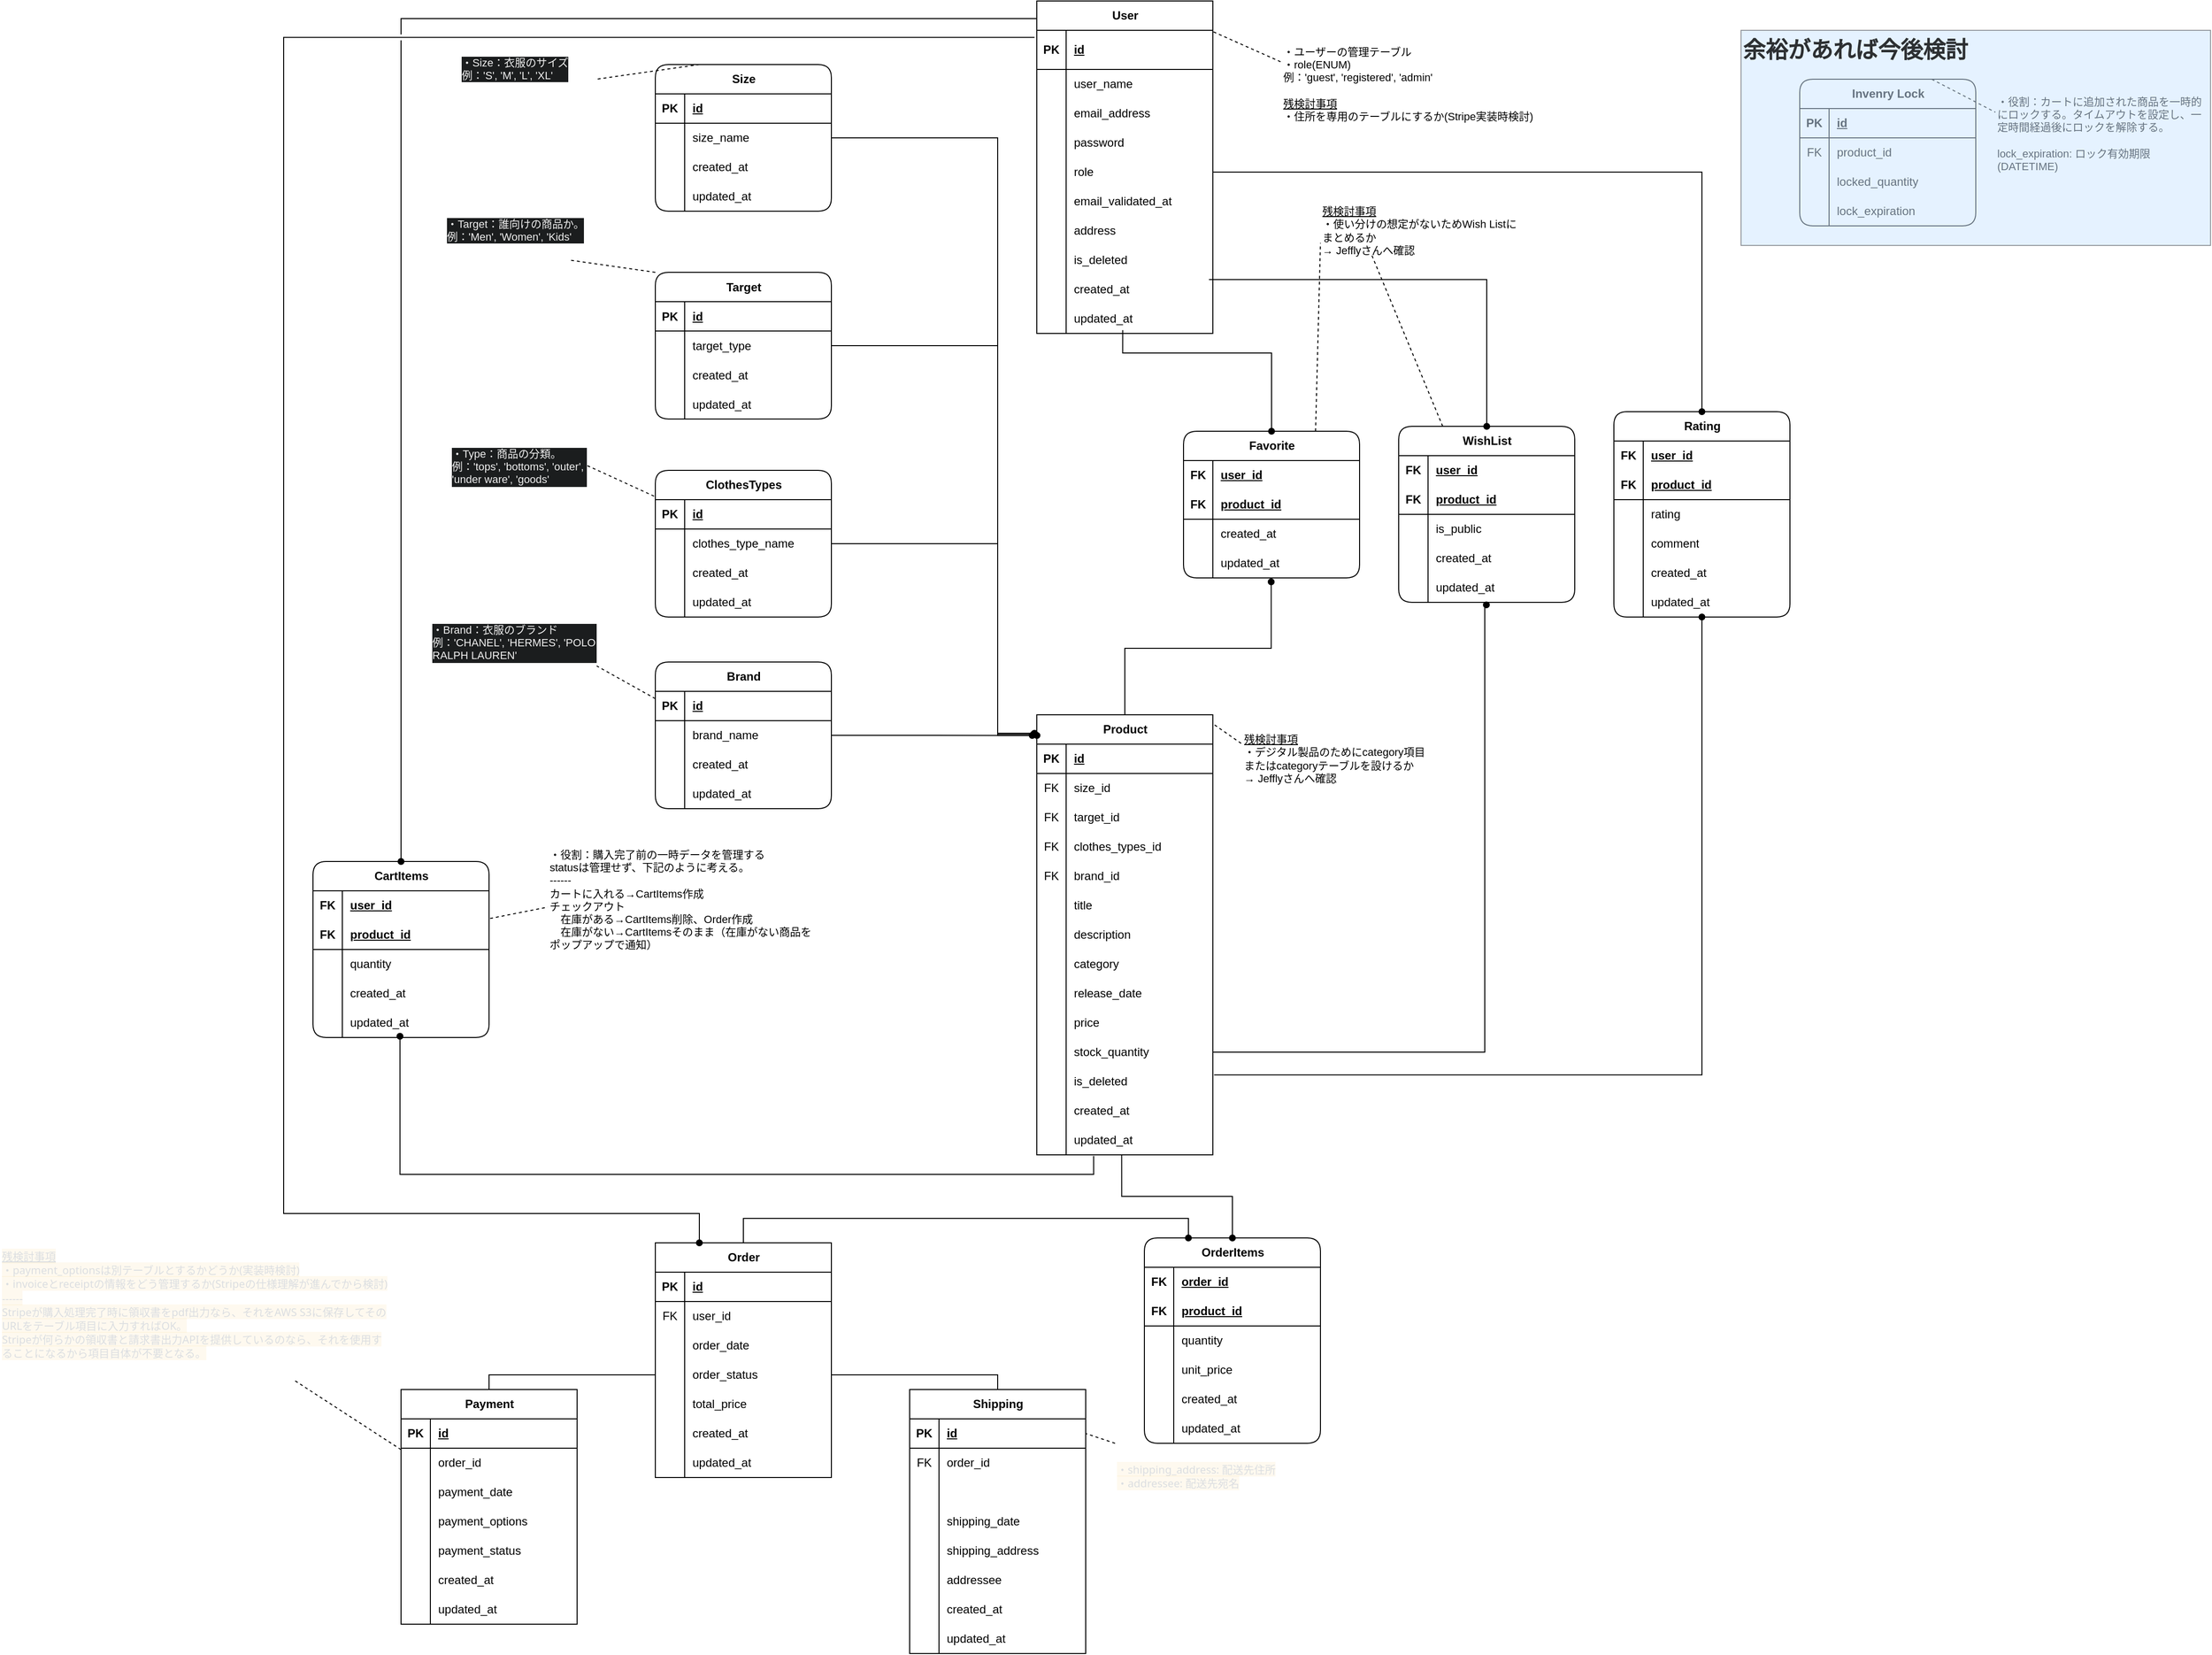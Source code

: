 <mxfile version="24.7.5">
  <diagram name="Page-1" id="7XRcinJzKFGWLMREIN5F">
    <mxGraphModel dx="2496" dy="970" grid="1" gridSize="10" guides="1" tooltips="1" connect="1" arrows="1" fold="1" page="1" pageScale="1" pageWidth="850" pageHeight="1100" math="0" shadow="0">
      <root>
        <mxCell id="0" />
        <mxCell id="1" parent="0" />
        <mxCell id="dMWLEzJ8gONz_DqhwRwN-1" value="User" style="shape=table;startSize=30;container=1;collapsible=1;childLayout=tableLayout;fixedRows=1;rowLines=0;fontStyle=1;align=center;resizeLast=1;html=1;rounded=0;" vertex="1" parent="1">
          <mxGeometry x="480" y="10" width="180" height="340" as="geometry" />
        </mxCell>
        <mxCell id="dMWLEzJ8gONz_DqhwRwN-2" value="" style="shape=tableRow;horizontal=0;startSize=0;swimlaneHead=0;swimlaneBody=0;fillColor=none;collapsible=0;dropTarget=0;points=[[0,0.5],[1,0.5]];portConstraint=eastwest;top=0;left=0;right=0;bottom=1;" vertex="1" parent="dMWLEzJ8gONz_DqhwRwN-1">
          <mxGeometry y="30" width="180" height="40" as="geometry" />
        </mxCell>
        <mxCell id="dMWLEzJ8gONz_DqhwRwN-3" value="PK" style="shape=partialRectangle;connectable=0;fillColor=none;top=0;left=0;bottom=0;right=0;fontStyle=1;overflow=hidden;whiteSpace=wrap;html=1;" vertex="1" parent="dMWLEzJ8gONz_DqhwRwN-2">
          <mxGeometry width="30" height="40" as="geometry">
            <mxRectangle width="30" height="40" as="alternateBounds" />
          </mxGeometry>
        </mxCell>
        <mxCell id="dMWLEzJ8gONz_DqhwRwN-4" value="id" style="shape=partialRectangle;connectable=0;fillColor=none;top=0;left=0;bottom=0;right=0;align=left;spacingLeft=6;fontStyle=5;overflow=hidden;whiteSpace=wrap;html=1;" vertex="1" parent="dMWLEzJ8gONz_DqhwRwN-2">
          <mxGeometry x="30" width="150" height="40" as="geometry">
            <mxRectangle width="150" height="40" as="alternateBounds" />
          </mxGeometry>
        </mxCell>
        <mxCell id="dMWLEzJ8gONz_DqhwRwN-5" value="" style="shape=tableRow;horizontal=0;startSize=0;swimlaneHead=0;swimlaneBody=0;fillColor=none;collapsible=0;dropTarget=0;points=[[0,0.5],[1,0.5]];portConstraint=eastwest;top=0;left=0;right=0;bottom=0;" vertex="1" parent="dMWLEzJ8gONz_DqhwRwN-1">
          <mxGeometry y="70" width="180" height="30" as="geometry" />
        </mxCell>
        <mxCell id="dMWLEzJ8gONz_DqhwRwN-6" value="" style="shape=partialRectangle;connectable=0;fillColor=none;top=0;left=0;bottom=0;right=0;editable=1;overflow=hidden;whiteSpace=wrap;html=1;" vertex="1" parent="dMWLEzJ8gONz_DqhwRwN-5">
          <mxGeometry width="30" height="30" as="geometry">
            <mxRectangle width="30" height="30" as="alternateBounds" />
          </mxGeometry>
        </mxCell>
        <mxCell id="dMWLEzJ8gONz_DqhwRwN-7" value="user_name" style="shape=partialRectangle;connectable=0;fillColor=none;top=0;left=0;bottom=0;right=0;align=left;spacingLeft=6;overflow=hidden;whiteSpace=wrap;html=1;" vertex="1" parent="dMWLEzJ8gONz_DqhwRwN-5">
          <mxGeometry x="30" width="150" height="30" as="geometry">
            <mxRectangle width="150" height="30" as="alternateBounds" />
          </mxGeometry>
        </mxCell>
        <mxCell id="dMWLEzJ8gONz_DqhwRwN-8" style="shape=tableRow;horizontal=0;startSize=0;swimlaneHead=0;swimlaneBody=0;fillColor=none;collapsible=0;dropTarget=0;points=[[0,0.5],[1,0.5]];portConstraint=eastwest;top=0;left=0;right=0;bottom=0;" vertex="1" parent="dMWLEzJ8gONz_DqhwRwN-1">
          <mxGeometry y="100" width="180" height="30" as="geometry" />
        </mxCell>
        <mxCell id="dMWLEzJ8gONz_DqhwRwN-9" style="shape=partialRectangle;connectable=0;fillColor=none;top=0;left=0;bottom=0;right=0;editable=1;overflow=hidden;whiteSpace=wrap;html=1;" vertex="1" parent="dMWLEzJ8gONz_DqhwRwN-8">
          <mxGeometry width="30" height="30" as="geometry">
            <mxRectangle width="30" height="30" as="alternateBounds" />
          </mxGeometry>
        </mxCell>
        <mxCell id="dMWLEzJ8gONz_DqhwRwN-10" value="email_address" style="shape=partialRectangle;connectable=0;fillColor=none;top=0;left=0;bottom=0;right=0;align=left;spacingLeft=6;overflow=hidden;whiteSpace=wrap;html=1;" vertex="1" parent="dMWLEzJ8gONz_DqhwRwN-8">
          <mxGeometry x="30" width="150" height="30" as="geometry">
            <mxRectangle width="150" height="30" as="alternateBounds" />
          </mxGeometry>
        </mxCell>
        <mxCell id="dMWLEzJ8gONz_DqhwRwN-11" style="shape=tableRow;horizontal=0;startSize=0;swimlaneHead=0;swimlaneBody=0;fillColor=none;collapsible=0;dropTarget=0;points=[[0,0.5],[1,0.5]];portConstraint=eastwest;top=0;left=0;right=0;bottom=0;" vertex="1" parent="dMWLEzJ8gONz_DqhwRwN-1">
          <mxGeometry y="130" width="180" height="30" as="geometry" />
        </mxCell>
        <mxCell id="dMWLEzJ8gONz_DqhwRwN-12" style="shape=partialRectangle;connectable=0;fillColor=none;top=0;left=0;bottom=0;right=0;editable=1;overflow=hidden;whiteSpace=wrap;html=1;" vertex="1" parent="dMWLEzJ8gONz_DqhwRwN-11">
          <mxGeometry width="30" height="30" as="geometry">
            <mxRectangle width="30" height="30" as="alternateBounds" />
          </mxGeometry>
        </mxCell>
        <mxCell id="dMWLEzJ8gONz_DqhwRwN-13" value="password" style="shape=partialRectangle;connectable=0;fillColor=none;top=0;left=0;bottom=0;right=0;align=left;spacingLeft=6;overflow=hidden;whiteSpace=wrap;html=1;" vertex="1" parent="dMWLEzJ8gONz_DqhwRwN-11">
          <mxGeometry x="30" width="150" height="30" as="geometry">
            <mxRectangle width="150" height="30" as="alternateBounds" />
          </mxGeometry>
        </mxCell>
        <mxCell id="dMWLEzJ8gONz_DqhwRwN-14" value="" style="shape=tableRow;horizontal=0;startSize=0;swimlaneHead=0;swimlaneBody=0;fillColor=none;collapsible=0;dropTarget=0;points=[[0,0.5],[1,0.5]];portConstraint=eastwest;top=0;left=0;right=0;bottom=0;" vertex="1" parent="dMWLEzJ8gONz_DqhwRwN-1">
          <mxGeometry y="160" width="180" height="30" as="geometry" />
        </mxCell>
        <mxCell id="dMWLEzJ8gONz_DqhwRwN-15" value="" style="shape=partialRectangle;connectable=0;fillColor=none;top=0;left=0;bottom=0;right=0;editable=1;overflow=hidden;whiteSpace=wrap;html=1;" vertex="1" parent="dMWLEzJ8gONz_DqhwRwN-14">
          <mxGeometry width="30" height="30" as="geometry">
            <mxRectangle width="30" height="30" as="alternateBounds" />
          </mxGeometry>
        </mxCell>
        <mxCell id="dMWLEzJ8gONz_DqhwRwN-16" value="role" style="shape=partialRectangle;connectable=0;fillColor=none;top=0;left=0;bottom=0;right=0;align=left;spacingLeft=6;overflow=hidden;whiteSpace=wrap;html=1;" vertex="1" parent="dMWLEzJ8gONz_DqhwRwN-14">
          <mxGeometry x="30" width="150" height="30" as="geometry">
            <mxRectangle width="150" height="30" as="alternateBounds" />
          </mxGeometry>
        </mxCell>
        <mxCell id="dMWLEzJ8gONz_DqhwRwN-592" style="shape=tableRow;horizontal=0;startSize=0;swimlaneHead=0;swimlaneBody=0;fillColor=none;collapsible=0;dropTarget=0;points=[[0,0.5],[1,0.5]];portConstraint=eastwest;top=0;left=0;right=0;bottom=0;" vertex="1" parent="dMWLEzJ8gONz_DqhwRwN-1">
          <mxGeometry y="190" width="180" height="30" as="geometry" />
        </mxCell>
        <mxCell id="dMWLEzJ8gONz_DqhwRwN-593" style="shape=partialRectangle;connectable=0;fillColor=none;top=0;left=0;bottom=0;right=0;editable=1;overflow=hidden;whiteSpace=wrap;html=1;" vertex="1" parent="dMWLEzJ8gONz_DqhwRwN-592">
          <mxGeometry width="30" height="30" as="geometry">
            <mxRectangle width="30" height="30" as="alternateBounds" />
          </mxGeometry>
        </mxCell>
        <mxCell id="dMWLEzJ8gONz_DqhwRwN-594" value="email_validated_at" style="shape=partialRectangle;connectable=0;fillColor=none;top=0;left=0;bottom=0;right=0;align=left;spacingLeft=6;overflow=hidden;whiteSpace=wrap;html=1;" vertex="1" parent="dMWLEzJ8gONz_DqhwRwN-592">
          <mxGeometry x="30" width="150" height="30" as="geometry">
            <mxRectangle width="150" height="30" as="alternateBounds" />
          </mxGeometry>
        </mxCell>
        <mxCell id="dMWLEzJ8gONz_DqhwRwN-445" style="shape=tableRow;horizontal=0;startSize=0;swimlaneHead=0;swimlaneBody=0;fillColor=none;collapsible=0;dropTarget=0;points=[[0,0.5],[1,0.5]];portConstraint=eastwest;top=0;left=0;right=0;bottom=0;" vertex="1" parent="dMWLEzJ8gONz_DqhwRwN-1">
          <mxGeometry y="220" width="180" height="30" as="geometry" />
        </mxCell>
        <mxCell id="dMWLEzJ8gONz_DqhwRwN-446" style="shape=partialRectangle;connectable=0;fillColor=none;top=0;left=0;bottom=0;right=0;editable=1;overflow=hidden;whiteSpace=wrap;html=1;" vertex="1" parent="dMWLEzJ8gONz_DqhwRwN-445">
          <mxGeometry width="30" height="30" as="geometry">
            <mxRectangle width="30" height="30" as="alternateBounds" />
          </mxGeometry>
        </mxCell>
        <mxCell id="dMWLEzJ8gONz_DqhwRwN-447" value="address" style="shape=partialRectangle;connectable=0;fillColor=none;top=0;left=0;bottom=0;right=0;align=left;spacingLeft=6;overflow=hidden;whiteSpace=wrap;html=1;" vertex="1" parent="dMWLEzJ8gONz_DqhwRwN-445">
          <mxGeometry x="30" width="150" height="30" as="geometry">
            <mxRectangle width="150" height="30" as="alternateBounds" />
          </mxGeometry>
        </mxCell>
        <mxCell id="dMWLEzJ8gONz_DqhwRwN-407" style="shape=tableRow;horizontal=0;startSize=0;swimlaneHead=0;swimlaneBody=0;fillColor=none;collapsible=0;dropTarget=0;points=[[0,0.5],[1,0.5]];portConstraint=eastwest;top=0;left=0;right=0;bottom=0;" vertex="1" parent="dMWLEzJ8gONz_DqhwRwN-1">
          <mxGeometry y="250" width="180" height="30" as="geometry" />
        </mxCell>
        <mxCell id="dMWLEzJ8gONz_DqhwRwN-408" style="shape=partialRectangle;connectable=0;fillColor=none;top=0;left=0;bottom=0;right=0;editable=1;overflow=hidden;whiteSpace=wrap;html=1;" vertex="1" parent="dMWLEzJ8gONz_DqhwRwN-407">
          <mxGeometry width="30" height="30" as="geometry">
            <mxRectangle width="30" height="30" as="alternateBounds" />
          </mxGeometry>
        </mxCell>
        <mxCell id="dMWLEzJ8gONz_DqhwRwN-409" value="is_deleted" style="shape=partialRectangle;connectable=0;fillColor=none;top=0;left=0;bottom=0;right=0;align=left;spacingLeft=6;overflow=hidden;whiteSpace=wrap;html=1;" vertex="1" parent="dMWLEzJ8gONz_DqhwRwN-407">
          <mxGeometry x="30" width="150" height="30" as="geometry">
            <mxRectangle width="150" height="30" as="alternateBounds" />
          </mxGeometry>
        </mxCell>
        <mxCell id="dMWLEzJ8gONz_DqhwRwN-752" style="shape=tableRow;horizontal=0;startSize=0;swimlaneHead=0;swimlaneBody=0;fillColor=none;collapsible=0;dropTarget=0;points=[[0,0.5],[1,0.5]];portConstraint=eastwest;top=0;left=0;right=0;bottom=0;" vertex="1" parent="dMWLEzJ8gONz_DqhwRwN-1">
          <mxGeometry y="280" width="180" height="30" as="geometry" />
        </mxCell>
        <mxCell id="dMWLEzJ8gONz_DqhwRwN-753" style="shape=partialRectangle;connectable=0;fillColor=none;top=0;left=0;bottom=0;right=0;editable=1;overflow=hidden;whiteSpace=wrap;html=1;" vertex="1" parent="dMWLEzJ8gONz_DqhwRwN-752">
          <mxGeometry width="30" height="30" as="geometry">
            <mxRectangle width="30" height="30" as="alternateBounds" />
          </mxGeometry>
        </mxCell>
        <mxCell id="dMWLEzJ8gONz_DqhwRwN-754" value="created_at" style="shape=partialRectangle;connectable=0;fillColor=none;top=0;left=0;bottom=0;right=0;align=left;spacingLeft=6;overflow=hidden;whiteSpace=wrap;html=1;" vertex="1" parent="dMWLEzJ8gONz_DqhwRwN-752">
          <mxGeometry x="30" width="150" height="30" as="geometry">
            <mxRectangle width="150" height="30" as="alternateBounds" />
          </mxGeometry>
        </mxCell>
        <mxCell id="dMWLEzJ8gONz_DqhwRwN-755" style="shape=tableRow;horizontal=0;startSize=0;swimlaneHead=0;swimlaneBody=0;fillColor=none;collapsible=0;dropTarget=0;points=[[0,0.5],[1,0.5]];portConstraint=eastwest;top=0;left=0;right=0;bottom=0;" vertex="1" parent="dMWLEzJ8gONz_DqhwRwN-1">
          <mxGeometry y="310" width="180" height="30" as="geometry" />
        </mxCell>
        <mxCell id="dMWLEzJ8gONz_DqhwRwN-756" style="shape=partialRectangle;connectable=0;fillColor=none;top=0;left=0;bottom=0;right=0;editable=1;overflow=hidden;whiteSpace=wrap;html=1;" vertex="1" parent="dMWLEzJ8gONz_DqhwRwN-755">
          <mxGeometry width="30" height="30" as="geometry">
            <mxRectangle width="30" height="30" as="alternateBounds" />
          </mxGeometry>
        </mxCell>
        <mxCell id="dMWLEzJ8gONz_DqhwRwN-757" value="updated_at" style="shape=partialRectangle;connectable=0;fillColor=none;top=0;left=0;bottom=0;right=0;align=left;spacingLeft=6;overflow=hidden;whiteSpace=wrap;html=1;" vertex="1" parent="dMWLEzJ8gONz_DqhwRwN-755">
          <mxGeometry x="30" width="150" height="30" as="geometry">
            <mxRectangle width="150" height="30" as="alternateBounds" />
          </mxGeometry>
        </mxCell>
        <mxCell id="dMWLEzJ8gONz_DqhwRwN-104" value="Product" style="shape=table;startSize=30;container=1;collapsible=1;childLayout=tableLayout;fixedRows=1;rowLines=0;fontStyle=1;align=center;resizeLast=1;html=1;rounded=0;" vertex="1" parent="1">
          <mxGeometry x="480" y="740" width="180" height="450" as="geometry" />
        </mxCell>
        <mxCell id="dMWLEzJ8gONz_DqhwRwN-105" value="" style="shape=tableRow;horizontal=0;startSize=0;swimlaneHead=0;swimlaneBody=0;fillColor=none;collapsible=0;dropTarget=0;points=[[0,0.5],[1,0.5]];portConstraint=eastwest;top=0;left=0;right=0;bottom=1;" vertex="1" parent="dMWLEzJ8gONz_DqhwRwN-104">
          <mxGeometry y="30" width="180" height="30" as="geometry" />
        </mxCell>
        <mxCell id="dMWLEzJ8gONz_DqhwRwN-106" value="PK" style="shape=partialRectangle;connectable=0;fillColor=none;top=0;left=0;bottom=0;right=0;fontStyle=1;overflow=hidden;whiteSpace=wrap;html=1;" vertex="1" parent="dMWLEzJ8gONz_DqhwRwN-105">
          <mxGeometry width="30" height="30" as="geometry">
            <mxRectangle width="30" height="30" as="alternateBounds" />
          </mxGeometry>
        </mxCell>
        <mxCell id="dMWLEzJ8gONz_DqhwRwN-107" value="id" style="shape=partialRectangle;connectable=0;fillColor=none;top=0;left=0;bottom=0;right=0;align=left;spacingLeft=6;fontStyle=5;overflow=hidden;whiteSpace=wrap;html=1;" vertex="1" parent="dMWLEzJ8gONz_DqhwRwN-105">
          <mxGeometry x="30" width="150" height="30" as="geometry">
            <mxRectangle width="150" height="30" as="alternateBounds" />
          </mxGeometry>
        </mxCell>
        <mxCell id="dMWLEzJ8gONz_DqhwRwN-766" style="shape=tableRow;horizontal=0;startSize=0;swimlaneHead=0;swimlaneBody=0;fillColor=none;collapsible=0;dropTarget=0;points=[[0,0.5],[1,0.5]];portConstraint=eastwest;top=0;left=0;right=0;bottom=0;" vertex="1" parent="dMWLEzJ8gONz_DqhwRwN-104">
          <mxGeometry y="60" width="180" height="30" as="geometry" />
        </mxCell>
        <mxCell id="dMWLEzJ8gONz_DqhwRwN-767" value="FK" style="shape=partialRectangle;connectable=0;fillColor=none;top=0;left=0;bottom=0;right=0;editable=1;overflow=hidden;whiteSpace=wrap;html=1;" vertex="1" parent="dMWLEzJ8gONz_DqhwRwN-766">
          <mxGeometry width="30" height="30" as="geometry">
            <mxRectangle width="30" height="30" as="alternateBounds" />
          </mxGeometry>
        </mxCell>
        <mxCell id="dMWLEzJ8gONz_DqhwRwN-768" value="size_id" style="shape=partialRectangle;connectable=0;fillColor=none;top=0;left=0;bottom=0;right=0;align=left;spacingLeft=6;overflow=hidden;whiteSpace=wrap;html=1;" vertex="1" parent="dMWLEzJ8gONz_DqhwRwN-766">
          <mxGeometry x="30" width="150" height="30" as="geometry">
            <mxRectangle width="150" height="30" as="alternateBounds" />
          </mxGeometry>
        </mxCell>
        <mxCell id="dMWLEzJ8gONz_DqhwRwN-769" style="shape=tableRow;horizontal=0;startSize=0;swimlaneHead=0;swimlaneBody=0;fillColor=none;collapsible=0;dropTarget=0;points=[[0,0.5],[1,0.5]];portConstraint=eastwest;top=0;left=0;right=0;bottom=0;" vertex="1" parent="dMWLEzJ8gONz_DqhwRwN-104">
          <mxGeometry y="90" width="180" height="30" as="geometry" />
        </mxCell>
        <mxCell id="dMWLEzJ8gONz_DqhwRwN-770" value="FK" style="shape=partialRectangle;connectable=0;fillColor=none;top=0;left=0;bottom=0;right=0;editable=1;overflow=hidden;whiteSpace=wrap;html=1;" vertex="1" parent="dMWLEzJ8gONz_DqhwRwN-769">
          <mxGeometry width="30" height="30" as="geometry">
            <mxRectangle width="30" height="30" as="alternateBounds" />
          </mxGeometry>
        </mxCell>
        <mxCell id="dMWLEzJ8gONz_DqhwRwN-771" value="target_id" style="shape=partialRectangle;connectable=0;fillColor=none;top=0;left=0;bottom=0;right=0;align=left;spacingLeft=6;overflow=hidden;whiteSpace=wrap;html=1;" vertex="1" parent="dMWLEzJ8gONz_DqhwRwN-769">
          <mxGeometry x="30" width="150" height="30" as="geometry">
            <mxRectangle width="150" height="30" as="alternateBounds" />
          </mxGeometry>
        </mxCell>
        <mxCell id="dMWLEzJ8gONz_DqhwRwN-772" style="shape=tableRow;horizontal=0;startSize=0;swimlaneHead=0;swimlaneBody=0;fillColor=none;collapsible=0;dropTarget=0;points=[[0,0.5],[1,0.5]];portConstraint=eastwest;top=0;left=0;right=0;bottom=0;" vertex="1" parent="dMWLEzJ8gONz_DqhwRwN-104">
          <mxGeometry y="120" width="180" height="30" as="geometry" />
        </mxCell>
        <mxCell id="dMWLEzJ8gONz_DqhwRwN-773" value="FK" style="shape=partialRectangle;connectable=0;fillColor=none;top=0;left=0;bottom=0;right=0;editable=1;overflow=hidden;whiteSpace=wrap;html=1;" vertex="1" parent="dMWLEzJ8gONz_DqhwRwN-772">
          <mxGeometry width="30" height="30" as="geometry">
            <mxRectangle width="30" height="30" as="alternateBounds" />
          </mxGeometry>
        </mxCell>
        <mxCell id="dMWLEzJ8gONz_DqhwRwN-774" value="clothes_types_id" style="shape=partialRectangle;connectable=0;fillColor=none;top=0;left=0;bottom=0;right=0;align=left;spacingLeft=6;overflow=hidden;whiteSpace=wrap;html=1;" vertex="1" parent="dMWLEzJ8gONz_DqhwRwN-772">
          <mxGeometry x="30" width="150" height="30" as="geometry">
            <mxRectangle width="150" height="30" as="alternateBounds" />
          </mxGeometry>
        </mxCell>
        <mxCell id="dMWLEzJ8gONz_DqhwRwN-775" style="shape=tableRow;horizontal=0;startSize=0;swimlaneHead=0;swimlaneBody=0;fillColor=none;collapsible=0;dropTarget=0;points=[[0,0.5],[1,0.5]];portConstraint=eastwest;top=0;left=0;right=0;bottom=0;" vertex="1" parent="dMWLEzJ8gONz_DqhwRwN-104">
          <mxGeometry y="150" width="180" height="30" as="geometry" />
        </mxCell>
        <mxCell id="dMWLEzJ8gONz_DqhwRwN-776" value="FK" style="shape=partialRectangle;connectable=0;fillColor=none;top=0;left=0;bottom=0;right=0;editable=1;overflow=hidden;whiteSpace=wrap;html=1;" vertex="1" parent="dMWLEzJ8gONz_DqhwRwN-775">
          <mxGeometry width="30" height="30" as="geometry">
            <mxRectangle width="30" height="30" as="alternateBounds" />
          </mxGeometry>
        </mxCell>
        <mxCell id="dMWLEzJ8gONz_DqhwRwN-777" value="brand_id" style="shape=partialRectangle;connectable=0;fillColor=none;top=0;left=0;bottom=0;right=0;align=left;spacingLeft=6;overflow=hidden;whiteSpace=wrap;html=1;" vertex="1" parent="dMWLEzJ8gONz_DqhwRwN-775">
          <mxGeometry x="30" width="150" height="30" as="geometry">
            <mxRectangle width="150" height="30" as="alternateBounds" />
          </mxGeometry>
        </mxCell>
        <mxCell id="dMWLEzJ8gONz_DqhwRwN-120" style="shape=tableRow;horizontal=0;startSize=0;swimlaneHead=0;swimlaneBody=0;fillColor=none;collapsible=0;dropTarget=0;points=[[0,0.5],[1,0.5]];portConstraint=eastwest;top=0;left=0;right=0;bottom=0;" vertex="1" parent="dMWLEzJ8gONz_DqhwRwN-104">
          <mxGeometry y="180" width="180" height="30" as="geometry" />
        </mxCell>
        <mxCell id="dMWLEzJ8gONz_DqhwRwN-121" style="shape=partialRectangle;connectable=0;fillColor=none;top=0;left=0;bottom=0;right=0;editable=1;overflow=hidden;whiteSpace=wrap;html=1;" vertex="1" parent="dMWLEzJ8gONz_DqhwRwN-120">
          <mxGeometry width="30" height="30" as="geometry">
            <mxRectangle width="30" height="30" as="alternateBounds" />
          </mxGeometry>
        </mxCell>
        <mxCell id="dMWLEzJ8gONz_DqhwRwN-122" value="title" style="shape=partialRectangle;connectable=0;fillColor=none;top=0;left=0;bottom=0;right=0;align=left;spacingLeft=6;overflow=hidden;whiteSpace=wrap;html=1;" vertex="1" parent="dMWLEzJ8gONz_DqhwRwN-120">
          <mxGeometry x="30" width="150" height="30" as="geometry">
            <mxRectangle width="150" height="30" as="alternateBounds" />
          </mxGeometry>
        </mxCell>
        <mxCell id="dMWLEzJ8gONz_DqhwRwN-200" style="shape=tableRow;horizontal=0;startSize=0;swimlaneHead=0;swimlaneBody=0;fillColor=none;collapsible=0;dropTarget=0;points=[[0,0.5],[1,0.5]];portConstraint=eastwest;top=0;left=0;right=0;bottom=0;" vertex="1" parent="dMWLEzJ8gONz_DqhwRwN-104">
          <mxGeometry y="210" width="180" height="30" as="geometry" />
        </mxCell>
        <mxCell id="dMWLEzJ8gONz_DqhwRwN-201" style="shape=partialRectangle;connectable=0;fillColor=none;top=0;left=0;bottom=0;right=0;editable=1;overflow=hidden;whiteSpace=wrap;html=1;" vertex="1" parent="dMWLEzJ8gONz_DqhwRwN-200">
          <mxGeometry width="30" height="30" as="geometry">
            <mxRectangle width="30" height="30" as="alternateBounds" />
          </mxGeometry>
        </mxCell>
        <mxCell id="dMWLEzJ8gONz_DqhwRwN-202" value="description" style="shape=partialRectangle;connectable=0;fillColor=none;top=0;left=0;bottom=0;right=0;align=left;spacingLeft=6;overflow=hidden;whiteSpace=wrap;html=1;" vertex="1" parent="dMWLEzJ8gONz_DqhwRwN-200">
          <mxGeometry x="30" width="150" height="30" as="geometry">
            <mxRectangle width="150" height="30" as="alternateBounds" />
          </mxGeometry>
        </mxCell>
        <mxCell id="dMWLEzJ8gONz_DqhwRwN-108" value="" style="shape=tableRow;horizontal=0;startSize=0;swimlaneHead=0;swimlaneBody=0;fillColor=none;collapsible=0;dropTarget=0;points=[[0,0.5],[1,0.5]];portConstraint=eastwest;top=0;left=0;right=0;bottom=0;" vertex="1" parent="dMWLEzJ8gONz_DqhwRwN-104">
          <mxGeometry y="240" width="180" height="30" as="geometry" />
        </mxCell>
        <mxCell id="dMWLEzJ8gONz_DqhwRwN-109" value="" style="shape=partialRectangle;connectable=0;fillColor=none;top=0;left=0;bottom=0;right=0;editable=1;overflow=hidden;whiteSpace=wrap;html=1;" vertex="1" parent="dMWLEzJ8gONz_DqhwRwN-108">
          <mxGeometry width="30" height="30" as="geometry">
            <mxRectangle width="30" height="30" as="alternateBounds" />
          </mxGeometry>
        </mxCell>
        <mxCell id="dMWLEzJ8gONz_DqhwRwN-110" value="category" style="shape=partialRectangle;connectable=0;fillColor=none;top=0;left=0;bottom=0;right=0;align=left;spacingLeft=6;overflow=hidden;whiteSpace=wrap;html=1;" vertex="1" parent="dMWLEzJ8gONz_DqhwRwN-108">
          <mxGeometry x="30" width="150" height="30" as="geometry">
            <mxRectangle width="150" height="30" as="alternateBounds" />
          </mxGeometry>
        </mxCell>
        <mxCell id="dMWLEzJ8gONz_DqhwRwN-111" style="shape=tableRow;horizontal=0;startSize=0;swimlaneHead=0;swimlaneBody=0;fillColor=none;collapsible=0;dropTarget=0;points=[[0,0.5],[1,0.5]];portConstraint=eastwest;top=0;left=0;right=0;bottom=0;" vertex="1" parent="dMWLEzJ8gONz_DqhwRwN-104">
          <mxGeometry y="270" width="180" height="30" as="geometry" />
        </mxCell>
        <mxCell id="dMWLEzJ8gONz_DqhwRwN-112" style="shape=partialRectangle;connectable=0;fillColor=none;top=0;left=0;bottom=0;right=0;editable=1;overflow=hidden;whiteSpace=wrap;html=1;" vertex="1" parent="dMWLEzJ8gONz_DqhwRwN-111">
          <mxGeometry width="30" height="30" as="geometry">
            <mxRectangle width="30" height="30" as="alternateBounds" />
          </mxGeometry>
        </mxCell>
        <mxCell id="dMWLEzJ8gONz_DqhwRwN-113" value="release_date" style="shape=partialRectangle;connectable=0;fillColor=none;top=0;left=0;bottom=0;right=0;align=left;spacingLeft=6;overflow=hidden;whiteSpace=wrap;html=1;" vertex="1" parent="dMWLEzJ8gONz_DqhwRwN-111">
          <mxGeometry x="30" width="150" height="30" as="geometry">
            <mxRectangle width="150" height="30" as="alternateBounds" />
          </mxGeometry>
        </mxCell>
        <mxCell id="dMWLEzJ8gONz_DqhwRwN-135" style="shape=tableRow;horizontal=0;startSize=0;swimlaneHead=0;swimlaneBody=0;fillColor=none;collapsible=0;dropTarget=0;points=[[0,0.5],[1,0.5]];portConstraint=eastwest;top=0;left=0;right=0;bottom=0;" vertex="1" parent="dMWLEzJ8gONz_DqhwRwN-104">
          <mxGeometry y="300" width="180" height="30" as="geometry" />
        </mxCell>
        <mxCell id="dMWLEzJ8gONz_DqhwRwN-136" style="shape=partialRectangle;connectable=0;fillColor=none;top=0;left=0;bottom=0;right=0;editable=1;overflow=hidden;whiteSpace=wrap;html=1;" vertex="1" parent="dMWLEzJ8gONz_DqhwRwN-135">
          <mxGeometry width="30" height="30" as="geometry">
            <mxRectangle width="30" height="30" as="alternateBounds" />
          </mxGeometry>
        </mxCell>
        <mxCell id="dMWLEzJ8gONz_DqhwRwN-137" value="price" style="shape=partialRectangle;connectable=0;fillColor=none;top=0;left=0;bottom=0;right=0;align=left;spacingLeft=6;overflow=hidden;whiteSpace=wrap;html=1;" vertex="1" parent="dMWLEzJ8gONz_DqhwRwN-135">
          <mxGeometry x="30" width="150" height="30" as="geometry">
            <mxRectangle width="150" height="30" as="alternateBounds" />
          </mxGeometry>
        </mxCell>
        <mxCell id="dMWLEzJ8gONz_DqhwRwN-197" style="shape=tableRow;horizontal=0;startSize=0;swimlaneHead=0;swimlaneBody=0;fillColor=none;collapsible=0;dropTarget=0;points=[[0,0.5],[1,0.5]];portConstraint=eastwest;top=0;left=0;right=0;bottom=0;" vertex="1" parent="dMWLEzJ8gONz_DqhwRwN-104">
          <mxGeometry y="330" width="180" height="30" as="geometry" />
        </mxCell>
        <mxCell id="dMWLEzJ8gONz_DqhwRwN-198" style="shape=partialRectangle;connectable=0;fillColor=none;top=0;left=0;bottom=0;right=0;editable=1;overflow=hidden;whiteSpace=wrap;html=1;" vertex="1" parent="dMWLEzJ8gONz_DqhwRwN-197">
          <mxGeometry width="30" height="30" as="geometry">
            <mxRectangle width="30" height="30" as="alternateBounds" />
          </mxGeometry>
        </mxCell>
        <mxCell id="dMWLEzJ8gONz_DqhwRwN-199" value="stock_quantity" style="shape=partialRectangle;connectable=0;fillColor=none;top=0;left=0;bottom=0;right=0;align=left;spacingLeft=6;overflow=hidden;whiteSpace=wrap;html=1;" vertex="1" parent="dMWLEzJ8gONz_DqhwRwN-197">
          <mxGeometry x="30" width="150" height="30" as="geometry">
            <mxRectangle width="150" height="30" as="alternateBounds" />
          </mxGeometry>
        </mxCell>
        <mxCell id="dMWLEzJ8gONz_DqhwRwN-411" style="shape=tableRow;horizontal=0;startSize=0;swimlaneHead=0;swimlaneBody=0;fillColor=none;collapsible=0;dropTarget=0;points=[[0,0.5],[1,0.5]];portConstraint=eastwest;top=0;left=0;right=0;bottom=0;" vertex="1" parent="dMWLEzJ8gONz_DqhwRwN-104">
          <mxGeometry y="360" width="180" height="30" as="geometry" />
        </mxCell>
        <mxCell id="dMWLEzJ8gONz_DqhwRwN-412" style="shape=partialRectangle;connectable=0;fillColor=none;top=0;left=0;bottom=0;right=0;editable=1;overflow=hidden;whiteSpace=wrap;html=1;" vertex="1" parent="dMWLEzJ8gONz_DqhwRwN-411">
          <mxGeometry width="30" height="30" as="geometry">
            <mxRectangle width="30" height="30" as="alternateBounds" />
          </mxGeometry>
        </mxCell>
        <mxCell id="dMWLEzJ8gONz_DqhwRwN-413" value="is_deleted" style="shape=partialRectangle;connectable=0;fillColor=none;top=0;left=0;bottom=0;right=0;align=left;spacingLeft=6;overflow=hidden;whiteSpace=wrap;html=1;" vertex="1" parent="dMWLEzJ8gONz_DqhwRwN-411">
          <mxGeometry x="30" width="150" height="30" as="geometry">
            <mxRectangle width="150" height="30" as="alternateBounds" />
          </mxGeometry>
        </mxCell>
        <mxCell id="dMWLEzJ8gONz_DqhwRwN-719" style="shape=tableRow;horizontal=0;startSize=0;swimlaneHead=0;swimlaneBody=0;fillColor=none;collapsible=0;dropTarget=0;points=[[0,0.5],[1,0.5]];portConstraint=eastwest;top=0;left=0;right=0;bottom=0;" vertex="1" parent="dMWLEzJ8gONz_DqhwRwN-104">
          <mxGeometry y="390" width="180" height="30" as="geometry" />
        </mxCell>
        <mxCell id="dMWLEzJ8gONz_DqhwRwN-720" style="shape=partialRectangle;connectable=0;fillColor=none;top=0;left=0;bottom=0;right=0;editable=1;overflow=hidden;whiteSpace=wrap;html=1;" vertex="1" parent="dMWLEzJ8gONz_DqhwRwN-719">
          <mxGeometry width="30" height="30" as="geometry">
            <mxRectangle width="30" height="30" as="alternateBounds" />
          </mxGeometry>
        </mxCell>
        <mxCell id="dMWLEzJ8gONz_DqhwRwN-721" value="created_at" style="shape=partialRectangle;connectable=0;fillColor=none;top=0;left=0;bottom=0;right=0;align=left;spacingLeft=6;overflow=hidden;whiteSpace=wrap;html=1;" vertex="1" parent="dMWLEzJ8gONz_DqhwRwN-719">
          <mxGeometry x="30" width="150" height="30" as="geometry">
            <mxRectangle width="150" height="30" as="alternateBounds" />
          </mxGeometry>
        </mxCell>
        <mxCell id="dMWLEzJ8gONz_DqhwRwN-722" style="shape=tableRow;horizontal=0;startSize=0;swimlaneHead=0;swimlaneBody=0;fillColor=none;collapsible=0;dropTarget=0;points=[[0,0.5],[1,0.5]];portConstraint=eastwest;top=0;left=0;right=0;bottom=0;" vertex="1" parent="dMWLEzJ8gONz_DqhwRwN-104">
          <mxGeometry y="420" width="180" height="30" as="geometry" />
        </mxCell>
        <mxCell id="dMWLEzJ8gONz_DqhwRwN-723" style="shape=partialRectangle;connectable=0;fillColor=none;top=0;left=0;bottom=0;right=0;editable=1;overflow=hidden;whiteSpace=wrap;html=1;" vertex="1" parent="dMWLEzJ8gONz_DqhwRwN-722">
          <mxGeometry width="30" height="30" as="geometry">
            <mxRectangle width="30" height="30" as="alternateBounds" />
          </mxGeometry>
        </mxCell>
        <mxCell id="dMWLEzJ8gONz_DqhwRwN-724" value="updated_at" style="shape=partialRectangle;connectable=0;fillColor=none;top=0;left=0;bottom=0;right=0;align=left;spacingLeft=6;overflow=hidden;whiteSpace=wrap;html=1;" vertex="1" parent="dMWLEzJ8gONz_DqhwRwN-722">
          <mxGeometry x="30" width="150" height="30" as="geometry">
            <mxRectangle width="150" height="30" as="alternateBounds" />
          </mxGeometry>
        </mxCell>
        <mxCell id="dMWLEzJ8gONz_DqhwRwN-162" value="Order" style="shape=table;startSize=30;container=1;collapsible=1;childLayout=tableLayout;fixedRows=1;rowLines=0;fontStyle=1;align=center;resizeLast=1;html=1;rounded=0;" vertex="1" parent="1">
          <mxGeometry x="90" y="1280" width="180" height="240" as="geometry" />
        </mxCell>
        <mxCell id="dMWLEzJ8gONz_DqhwRwN-163" value="" style="shape=tableRow;horizontal=0;startSize=0;swimlaneHead=0;swimlaneBody=0;fillColor=none;collapsible=0;dropTarget=0;points=[[0,0.5],[1,0.5]];portConstraint=eastwest;top=0;left=0;right=0;bottom=1;" vertex="1" parent="dMWLEzJ8gONz_DqhwRwN-162">
          <mxGeometry y="30" width="180" height="30" as="geometry" />
        </mxCell>
        <mxCell id="dMWLEzJ8gONz_DqhwRwN-164" value="PK" style="shape=partialRectangle;connectable=0;fillColor=none;top=0;left=0;bottom=0;right=0;fontStyle=1;overflow=hidden;whiteSpace=wrap;html=1;" vertex="1" parent="dMWLEzJ8gONz_DqhwRwN-163">
          <mxGeometry width="30" height="30" as="geometry">
            <mxRectangle width="30" height="30" as="alternateBounds" />
          </mxGeometry>
        </mxCell>
        <mxCell id="dMWLEzJ8gONz_DqhwRwN-165" value="id" style="shape=partialRectangle;connectable=0;fillColor=none;top=0;left=0;bottom=0;right=0;align=left;spacingLeft=6;fontStyle=5;overflow=hidden;whiteSpace=wrap;html=1;" vertex="1" parent="dMWLEzJ8gONz_DqhwRwN-163">
          <mxGeometry x="30" width="150" height="30" as="geometry">
            <mxRectangle width="150" height="30" as="alternateBounds" />
          </mxGeometry>
        </mxCell>
        <mxCell id="dMWLEzJ8gONz_DqhwRwN-191" style="shape=tableRow;horizontal=0;startSize=0;swimlaneHead=0;swimlaneBody=0;fillColor=none;collapsible=0;dropTarget=0;points=[[0,0.5],[1,0.5]];portConstraint=eastwest;top=0;left=0;right=0;bottom=0;" vertex="1" parent="dMWLEzJ8gONz_DqhwRwN-162">
          <mxGeometry y="60" width="180" height="30" as="geometry" />
        </mxCell>
        <mxCell id="dMWLEzJ8gONz_DqhwRwN-192" value="FK" style="shape=partialRectangle;connectable=0;fillColor=none;top=0;left=0;bottom=0;right=0;editable=1;overflow=hidden;whiteSpace=wrap;html=1;" vertex="1" parent="dMWLEzJ8gONz_DqhwRwN-191">
          <mxGeometry width="30" height="30" as="geometry">
            <mxRectangle width="30" height="30" as="alternateBounds" />
          </mxGeometry>
        </mxCell>
        <mxCell id="dMWLEzJ8gONz_DqhwRwN-193" value="user_id" style="shape=partialRectangle;connectable=0;fillColor=none;top=0;left=0;bottom=0;right=0;align=left;spacingLeft=6;overflow=hidden;whiteSpace=wrap;html=1;" vertex="1" parent="dMWLEzJ8gONz_DqhwRwN-191">
          <mxGeometry x="30" width="150" height="30" as="geometry">
            <mxRectangle width="150" height="30" as="alternateBounds" />
          </mxGeometry>
        </mxCell>
        <mxCell id="dMWLEzJ8gONz_DqhwRwN-166" style="shape=tableRow;horizontal=0;startSize=0;swimlaneHead=0;swimlaneBody=0;fillColor=none;collapsible=0;dropTarget=0;points=[[0,0.5],[1,0.5]];portConstraint=eastwest;top=0;left=0;right=0;bottom=0;" vertex="1" parent="dMWLEzJ8gONz_DqhwRwN-162">
          <mxGeometry y="90" width="180" height="30" as="geometry" />
        </mxCell>
        <mxCell id="dMWLEzJ8gONz_DqhwRwN-167" style="shape=partialRectangle;connectable=0;fillColor=none;top=0;left=0;bottom=0;right=0;editable=1;overflow=hidden;whiteSpace=wrap;html=1;" vertex="1" parent="dMWLEzJ8gONz_DqhwRwN-166">
          <mxGeometry width="30" height="30" as="geometry">
            <mxRectangle width="30" height="30" as="alternateBounds" />
          </mxGeometry>
        </mxCell>
        <mxCell id="dMWLEzJ8gONz_DqhwRwN-168" value="order_date" style="shape=partialRectangle;connectable=0;fillColor=none;top=0;left=0;bottom=0;right=0;align=left;spacingLeft=6;overflow=hidden;whiteSpace=wrap;html=1;" vertex="1" parent="dMWLEzJ8gONz_DqhwRwN-166">
          <mxGeometry x="30" width="150" height="30" as="geometry">
            <mxRectangle width="150" height="30" as="alternateBounds" />
          </mxGeometry>
        </mxCell>
        <mxCell id="dMWLEzJ8gONz_DqhwRwN-169" style="shape=tableRow;horizontal=0;startSize=0;swimlaneHead=0;swimlaneBody=0;fillColor=none;collapsible=0;dropTarget=0;points=[[0,0.5],[1,0.5]];portConstraint=eastwest;top=0;left=0;right=0;bottom=0;" vertex="1" parent="dMWLEzJ8gONz_DqhwRwN-162">
          <mxGeometry y="120" width="180" height="30" as="geometry" />
        </mxCell>
        <mxCell id="dMWLEzJ8gONz_DqhwRwN-170" style="shape=partialRectangle;connectable=0;fillColor=none;top=0;left=0;bottom=0;right=0;editable=1;overflow=hidden;whiteSpace=wrap;html=1;" vertex="1" parent="dMWLEzJ8gONz_DqhwRwN-169">
          <mxGeometry width="30" height="30" as="geometry">
            <mxRectangle width="30" height="30" as="alternateBounds" />
          </mxGeometry>
        </mxCell>
        <mxCell id="dMWLEzJ8gONz_DqhwRwN-171" value="order_status" style="shape=partialRectangle;connectable=0;fillColor=none;top=0;left=0;bottom=0;right=0;align=left;spacingLeft=6;overflow=hidden;whiteSpace=wrap;html=1;" vertex="1" parent="dMWLEzJ8gONz_DqhwRwN-169">
          <mxGeometry x="30" width="150" height="30" as="geometry">
            <mxRectangle width="150" height="30" as="alternateBounds" />
          </mxGeometry>
        </mxCell>
        <mxCell id="dMWLEzJ8gONz_DqhwRwN-172" value="" style="shape=tableRow;horizontal=0;startSize=0;swimlaneHead=0;swimlaneBody=0;fillColor=none;collapsible=0;dropTarget=0;points=[[0,0.5],[1,0.5]];portConstraint=eastwest;top=0;left=0;right=0;bottom=0;" vertex="1" parent="dMWLEzJ8gONz_DqhwRwN-162">
          <mxGeometry y="150" width="180" height="30" as="geometry" />
        </mxCell>
        <mxCell id="dMWLEzJ8gONz_DqhwRwN-173" value="" style="shape=partialRectangle;connectable=0;fillColor=none;top=0;left=0;bottom=0;right=0;editable=1;overflow=hidden;whiteSpace=wrap;html=1;" vertex="1" parent="dMWLEzJ8gONz_DqhwRwN-172">
          <mxGeometry width="30" height="30" as="geometry">
            <mxRectangle width="30" height="30" as="alternateBounds" />
          </mxGeometry>
        </mxCell>
        <mxCell id="dMWLEzJ8gONz_DqhwRwN-174" value="total_price" style="shape=partialRectangle;connectable=0;fillColor=none;top=0;left=0;bottom=0;right=0;align=left;spacingLeft=6;overflow=hidden;whiteSpace=wrap;html=1;" vertex="1" parent="dMWLEzJ8gONz_DqhwRwN-172">
          <mxGeometry x="30" width="150" height="30" as="geometry">
            <mxRectangle width="150" height="30" as="alternateBounds" />
          </mxGeometry>
        </mxCell>
        <mxCell id="dMWLEzJ8gONz_DqhwRwN-731" style="shape=tableRow;horizontal=0;startSize=0;swimlaneHead=0;swimlaneBody=0;fillColor=none;collapsible=0;dropTarget=0;points=[[0,0.5],[1,0.5]];portConstraint=eastwest;top=0;left=0;right=0;bottom=0;" vertex="1" parent="dMWLEzJ8gONz_DqhwRwN-162">
          <mxGeometry y="180" width="180" height="30" as="geometry" />
        </mxCell>
        <mxCell id="dMWLEzJ8gONz_DqhwRwN-732" style="shape=partialRectangle;connectable=0;fillColor=none;top=0;left=0;bottom=0;right=0;editable=1;overflow=hidden;whiteSpace=wrap;html=1;" vertex="1" parent="dMWLEzJ8gONz_DqhwRwN-731">
          <mxGeometry width="30" height="30" as="geometry">
            <mxRectangle width="30" height="30" as="alternateBounds" />
          </mxGeometry>
        </mxCell>
        <mxCell id="dMWLEzJ8gONz_DqhwRwN-733" value="created_at" style="shape=partialRectangle;connectable=0;fillColor=none;top=0;left=0;bottom=0;right=0;align=left;spacingLeft=6;overflow=hidden;whiteSpace=wrap;html=1;" vertex="1" parent="dMWLEzJ8gONz_DqhwRwN-731">
          <mxGeometry x="30" width="150" height="30" as="geometry">
            <mxRectangle width="150" height="30" as="alternateBounds" />
          </mxGeometry>
        </mxCell>
        <mxCell id="dMWLEzJ8gONz_DqhwRwN-734" style="shape=tableRow;horizontal=0;startSize=0;swimlaneHead=0;swimlaneBody=0;fillColor=none;collapsible=0;dropTarget=0;points=[[0,0.5],[1,0.5]];portConstraint=eastwest;top=0;left=0;right=0;bottom=0;" vertex="1" parent="dMWLEzJ8gONz_DqhwRwN-162">
          <mxGeometry y="210" width="180" height="30" as="geometry" />
        </mxCell>
        <mxCell id="dMWLEzJ8gONz_DqhwRwN-735" style="shape=partialRectangle;connectable=0;fillColor=none;top=0;left=0;bottom=0;right=0;editable=1;overflow=hidden;whiteSpace=wrap;html=1;" vertex="1" parent="dMWLEzJ8gONz_DqhwRwN-734">
          <mxGeometry width="30" height="30" as="geometry">
            <mxRectangle width="30" height="30" as="alternateBounds" />
          </mxGeometry>
        </mxCell>
        <mxCell id="dMWLEzJ8gONz_DqhwRwN-736" value="updated_at" style="shape=partialRectangle;connectable=0;fillColor=none;top=0;left=0;bottom=0;right=0;align=left;spacingLeft=6;overflow=hidden;whiteSpace=wrap;html=1;" vertex="1" parent="dMWLEzJ8gONz_DqhwRwN-734">
          <mxGeometry x="30" width="150" height="30" as="geometry">
            <mxRectangle width="150" height="30" as="alternateBounds" />
          </mxGeometry>
        </mxCell>
        <mxCell id="dMWLEzJ8gONz_DqhwRwN-203" value="OrderItems" style="shape=table;startSize=30;container=1;collapsible=1;childLayout=tableLayout;fixedRows=1;rowLines=0;fontStyle=1;align=center;resizeLast=1;html=1;rounded=1;" vertex="1" parent="1">
          <mxGeometry x="590" y="1275" width="180" height="210" as="geometry" />
        </mxCell>
        <mxCell id="dMWLEzJ8gONz_DqhwRwN-204" value="" style="shape=tableRow;horizontal=0;startSize=0;swimlaneHead=0;swimlaneBody=0;fillColor=none;collapsible=0;dropTarget=0;points=[[0,0.5],[1,0.5]];portConstraint=eastwest;top=0;left=0;right=0;bottom=0;flipH=0;dashed=1;dashPattern=1 4;strokeColor=default;swimlaneLine=0;" vertex="1" parent="dMWLEzJ8gONz_DqhwRwN-203">
          <mxGeometry y="30" width="180" height="30" as="geometry" />
        </mxCell>
        <mxCell id="dMWLEzJ8gONz_DqhwRwN-205" value="FK" style="shape=partialRectangle;connectable=0;fillColor=none;top=0;left=0;bottom=0;right=0;fontStyle=1;overflow=hidden;whiteSpace=wrap;html=1;" vertex="1" parent="dMWLEzJ8gONz_DqhwRwN-204">
          <mxGeometry width="30" height="30" as="geometry">
            <mxRectangle width="30" height="30" as="alternateBounds" />
          </mxGeometry>
        </mxCell>
        <mxCell id="dMWLEzJ8gONz_DqhwRwN-206" value="order_id" style="shape=partialRectangle;connectable=0;fillColor=none;top=0;left=0;bottom=0;right=0;align=left;spacingLeft=6;fontStyle=5;overflow=hidden;whiteSpace=wrap;html=1;" vertex="1" parent="dMWLEzJ8gONz_DqhwRwN-204">
          <mxGeometry x="30" width="150" height="30" as="geometry">
            <mxRectangle width="150" height="30" as="alternateBounds" />
          </mxGeometry>
        </mxCell>
        <mxCell id="dMWLEzJ8gONz_DqhwRwN-223" style="shape=tableRow;horizontal=0;startSize=0;swimlaneHead=0;swimlaneBody=0;fillColor=none;collapsible=0;dropTarget=0;points=[[0,0.5],[1,0.5]];portConstraint=eastwest;top=0;left=0;right=0;bottom=1;" vertex="1" parent="dMWLEzJ8gONz_DqhwRwN-203">
          <mxGeometry y="60" width="180" height="30" as="geometry" />
        </mxCell>
        <mxCell id="dMWLEzJ8gONz_DqhwRwN-224" value="FK" style="shape=partialRectangle;connectable=0;fillColor=none;top=0;left=0;bottom=0;right=0;fontStyle=1;overflow=hidden;whiteSpace=wrap;html=1;" vertex="1" parent="dMWLEzJ8gONz_DqhwRwN-223">
          <mxGeometry width="30" height="30" as="geometry">
            <mxRectangle width="30" height="30" as="alternateBounds" />
          </mxGeometry>
        </mxCell>
        <mxCell id="dMWLEzJ8gONz_DqhwRwN-225" value="product_id" style="shape=partialRectangle;connectable=0;fillColor=none;top=0;left=0;bottom=0;right=0;align=left;spacingLeft=6;fontStyle=5;overflow=hidden;whiteSpace=wrap;html=1;" vertex="1" parent="dMWLEzJ8gONz_DqhwRwN-223">
          <mxGeometry x="30" width="150" height="30" as="geometry">
            <mxRectangle width="150" height="30" as="alternateBounds" />
          </mxGeometry>
        </mxCell>
        <mxCell id="dMWLEzJ8gONz_DqhwRwN-213" style="shape=tableRow;horizontal=0;startSize=0;swimlaneHead=0;swimlaneBody=0;fillColor=none;collapsible=0;dropTarget=0;points=[[0,0.5],[1,0.5]];portConstraint=eastwest;top=0;left=0;right=0;bottom=0;" vertex="1" parent="dMWLEzJ8gONz_DqhwRwN-203">
          <mxGeometry y="90" width="180" height="30" as="geometry" />
        </mxCell>
        <mxCell id="dMWLEzJ8gONz_DqhwRwN-214" style="shape=partialRectangle;connectable=0;fillColor=none;top=0;left=0;bottom=0;right=0;editable=1;overflow=hidden;whiteSpace=wrap;html=1;" vertex="1" parent="dMWLEzJ8gONz_DqhwRwN-213">
          <mxGeometry width="30" height="30" as="geometry">
            <mxRectangle width="30" height="30" as="alternateBounds" />
          </mxGeometry>
        </mxCell>
        <mxCell id="dMWLEzJ8gONz_DqhwRwN-215" value="quantity" style="shape=partialRectangle;connectable=0;fillColor=none;top=0;left=0;bottom=0;right=0;align=left;spacingLeft=6;overflow=hidden;whiteSpace=wrap;html=1;" vertex="1" parent="dMWLEzJ8gONz_DqhwRwN-213">
          <mxGeometry x="30" width="150" height="30" as="geometry">
            <mxRectangle width="150" height="30" as="alternateBounds" />
          </mxGeometry>
        </mxCell>
        <mxCell id="dMWLEzJ8gONz_DqhwRwN-216" style="shape=tableRow;horizontal=0;startSize=0;swimlaneHead=0;swimlaneBody=0;fillColor=none;collapsible=0;dropTarget=0;points=[[0,0.5],[1,0.5]];portConstraint=eastwest;top=0;left=0;right=0;bottom=0;" vertex="1" parent="dMWLEzJ8gONz_DqhwRwN-203">
          <mxGeometry y="120" width="180" height="30" as="geometry" />
        </mxCell>
        <mxCell id="dMWLEzJ8gONz_DqhwRwN-217" style="shape=partialRectangle;connectable=0;fillColor=none;top=0;left=0;bottom=0;right=0;editable=1;overflow=hidden;whiteSpace=wrap;html=1;" vertex="1" parent="dMWLEzJ8gONz_DqhwRwN-216">
          <mxGeometry width="30" height="30" as="geometry">
            <mxRectangle width="30" height="30" as="alternateBounds" />
          </mxGeometry>
        </mxCell>
        <mxCell id="dMWLEzJ8gONz_DqhwRwN-218" value="unit_price" style="shape=partialRectangle;connectable=0;fillColor=none;top=0;left=0;bottom=0;right=0;align=left;spacingLeft=6;overflow=hidden;whiteSpace=wrap;html=1;" vertex="1" parent="dMWLEzJ8gONz_DqhwRwN-216">
          <mxGeometry x="30" width="150" height="30" as="geometry">
            <mxRectangle width="150" height="30" as="alternateBounds" />
          </mxGeometry>
        </mxCell>
        <mxCell id="dMWLEzJ8gONz_DqhwRwN-725" style="shape=tableRow;horizontal=0;startSize=0;swimlaneHead=0;swimlaneBody=0;fillColor=none;collapsible=0;dropTarget=0;points=[[0,0.5],[1,0.5]];portConstraint=eastwest;top=0;left=0;right=0;bottom=0;" vertex="1" parent="dMWLEzJ8gONz_DqhwRwN-203">
          <mxGeometry y="150" width="180" height="30" as="geometry" />
        </mxCell>
        <mxCell id="dMWLEzJ8gONz_DqhwRwN-726" style="shape=partialRectangle;connectable=0;fillColor=none;top=0;left=0;bottom=0;right=0;editable=1;overflow=hidden;whiteSpace=wrap;html=1;" vertex="1" parent="dMWLEzJ8gONz_DqhwRwN-725">
          <mxGeometry width="30" height="30" as="geometry">
            <mxRectangle width="30" height="30" as="alternateBounds" />
          </mxGeometry>
        </mxCell>
        <mxCell id="dMWLEzJ8gONz_DqhwRwN-727" value="created_at" style="shape=partialRectangle;connectable=0;fillColor=none;top=0;left=0;bottom=0;right=0;align=left;spacingLeft=6;overflow=hidden;whiteSpace=wrap;html=1;" vertex="1" parent="dMWLEzJ8gONz_DqhwRwN-725">
          <mxGeometry x="30" width="150" height="30" as="geometry">
            <mxRectangle width="150" height="30" as="alternateBounds" />
          </mxGeometry>
        </mxCell>
        <mxCell id="dMWLEzJ8gONz_DqhwRwN-728" style="shape=tableRow;horizontal=0;startSize=0;swimlaneHead=0;swimlaneBody=0;fillColor=none;collapsible=0;dropTarget=0;points=[[0,0.5],[1,0.5]];portConstraint=eastwest;top=0;left=0;right=0;bottom=0;" vertex="1" parent="dMWLEzJ8gONz_DqhwRwN-203">
          <mxGeometry y="180" width="180" height="30" as="geometry" />
        </mxCell>
        <mxCell id="dMWLEzJ8gONz_DqhwRwN-729" style="shape=partialRectangle;connectable=0;fillColor=none;top=0;left=0;bottom=0;right=0;editable=1;overflow=hidden;whiteSpace=wrap;html=1;" vertex="1" parent="dMWLEzJ8gONz_DqhwRwN-728">
          <mxGeometry width="30" height="30" as="geometry">
            <mxRectangle width="30" height="30" as="alternateBounds" />
          </mxGeometry>
        </mxCell>
        <mxCell id="dMWLEzJ8gONz_DqhwRwN-730" value="updated_at" style="shape=partialRectangle;connectable=0;fillColor=none;top=0;left=0;bottom=0;right=0;align=left;spacingLeft=6;overflow=hidden;whiteSpace=wrap;html=1;" vertex="1" parent="dMWLEzJ8gONz_DqhwRwN-728">
          <mxGeometry x="30" width="150" height="30" as="geometry">
            <mxRectangle width="150" height="30" as="alternateBounds" />
          </mxGeometry>
        </mxCell>
        <mxCell id="dMWLEzJ8gONz_DqhwRwN-222" style="edgeStyle=orthogonalEdgeStyle;rounded=0;orthogonalLoop=1;jettySize=auto;html=1;startArrow=none;startFill=0;endArrow=oval;endFill=1;entryX=0.5;entryY=0;entryDx=0;entryDy=0;exitX=0.482;exitY=0.99;exitDx=0;exitDy=0;exitPerimeter=0;" edge="1" parent="1" source="dMWLEzJ8gONz_DqhwRwN-722" target="dMWLEzJ8gONz_DqhwRwN-203">
          <mxGeometry relative="1" as="geometry">
            <mxPoint x="580" y="1190" as="sourcePoint" />
            <mxPoint x="110.0" y="955" as="targetPoint" />
          </mxGeometry>
        </mxCell>
        <mxCell id="dMWLEzJ8gONz_DqhwRwN-254" value="WishList" style="shape=table;startSize=30;container=1;collapsible=1;childLayout=tableLayout;fixedRows=1;rowLines=0;fontStyle=1;align=center;resizeLast=1;html=1;rounded=1;" vertex="1" parent="1">
          <mxGeometry x="850" y="445" width="180" height="180" as="geometry" />
        </mxCell>
        <mxCell id="dMWLEzJ8gONz_DqhwRwN-255" value="" style="shape=tableRow;horizontal=0;startSize=0;swimlaneHead=0;swimlaneBody=0;fillColor=none;collapsible=0;dropTarget=0;points=[[0,0.5],[1,0.5]];portConstraint=eastwest;top=0;left=0;right=0;bottom=0;" vertex="1" parent="dMWLEzJ8gONz_DqhwRwN-254">
          <mxGeometry y="30" width="180" height="30" as="geometry" />
        </mxCell>
        <mxCell id="dMWLEzJ8gONz_DqhwRwN-256" value="FK" style="shape=partialRectangle;connectable=0;fillColor=none;top=0;left=0;bottom=0;right=0;fontStyle=1;overflow=hidden;whiteSpace=wrap;html=1;" vertex="1" parent="dMWLEzJ8gONz_DqhwRwN-255">
          <mxGeometry width="30" height="30" as="geometry">
            <mxRectangle width="30" height="30" as="alternateBounds" />
          </mxGeometry>
        </mxCell>
        <mxCell id="dMWLEzJ8gONz_DqhwRwN-257" value="user_id" style="shape=partialRectangle;connectable=0;fillColor=none;top=0;left=0;bottom=0;right=0;align=left;spacingLeft=6;fontStyle=5;overflow=hidden;whiteSpace=wrap;html=1;" vertex="1" parent="dMWLEzJ8gONz_DqhwRwN-255">
          <mxGeometry x="30" width="150" height="30" as="geometry">
            <mxRectangle width="150" height="30" as="alternateBounds" />
          </mxGeometry>
        </mxCell>
        <mxCell id="dMWLEzJ8gONz_DqhwRwN-335" style="shape=tableRow;horizontal=0;startSize=0;swimlaneHead=0;swimlaneBody=0;fillColor=none;collapsible=0;dropTarget=0;points=[[0,0.5],[1,0.5]];portConstraint=eastwest;top=0;left=0;right=0;bottom=1;" vertex="1" parent="dMWLEzJ8gONz_DqhwRwN-254">
          <mxGeometry y="60" width="180" height="30" as="geometry" />
        </mxCell>
        <mxCell id="dMWLEzJ8gONz_DqhwRwN-336" value="FK" style="shape=partialRectangle;connectable=0;fillColor=none;top=0;left=0;bottom=0;right=0;fontStyle=1;overflow=hidden;whiteSpace=wrap;html=1;" vertex="1" parent="dMWLEzJ8gONz_DqhwRwN-335">
          <mxGeometry width="30" height="30" as="geometry">
            <mxRectangle width="30" height="30" as="alternateBounds" />
          </mxGeometry>
        </mxCell>
        <mxCell id="dMWLEzJ8gONz_DqhwRwN-337" value="product_id" style="shape=partialRectangle;connectable=0;fillColor=none;top=0;left=0;bottom=0;right=0;align=left;spacingLeft=6;fontStyle=5;overflow=hidden;whiteSpace=wrap;html=1;" vertex="1" parent="dMWLEzJ8gONz_DqhwRwN-335">
          <mxGeometry x="30" width="150" height="30" as="geometry">
            <mxRectangle width="150" height="30" as="alternateBounds" />
          </mxGeometry>
        </mxCell>
        <mxCell id="dMWLEzJ8gONz_DqhwRwN-289" style="shape=tableRow;horizontal=0;startSize=0;swimlaneHead=0;swimlaneBody=0;fillColor=none;collapsible=0;dropTarget=0;points=[[0,0.5],[1,0.5]];portConstraint=eastwest;top=0;left=0;right=0;bottom=0;" vertex="1" parent="dMWLEzJ8gONz_DqhwRwN-254">
          <mxGeometry y="90" width="180" height="30" as="geometry" />
        </mxCell>
        <mxCell id="dMWLEzJ8gONz_DqhwRwN-290" style="shape=partialRectangle;connectable=0;fillColor=none;top=0;left=0;bottom=0;right=0;editable=1;overflow=hidden;whiteSpace=wrap;html=1;" vertex="1" parent="dMWLEzJ8gONz_DqhwRwN-289">
          <mxGeometry width="30" height="30" as="geometry">
            <mxRectangle width="30" height="30" as="alternateBounds" />
          </mxGeometry>
        </mxCell>
        <mxCell id="dMWLEzJ8gONz_DqhwRwN-291" value="is_public" style="shape=partialRectangle;connectable=0;fillColor=none;top=0;left=0;bottom=0;right=0;align=left;spacingLeft=6;overflow=hidden;whiteSpace=wrap;html=1;" vertex="1" parent="dMWLEzJ8gONz_DqhwRwN-289">
          <mxGeometry x="30" width="150" height="30" as="geometry">
            <mxRectangle width="150" height="30" as="alternateBounds" />
          </mxGeometry>
        </mxCell>
        <mxCell id="dMWLEzJ8gONz_DqhwRwN-710" style="shape=tableRow;horizontal=0;startSize=0;swimlaneHead=0;swimlaneBody=0;fillColor=none;collapsible=0;dropTarget=0;points=[[0,0.5],[1,0.5]];portConstraint=eastwest;top=0;left=0;right=0;bottom=0;" vertex="1" parent="dMWLEzJ8gONz_DqhwRwN-254">
          <mxGeometry y="120" width="180" height="30" as="geometry" />
        </mxCell>
        <mxCell id="dMWLEzJ8gONz_DqhwRwN-711" style="shape=partialRectangle;connectable=0;fillColor=none;top=0;left=0;bottom=0;right=0;editable=1;overflow=hidden;whiteSpace=wrap;html=1;" vertex="1" parent="dMWLEzJ8gONz_DqhwRwN-710">
          <mxGeometry width="30" height="30" as="geometry">
            <mxRectangle width="30" height="30" as="alternateBounds" />
          </mxGeometry>
        </mxCell>
        <mxCell id="dMWLEzJ8gONz_DqhwRwN-712" value="created_at" style="shape=partialRectangle;connectable=0;fillColor=none;top=0;left=0;bottom=0;right=0;align=left;spacingLeft=6;overflow=hidden;whiteSpace=wrap;html=1;" vertex="1" parent="dMWLEzJ8gONz_DqhwRwN-710">
          <mxGeometry x="30" width="150" height="30" as="geometry">
            <mxRectangle width="150" height="30" as="alternateBounds" />
          </mxGeometry>
        </mxCell>
        <mxCell id="dMWLEzJ8gONz_DqhwRwN-707" style="shape=tableRow;horizontal=0;startSize=0;swimlaneHead=0;swimlaneBody=0;fillColor=none;collapsible=0;dropTarget=0;points=[[0,0.5],[1,0.5]];portConstraint=eastwest;top=0;left=0;right=0;bottom=0;" vertex="1" parent="dMWLEzJ8gONz_DqhwRwN-254">
          <mxGeometry y="150" width="180" height="30" as="geometry" />
        </mxCell>
        <mxCell id="dMWLEzJ8gONz_DqhwRwN-708" style="shape=partialRectangle;connectable=0;fillColor=none;top=0;left=0;bottom=0;right=0;editable=1;overflow=hidden;whiteSpace=wrap;html=1;" vertex="1" parent="dMWLEzJ8gONz_DqhwRwN-707">
          <mxGeometry width="30" height="30" as="geometry">
            <mxRectangle width="30" height="30" as="alternateBounds" />
          </mxGeometry>
        </mxCell>
        <mxCell id="dMWLEzJ8gONz_DqhwRwN-709" value="updated_at" style="shape=partialRectangle;connectable=0;fillColor=none;top=0;left=0;bottom=0;right=0;align=left;spacingLeft=6;overflow=hidden;whiteSpace=wrap;html=1;" vertex="1" parent="dMWLEzJ8gONz_DqhwRwN-707">
          <mxGeometry x="30" width="150" height="30" as="geometry">
            <mxRectangle width="150" height="30" as="alternateBounds" />
          </mxGeometry>
        </mxCell>
        <mxCell id="dMWLEzJ8gONz_DqhwRwN-274" value="Favorite" style="shape=table;startSize=30;container=1;collapsible=1;childLayout=tableLayout;fixedRows=1;rowLines=0;fontStyle=1;align=center;resizeLast=1;html=1;rounded=1;" vertex="1" parent="1">
          <mxGeometry x="630" y="450" width="180" height="150" as="geometry" />
        </mxCell>
        <mxCell id="dMWLEzJ8gONz_DqhwRwN-275" value="" style="shape=tableRow;horizontal=0;startSize=0;swimlaneHead=0;swimlaneBody=0;fillColor=none;collapsible=0;dropTarget=0;points=[[0,0.5],[1,0.5]];portConstraint=eastwest;top=0;left=0;right=0;bottom=0;" vertex="1" parent="dMWLEzJ8gONz_DqhwRwN-274">
          <mxGeometry y="30" width="180" height="30" as="geometry" />
        </mxCell>
        <mxCell id="dMWLEzJ8gONz_DqhwRwN-276" value="FK" style="shape=partialRectangle;connectable=0;fillColor=none;top=0;left=0;bottom=0;right=0;fontStyle=1;overflow=hidden;whiteSpace=wrap;html=1;" vertex="1" parent="dMWLEzJ8gONz_DqhwRwN-275">
          <mxGeometry width="30" height="30" as="geometry">
            <mxRectangle width="30" height="30" as="alternateBounds" />
          </mxGeometry>
        </mxCell>
        <mxCell id="dMWLEzJ8gONz_DqhwRwN-277" value="user_id" style="shape=partialRectangle;connectable=0;fillColor=none;top=0;left=0;bottom=0;right=0;align=left;spacingLeft=6;fontStyle=5;overflow=hidden;whiteSpace=wrap;html=1;" vertex="1" parent="dMWLEzJ8gONz_DqhwRwN-275">
          <mxGeometry x="30" width="150" height="30" as="geometry">
            <mxRectangle width="150" height="30" as="alternateBounds" />
          </mxGeometry>
        </mxCell>
        <mxCell id="dMWLEzJ8gONz_DqhwRwN-332" style="shape=tableRow;horizontal=0;startSize=0;swimlaneHead=0;swimlaneBody=0;fillColor=none;collapsible=0;dropTarget=0;points=[[0,0.5],[1,0.5]];portConstraint=eastwest;top=0;left=0;right=0;bottom=1;" vertex="1" parent="dMWLEzJ8gONz_DqhwRwN-274">
          <mxGeometry y="60" width="180" height="30" as="geometry" />
        </mxCell>
        <mxCell id="dMWLEzJ8gONz_DqhwRwN-333" value="FK" style="shape=partialRectangle;connectable=0;fillColor=none;top=0;left=0;bottom=0;right=0;fontStyle=1;overflow=hidden;whiteSpace=wrap;html=1;" vertex="1" parent="dMWLEzJ8gONz_DqhwRwN-332">
          <mxGeometry width="30" height="30" as="geometry">
            <mxRectangle width="30" height="30" as="alternateBounds" />
          </mxGeometry>
        </mxCell>
        <mxCell id="dMWLEzJ8gONz_DqhwRwN-334" value="product_id" style="shape=partialRectangle;connectable=0;fillColor=none;top=0;left=0;bottom=0;right=0;align=left;spacingLeft=6;fontStyle=5;overflow=hidden;whiteSpace=wrap;html=1;" vertex="1" parent="dMWLEzJ8gONz_DqhwRwN-332">
          <mxGeometry x="30" width="150" height="30" as="geometry">
            <mxRectangle width="150" height="30" as="alternateBounds" />
          </mxGeometry>
        </mxCell>
        <mxCell id="dMWLEzJ8gONz_DqhwRwN-278" style="shape=tableRow;horizontal=0;startSize=0;swimlaneHead=0;swimlaneBody=0;fillColor=none;collapsible=0;dropTarget=0;points=[[0,0.5],[1,0.5]];portConstraint=eastwest;top=0;left=0;right=0;bottom=0;" vertex="1" parent="dMWLEzJ8gONz_DqhwRwN-274">
          <mxGeometry y="90" width="180" height="30" as="geometry" />
        </mxCell>
        <mxCell id="dMWLEzJ8gONz_DqhwRwN-279" value="" style="shape=partialRectangle;connectable=0;fillColor=none;top=0;left=0;bottom=0;right=0;editable=1;overflow=hidden;whiteSpace=wrap;html=1;" vertex="1" parent="dMWLEzJ8gONz_DqhwRwN-278">
          <mxGeometry width="30" height="30" as="geometry">
            <mxRectangle width="30" height="30" as="alternateBounds" />
          </mxGeometry>
        </mxCell>
        <mxCell id="dMWLEzJ8gONz_DqhwRwN-280" value="created_at" style="shape=partialRectangle;connectable=0;fillColor=none;top=0;left=0;bottom=0;right=0;align=left;spacingLeft=6;overflow=hidden;whiteSpace=wrap;html=1;" vertex="1" parent="dMWLEzJ8gONz_DqhwRwN-278">
          <mxGeometry x="30" width="150" height="30" as="geometry">
            <mxRectangle width="150" height="30" as="alternateBounds" />
          </mxGeometry>
        </mxCell>
        <mxCell id="dMWLEzJ8gONz_DqhwRwN-704" style="shape=tableRow;horizontal=0;startSize=0;swimlaneHead=0;swimlaneBody=0;fillColor=none;collapsible=0;dropTarget=0;points=[[0,0.5],[1,0.5]];portConstraint=eastwest;top=0;left=0;right=0;bottom=0;" vertex="1" parent="dMWLEzJ8gONz_DqhwRwN-274">
          <mxGeometry y="120" width="180" height="30" as="geometry" />
        </mxCell>
        <mxCell id="dMWLEzJ8gONz_DqhwRwN-705" style="shape=partialRectangle;connectable=0;fillColor=none;top=0;left=0;bottom=0;right=0;editable=1;overflow=hidden;whiteSpace=wrap;html=1;" vertex="1" parent="dMWLEzJ8gONz_DqhwRwN-704">
          <mxGeometry width="30" height="30" as="geometry">
            <mxRectangle width="30" height="30" as="alternateBounds" />
          </mxGeometry>
        </mxCell>
        <mxCell id="dMWLEzJ8gONz_DqhwRwN-706" value="updated_at" style="shape=partialRectangle;connectable=0;fillColor=none;top=0;left=0;bottom=0;right=0;align=left;spacingLeft=6;overflow=hidden;whiteSpace=wrap;html=1;" vertex="1" parent="dMWLEzJ8gONz_DqhwRwN-704">
          <mxGeometry x="30" width="150" height="30" as="geometry">
            <mxRectangle width="150" height="30" as="alternateBounds" />
          </mxGeometry>
        </mxCell>
        <mxCell id="dMWLEzJ8gONz_DqhwRwN-287" style="edgeStyle=orthogonalEdgeStyle;rounded=0;orthogonalLoop=1;jettySize=auto;html=1;startArrow=none;startFill=0;endArrow=oval;endFill=1;entryX=0.5;entryY=0;entryDx=0;entryDy=0;jumpStyle=gap;exitX=0.488;exitY=0.888;exitDx=0;exitDy=0;exitPerimeter=0;" edge="1" parent="1" source="dMWLEzJ8gONz_DqhwRwN-755" target="dMWLEzJ8gONz_DqhwRwN-274">
          <mxGeometry relative="1" as="geometry">
            <mxPoint x="570" y="380" as="sourcePoint" />
            <mxPoint x="650" y="130" as="targetPoint" />
            <Array as="points">
              <mxPoint x="568" y="370" />
              <mxPoint x="720" y="370" />
            </Array>
          </mxGeometry>
        </mxCell>
        <mxCell id="dMWLEzJ8gONz_DqhwRwN-288" style="edgeStyle=elbowEdgeStyle;rounded=0;orthogonalLoop=1;jettySize=auto;html=1;startArrow=none;startFill=0;endArrow=oval;endFill=1;entryX=0.5;entryY=0;entryDx=0;entryDy=0;exitX=0.978;exitY=0.163;exitDx=0;exitDy=0;exitPerimeter=0;" edge="1" parent="1" source="dMWLEzJ8gONz_DqhwRwN-752" target="dMWLEzJ8gONz_DqhwRwN-254">
          <mxGeometry relative="1" as="geometry">
            <mxPoint x="408" y="315" as="sourcePoint" />
            <mxPoint x="650" y="440" as="targetPoint" />
            <Array as="points">
              <mxPoint x="940" y="370" />
            </Array>
          </mxGeometry>
        </mxCell>
        <mxCell id="dMWLEzJ8gONz_DqhwRwN-292" style="edgeStyle=elbowEdgeStyle;rounded=0;orthogonalLoop=1;jettySize=auto;html=1;startArrow=none;startFill=0;endArrow=oval;endFill=1;exitX=0.5;exitY=0;exitDx=0;exitDy=0;elbow=vertical;entryX=0.498;entryY=1.133;entryDx=0;entryDy=0;entryPerimeter=0;" edge="1" parent="1" source="dMWLEzJ8gONz_DqhwRwN-104" target="dMWLEzJ8gONz_DqhwRwN-704">
          <mxGeometry relative="1" as="geometry">
            <mxPoint x="564.68" y="711.71" as="sourcePoint" />
            <mxPoint x="710" y="630" as="targetPoint" />
          </mxGeometry>
        </mxCell>
        <mxCell id="dMWLEzJ8gONz_DqhwRwN-293" style="edgeStyle=elbowEdgeStyle;rounded=0;orthogonalLoop=1;jettySize=auto;html=1;startArrow=none;startFill=0;endArrow=oval;endFill=1;exitX=1;exitY=0.5;exitDx=0;exitDy=0;entryX=0.498;entryY=1.086;entryDx=0;entryDy=0;entryPerimeter=0;" edge="1" parent="1" source="dMWLEzJ8gONz_DqhwRwN-197" target="dMWLEzJ8gONz_DqhwRwN-707">
          <mxGeometry relative="1" as="geometry">
            <mxPoint x="480" y="540" as="sourcePoint" />
            <mxPoint x="940" y="710" as="targetPoint" />
            <Array as="points">
              <mxPoint x="938" y="810" />
              <mxPoint x="940" y="810" />
            </Array>
          </mxGeometry>
        </mxCell>
        <mxCell id="dMWLEzJ8gONz_DqhwRwN-190" style="edgeStyle=orthogonalEdgeStyle;rounded=0;orthogonalLoop=1;jettySize=auto;html=1;startArrow=none;startFill=0;endArrow=oval;endFill=1;entryX=0.25;entryY=0;entryDx=0;entryDy=0;exitX=0.5;exitY=0;exitDx=0;exitDy=0;" edge="1" parent="1" source="dMWLEzJ8gONz_DqhwRwN-162" target="dMWLEzJ8gONz_DqhwRwN-203">
          <mxGeometry relative="1" as="geometry">
            <mxPoint x="-170" y="760" as="sourcePoint" />
            <mxPoint x="65" y="850" as="targetPoint" />
          </mxGeometry>
        </mxCell>
        <mxCell id="dMWLEzJ8gONz_DqhwRwN-298" value="Rating" style="shape=table;startSize=30;container=1;collapsible=1;childLayout=tableLayout;fixedRows=1;rowLines=0;fontStyle=1;align=center;resizeLast=1;html=1;rounded=1;" vertex="1" parent="1">
          <mxGeometry x="1070" y="430" width="180" height="210" as="geometry" />
        </mxCell>
        <mxCell id="dMWLEzJ8gONz_DqhwRwN-299" value="" style="shape=tableRow;horizontal=0;startSize=0;swimlaneHead=0;swimlaneBody=0;fillColor=none;collapsible=0;dropTarget=0;points=[[0,0.5],[1,0.5]];portConstraint=eastwest;top=0;left=0;right=0;bottom=0;" vertex="1" parent="dMWLEzJ8gONz_DqhwRwN-298">
          <mxGeometry y="30" width="180" height="30" as="geometry" />
        </mxCell>
        <mxCell id="dMWLEzJ8gONz_DqhwRwN-300" value="FK" style="shape=partialRectangle;connectable=0;fillColor=none;top=0;left=0;bottom=0;right=0;fontStyle=1;overflow=hidden;whiteSpace=wrap;html=1;" vertex="1" parent="dMWLEzJ8gONz_DqhwRwN-299">
          <mxGeometry width="30" height="30" as="geometry">
            <mxRectangle width="30" height="30" as="alternateBounds" />
          </mxGeometry>
        </mxCell>
        <mxCell id="dMWLEzJ8gONz_DqhwRwN-301" value="user_id" style="shape=partialRectangle;connectable=0;fillColor=none;top=0;left=0;bottom=0;right=0;align=left;spacingLeft=6;fontStyle=5;overflow=hidden;whiteSpace=wrap;html=1;" vertex="1" parent="dMWLEzJ8gONz_DqhwRwN-299">
          <mxGeometry x="30" width="150" height="30" as="geometry">
            <mxRectangle width="150" height="30" as="alternateBounds" />
          </mxGeometry>
        </mxCell>
        <mxCell id="dMWLEzJ8gONz_DqhwRwN-339" style="shape=tableRow;horizontal=0;startSize=0;swimlaneHead=0;swimlaneBody=0;fillColor=none;collapsible=0;dropTarget=0;points=[[0,0.5],[1,0.5]];portConstraint=eastwest;top=0;left=0;right=0;bottom=1;" vertex="1" parent="dMWLEzJ8gONz_DqhwRwN-298">
          <mxGeometry y="60" width="180" height="30" as="geometry" />
        </mxCell>
        <mxCell id="dMWLEzJ8gONz_DqhwRwN-340" value="FK" style="shape=partialRectangle;connectable=0;fillColor=none;top=0;left=0;bottom=0;right=0;fontStyle=1;overflow=hidden;whiteSpace=wrap;html=1;" vertex="1" parent="dMWLEzJ8gONz_DqhwRwN-339">
          <mxGeometry width="30" height="30" as="geometry">
            <mxRectangle width="30" height="30" as="alternateBounds" />
          </mxGeometry>
        </mxCell>
        <mxCell id="dMWLEzJ8gONz_DqhwRwN-341" value="product_id" style="shape=partialRectangle;connectable=0;fillColor=none;top=0;left=0;bottom=0;right=0;align=left;spacingLeft=6;fontStyle=5;overflow=hidden;whiteSpace=wrap;html=1;" vertex="1" parent="dMWLEzJ8gONz_DqhwRwN-339">
          <mxGeometry x="30" width="150" height="30" as="geometry">
            <mxRectangle width="150" height="30" as="alternateBounds" />
          </mxGeometry>
        </mxCell>
        <mxCell id="dMWLEzJ8gONz_DqhwRwN-308" style="shape=tableRow;horizontal=0;startSize=0;swimlaneHead=0;swimlaneBody=0;fillColor=none;collapsible=0;dropTarget=0;points=[[0,0.5],[1,0.5]];portConstraint=eastwest;top=0;left=0;right=0;bottom=0;" vertex="1" parent="dMWLEzJ8gONz_DqhwRwN-298">
          <mxGeometry y="90" width="180" height="30" as="geometry" />
        </mxCell>
        <mxCell id="dMWLEzJ8gONz_DqhwRwN-309" style="shape=partialRectangle;connectable=0;fillColor=none;top=0;left=0;bottom=0;right=0;editable=1;overflow=hidden;whiteSpace=wrap;html=1;" vertex="1" parent="dMWLEzJ8gONz_DqhwRwN-308">
          <mxGeometry width="30" height="30" as="geometry">
            <mxRectangle width="30" height="30" as="alternateBounds" />
          </mxGeometry>
        </mxCell>
        <mxCell id="dMWLEzJ8gONz_DqhwRwN-310" value="rating" style="shape=partialRectangle;connectable=0;fillColor=none;top=0;left=0;bottom=0;right=0;align=left;spacingLeft=6;overflow=hidden;whiteSpace=wrap;html=1;" vertex="1" parent="dMWLEzJ8gONz_DqhwRwN-308">
          <mxGeometry x="30" width="150" height="30" as="geometry">
            <mxRectangle width="150" height="30" as="alternateBounds" />
          </mxGeometry>
        </mxCell>
        <mxCell id="dMWLEzJ8gONz_DqhwRwN-311" style="shape=tableRow;horizontal=0;startSize=0;swimlaneHead=0;swimlaneBody=0;fillColor=none;collapsible=0;dropTarget=0;points=[[0,0.5],[1,0.5]];portConstraint=eastwest;top=0;left=0;right=0;bottom=0;" vertex="1" parent="dMWLEzJ8gONz_DqhwRwN-298">
          <mxGeometry y="120" width="180" height="30" as="geometry" />
        </mxCell>
        <mxCell id="dMWLEzJ8gONz_DqhwRwN-312" style="shape=partialRectangle;connectable=0;fillColor=none;top=0;left=0;bottom=0;right=0;editable=1;overflow=hidden;whiteSpace=wrap;html=1;" vertex="1" parent="dMWLEzJ8gONz_DqhwRwN-311">
          <mxGeometry width="30" height="30" as="geometry">
            <mxRectangle width="30" height="30" as="alternateBounds" />
          </mxGeometry>
        </mxCell>
        <mxCell id="dMWLEzJ8gONz_DqhwRwN-313" value="comment" style="shape=partialRectangle;connectable=0;fillColor=none;top=0;left=0;bottom=0;right=0;align=left;spacingLeft=6;overflow=hidden;whiteSpace=wrap;html=1;" vertex="1" parent="dMWLEzJ8gONz_DqhwRwN-311">
          <mxGeometry x="30" width="150" height="30" as="geometry">
            <mxRectangle width="150" height="30" as="alternateBounds" />
          </mxGeometry>
        </mxCell>
        <mxCell id="dMWLEzJ8gONz_DqhwRwN-713" style="shape=tableRow;horizontal=0;startSize=0;swimlaneHead=0;swimlaneBody=0;fillColor=none;collapsible=0;dropTarget=0;points=[[0,0.5],[1,0.5]];portConstraint=eastwest;top=0;left=0;right=0;bottom=0;" vertex="1" parent="dMWLEzJ8gONz_DqhwRwN-298">
          <mxGeometry y="150" width="180" height="30" as="geometry" />
        </mxCell>
        <mxCell id="dMWLEzJ8gONz_DqhwRwN-714" style="shape=partialRectangle;connectable=0;fillColor=none;top=0;left=0;bottom=0;right=0;editable=1;overflow=hidden;whiteSpace=wrap;html=1;" vertex="1" parent="dMWLEzJ8gONz_DqhwRwN-713">
          <mxGeometry width="30" height="30" as="geometry">
            <mxRectangle width="30" height="30" as="alternateBounds" />
          </mxGeometry>
        </mxCell>
        <mxCell id="dMWLEzJ8gONz_DqhwRwN-715" value="created_at" style="shape=partialRectangle;connectable=0;fillColor=none;top=0;left=0;bottom=0;right=0;align=left;spacingLeft=6;overflow=hidden;whiteSpace=wrap;html=1;" vertex="1" parent="dMWLEzJ8gONz_DqhwRwN-713">
          <mxGeometry x="30" width="150" height="30" as="geometry">
            <mxRectangle width="150" height="30" as="alternateBounds" />
          </mxGeometry>
        </mxCell>
        <mxCell id="dMWLEzJ8gONz_DqhwRwN-716" style="shape=tableRow;horizontal=0;startSize=0;swimlaneHead=0;swimlaneBody=0;fillColor=none;collapsible=0;dropTarget=0;points=[[0,0.5],[1,0.5]];portConstraint=eastwest;top=0;left=0;right=0;bottom=0;" vertex="1" parent="dMWLEzJ8gONz_DqhwRwN-298">
          <mxGeometry y="180" width="180" height="30" as="geometry" />
        </mxCell>
        <mxCell id="dMWLEzJ8gONz_DqhwRwN-717" style="shape=partialRectangle;connectable=0;fillColor=none;top=0;left=0;bottom=0;right=0;editable=1;overflow=hidden;whiteSpace=wrap;html=1;" vertex="1" parent="dMWLEzJ8gONz_DqhwRwN-716">
          <mxGeometry width="30" height="30" as="geometry">
            <mxRectangle width="30" height="30" as="alternateBounds" />
          </mxGeometry>
        </mxCell>
        <mxCell id="dMWLEzJ8gONz_DqhwRwN-718" value="updated_at" style="shape=partialRectangle;connectable=0;fillColor=none;top=0;left=0;bottom=0;right=0;align=left;spacingLeft=6;overflow=hidden;whiteSpace=wrap;html=1;" vertex="1" parent="dMWLEzJ8gONz_DqhwRwN-716">
          <mxGeometry x="30" width="150" height="30" as="geometry">
            <mxRectangle width="150" height="30" as="alternateBounds" />
          </mxGeometry>
        </mxCell>
        <mxCell id="dMWLEzJ8gONz_DqhwRwN-314" style="edgeStyle=orthogonalEdgeStyle;rounded=0;orthogonalLoop=1;jettySize=auto;html=1;startArrow=none;startFill=0;endArrow=oval;endFill=1;exitX=1.007;exitY=0.275;exitDx=0;exitDy=0;exitPerimeter=0;" edge="1" parent="1" source="dMWLEzJ8gONz_DqhwRwN-411" target="dMWLEzJ8gONz_DqhwRwN-298">
          <mxGeometry relative="1" as="geometry">
            <mxPoint x="525" y="645" as="sourcePoint" />
            <mxPoint x="851" y="592" as="targetPoint" />
          </mxGeometry>
        </mxCell>
        <mxCell id="dMWLEzJ8gONz_DqhwRwN-315" style="edgeStyle=orthogonalEdgeStyle;rounded=0;orthogonalLoop=1;jettySize=auto;html=1;startArrow=none;startFill=0;endArrow=oval;endFill=1;entryX=0.5;entryY=0;entryDx=0;entryDy=0;exitX=1;exitY=0.5;exitDx=0;exitDy=0;" edge="1" parent="1" source="dMWLEzJ8gONz_DqhwRwN-14" target="dMWLEzJ8gONz_DqhwRwN-298">
          <mxGeometry relative="1" as="geometry">
            <mxPoint x="470" y="215" as="sourcePoint" />
            <mxPoint x="1080" y="255" as="targetPoint" />
          </mxGeometry>
        </mxCell>
        <mxCell id="dMWLEzJ8gONz_DqhwRwN-342" value="&lt;u&gt;残検討事項&lt;/u&gt;&lt;div&gt;・使い分けの想定がないためWish Listにまとめるか&lt;/div&gt;&lt;div&gt;→ Jefflyさんへ確認&lt;/div&gt;" style="text;html=1;align=left;verticalAlign=middle;whiteSpace=wrap;rounded=0;fontSize=11;" vertex="1" parent="1">
          <mxGeometry x="770" y="220" width="210" height="50" as="geometry" />
        </mxCell>
        <mxCell id="dMWLEzJ8gONz_DqhwRwN-344" value="" style="endArrow=none;dashed=1;html=1;rounded=0;entryX=0;entryY=0.75;entryDx=0;entryDy=0;exitX=0.75;exitY=0;exitDx=0;exitDy=0;" edge="1" parent="1" source="dMWLEzJ8gONz_DqhwRwN-274" target="dMWLEzJ8gONz_DqhwRwN-342">
          <mxGeometry width="50" height="50" relative="1" as="geometry">
            <mxPoint x="150" y="220" as="sourcePoint" />
            <mxPoint x="380" y="280" as="targetPoint" />
          </mxGeometry>
        </mxCell>
        <mxCell id="dMWLEzJ8gONz_DqhwRwN-366" value="CartItems" style="shape=table;startSize=30;container=1;collapsible=1;childLayout=tableLayout;fixedRows=1;rowLines=0;fontStyle=1;align=center;resizeLast=1;html=1;rounded=1;" vertex="1" parent="1">
          <mxGeometry x="-260" y="890" width="180" height="180" as="geometry" />
        </mxCell>
        <mxCell id="dMWLEzJ8gONz_DqhwRwN-367" value="" style="shape=tableRow;horizontal=0;startSize=0;swimlaneHead=0;swimlaneBody=0;fillColor=none;collapsible=0;dropTarget=0;points=[[0,0.5],[1,0.5]];portConstraint=eastwest;top=0;left=0;right=0;bottom=0;" vertex="1" parent="dMWLEzJ8gONz_DqhwRwN-366">
          <mxGeometry y="30" width="180" height="30" as="geometry" />
        </mxCell>
        <mxCell id="dMWLEzJ8gONz_DqhwRwN-368" value="FK" style="shape=partialRectangle;connectable=0;fillColor=none;top=0;left=0;bottom=0;right=0;fontStyle=1;overflow=hidden;whiteSpace=wrap;html=1;" vertex="1" parent="dMWLEzJ8gONz_DqhwRwN-367">
          <mxGeometry width="30" height="30" as="geometry">
            <mxRectangle width="30" height="30" as="alternateBounds" />
          </mxGeometry>
        </mxCell>
        <mxCell id="dMWLEzJ8gONz_DqhwRwN-369" value="user_id" style="shape=partialRectangle;connectable=0;fillColor=none;top=0;left=0;bottom=0;right=0;align=left;spacingLeft=6;fontStyle=5;overflow=hidden;whiteSpace=wrap;html=1;" vertex="1" parent="dMWLEzJ8gONz_DqhwRwN-367">
          <mxGeometry x="30" width="150" height="30" as="geometry">
            <mxRectangle width="150" height="30" as="alternateBounds" />
          </mxGeometry>
        </mxCell>
        <mxCell id="dMWLEzJ8gONz_DqhwRwN-379" style="shape=tableRow;horizontal=0;startSize=0;swimlaneHead=0;swimlaneBody=0;fillColor=none;collapsible=0;dropTarget=0;points=[[0,0.5],[1,0.5]];portConstraint=eastwest;top=0;left=0;right=0;bottom=1;" vertex="1" parent="dMWLEzJ8gONz_DqhwRwN-366">
          <mxGeometry y="60" width="180" height="30" as="geometry" />
        </mxCell>
        <mxCell id="dMWLEzJ8gONz_DqhwRwN-380" value="FK" style="shape=partialRectangle;connectable=0;fillColor=none;top=0;left=0;bottom=0;right=0;fontStyle=1;overflow=hidden;whiteSpace=wrap;html=1;" vertex="1" parent="dMWLEzJ8gONz_DqhwRwN-379">
          <mxGeometry width="30" height="30" as="geometry">
            <mxRectangle width="30" height="30" as="alternateBounds" />
          </mxGeometry>
        </mxCell>
        <mxCell id="dMWLEzJ8gONz_DqhwRwN-381" value="product_id" style="shape=partialRectangle;connectable=0;fillColor=none;top=0;left=0;bottom=0;right=0;align=left;spacingLeft=6;fontStyle=5;overflow=hidden;whiteSpace=wrap;html=1;" vertex="1" parent="dMWLEzJ8gONz_DqhwRwN-379">
          <mxGeometry x="30" width="150" height="30" as="geometry">
            <mxRectangle width="150" height="30" as="alternateBounds" />
          </mxGeometry>
        </mxCell>
        <mxCell id="dMWLEzJ8gONz_DqhwRwN-370" style="shape=tableRow;horizontal=0;startSize=0;swimlaneHead=0;swimlaneBody=0;fillColor=none;collapsible=0;dropTarget=0;points=[[0,0.5],[1,0.5]];portConstraint=eastwest;top=0;left=0;right=0;bottom=0;" vertex="1" parent="dMWLEzJ8gONz_DqhwRwN-366">
          <mxGeometry y="90" width="180" height="30" as="geometry" />
        </mxCell>
        <mxCell id="dMWLEzJ8gONz_DqhwRwN-371" value="" style="shape=partialRectangle;connectable=0;fillColor=none;top=0;left=0;bottom=0;right=0;editable=1;overflow=hidden;whiteSpace=wrap;html=1;" vertex="1" parent="dMWLEzJ8gONz_DqhwRwN-370">
          <mxGeometry width="30" height="30" as="geometry">
            <mxRectangle width="30" height="30" as="alternateBounds" />
          </mxGeometry>
        </mxCell>
        <mxCell id="dMWLEzJ8gONz_DqhwRwN-372" value="quantity" style="shape=partialRectangle;connectable=0;fillColor=none;top=0;left=0;bottom=0;right=0;align=left;spacingLeft=6;overflow=hidden;whiteSpace=wrap;html=1;" vertex="1" parent="dMWLEzJ8gONz_DqhwRwN-370">
          <mxGeometry x="30" width="150" height="30" as="geometry">
            <mxRectangle width="150" height="30" as="alternateBounds" />
          </mxGeometry>
        </mxCell>
        <mxCell id="dMWLEzJ8gONz_DqhwRwN-677" style="shape=tableRow;horizontal=0;startSize=0;swimlaneHead=0;swimlaneBody=0;fillColor=none;collapsible=0;dropTarget=0;points=[[0,0.5],[1,0.5]];portConstraint=eastwest;top=0;left=0;right=0;bottom=0;" vertex="1" parent="dMWLEzJ8gONz_DqhwRwN-366">
          <mxGeometry y="120" width="180" height="30" as="geometry" />
        </mxCell>
        <mxCell id="dMWLEzJ8gONz_DqhwRwN-678" style="shape=partialRectangle;connectable=0;fillColor=none;top=0;left=0;bottom=0;right=0;editable=1;overflow=hidden;whiteSpace=wrap;html=1;" vertex="1" parent="dMWLEzJ8gONz_DqhwRwN-677">
          <mxGeometry width="30" height="30" as="geometry">
            <mxRectangle width="30" height="30" as="alternateBounds" />
          </mxGeometry>
        </mxCell>
        <mxCell id="dMWLEzJ8gONz_DqhwRwN-679" value="created_at" style="shape=partialRectangle;connectable=0;fillColor=none;top=0;left=0;bottom=0;right=0;align=left;spacingLeft=6;overflow=hidden;whiteSpace=wrap;html=1;" vertex="1" parent="dMWLEzJ8gONz_DqhwRwN-677">
          <mxGeometry x="30" width="150" height="30" as="geometry">
            <mxRectangle width="150" height="30" as="alternateBounds" />
          </mxGeometry>
        </mxCell>
        <mxCell id="dMWLEzJ8gONz_DqhwRwN-680" style="shape=tableRow;horizontal=0;startSize=0;swimlaneHead=0;swimlaneBody=0;fillColor=none;collapsible=0;dropTarget=0;points=[[0,0.5],[1,0.5]];portConstraint=eastwest;top=0;left=0;right=0;bottom=0;" vertex="1" parent="dMWLEzJ8gONz_DqhwRwN-366">
          <mxGeometry y="150" width="180" height="30" as="geometry" />
        </mxCell>
        <mxCell id="dMWLEzJ8gONz_DqhwRwN-681" style="shape=partialRectangle;connectable=0;fillColor=none;top=0;left=0;bottom=0;right=0;editable=1;overflow=hidden;whiteSpace=wrap;html=1;" vertex="1" parent="dMWLEzJ8gONz_DqhwRwN-680">
          <mxGeometry width="30" height="30" as="geometry">
            <mxRectangle width="30" height="30" as="alternateBounds" />
          </mxGeometry>
        </mxCell>
        <mxCell id="dMWLEzJ8gONz_DqhwRwN-682" value="updated_at" style="shape=partialRectangle;connectable=0;fillColor=none;top=0;left=0;bottom=0;right=0;align=left;spacingLeft=6;overflow=hidden;whiteSpace=wrap;html=1;" vertex="1" parent="dMWLEzJ8gONz_DqhwRwN-680">
          <mxGeometry x="30" width="150" height="30" as="geometry">
            <mxRectangle width="150" height="30" as="alternateBounds" />
          </mxGeometry>
        </mxCell>
        <mxCell id="dMWLEzJ8gONz_DqhwRwN-382" style="edgeStyle=elbowEdgeStyle;rounded=0;orthogonalLoop=1;jettySize=auto;html=1;startArrow=none;startFill=0;endArrow=oval;endFill=1;entryX=0.494;entryY=0.958;entryDx=0;entryDy=0;entryPerimeter=0;exitX=0.323;exitY=1.038;exitDx=0;exitDy=0;exitPerimeter=0;" edge="1" parent="1" source="dMWLEzJ8gONz_DqhwRwN-722" target="dMWLEzJ8gONz_DqhwRwN-680">
          <mxGeometry relative="1" as="geometry">
            <mxPoint x="460" y="990" as="sourcePoint" />
            <mxPoint x="-110.0" y="1119.7" as="targetPoint" />
            <Array as="points">
              <mxPoint x="200" y="1210" />
              <mxPoint x="-170" y="1130" />
              <mxPoint x="280" y="1210" />
              <mxPoint x="210" y="1160" />
              <mxPoint x="150" y="1140" />
              <mxPoint x="130" y="1030" />
              <mxPoint x="50" y="1060" />
              <mxPoint x="-20" y="1120" />
            </Array>
          </mxGeometry>
        </mxCell>
        <mxCell id="dMWLEzJ8gONz_DqhwRwN-383" value="・役割：購入完了前の一時データを管理する&lt;div style=&quot;font-size: 11px;&quot;&gt;statusは管理せず、下記のように考える。&lt;/div&gt;&lt;div style=&quot;font-size: 11px;&quot;&gt;&lt;span style=&quot;background-color: initial;&quot;&gt;------&lt;/span&gt;&lt;/div&gt;&lt;div style=&quot;font-size: 11px;&quot;&gt;&lt;span style=&quot;background-color: initial;&quot;&gt;カートに入れる→CartItems作成&lt;/span&gt;&lt;/div&gt;&lt;div&gt;チェックアウト&lt;/div&gt;&lt;div&gt;　在庫がある→CartItems削除、Order作成&lt;/div&gt;&lt;div&gt;　在庫がない→CartItemsそのまま（在庫がない商品をポップアップで通知）&lt;/div&gt;" style="text;whiteSpace=wrap;html=1;fontSize=11;" vertex="1" parent="1">
          <mxGeometry x="-20" y="870" width="270" height="80" as="geometry" />
        </mxCell>
        <mxCell id="dMWLEzJ8gONz_DqhwRwN-384" value="" style="endArrow=none;dashed=1;html=1;rounded=0;exitX=1.006;exitY=-0.057;exitDx=0;exitDy=0;exitPerimeter=0;" edge="1" parent="1" source="dMWLEzJ8gONz_DqhwRwN-379" target="dMWLEzJ8gONz_DqhwRwN-383">
          <mxGeometry width="50" height="50" relative="1" as="geometry">
            <mxPoint x="-280" y="370" as="sourcePoint" />
            <mxPoint x="-110" y="348" as="targetPoint" />
          </mxGeometry>
        </mxCell>
        <mxCell id="dMWLEzJ8gONz_DqhwRwN-386" value="Invenry Lock" style="shape=table;startSize=30;container=1;collapsible=1;childLayout=tableLayout;fixedRows=1;rowLines=0;fontStyle=1;align=center;resizeLast=1;html=1;rounded=1;" vertex="1" parent="1">
          <mxGeometry x="1260" y="90" width="180" height="150" as="geometry" />
        </mxCell>
        <mxCell id="dMWLEzJ8gONz_DqhwRwN-390" style="shape=tableRow;horizontal=0;startSize=0;swimlaneHead=0;swimlaneBody=0;fillColor=none;collapsible=0;dropTarget=0;points=[[0,0.5],[1,0.5]];portConstraint=eastwest;top=0;left=0;right=0;bottom=1;" vertex="1" parent="dMWLEzJ8gONz_DqhwRwN-386">
          <mxGeometry y="30" width="180" height="30" as="geometry" />
        </mxCell>
        <mxCell id="dMWLEzJ8gONz_DqhwRwN-391" value="PK" style="shape=partialRectangle;connectable=0;fillColor=none;top=0;left=0;bottom=0;right=0;fontStyle=1;overflow=hidden;whiteSpace=wrap;html=1;" vertex="1" parent="dMWLEzJ8gONz_DqhwRwN-390">
          <mxGeometry width="30" height="30" as="geometry">
            <mxRectangle width="30" height="30" as="alternateBounds" />
          </mxGeometry>
        </mxCell>
        <mxCell id="dMWLEzJ8gONz_DqhwRwN-392" value="id" style="shape=partialRectangle;connectable=0;fillColor=none;top=0;left=0;bottom=0;right=0;align=left;spacingLeft=6;fontStyle=5;overflow=hidden;whiteSpace=wrap;html=1;" vertex="1" parent="dMWLEzJ8gONz_DqhwRwN-390">
          <mxGeometry x="30" width="150" height="30" as="geometry">
            <mxRectangle width="150" height="30" as="alternateBounds" />
          </mxGeometry>
        </mxCell>
        <mxCell id="dMWLEzJ8gONz_DqhwRwN-562" style="shape=tableRow;horizontal=0;startSize=0;swimlaneHead=0;swimlaneBody=0;fillColor=none;collapsible=0;dropTarget=0;points=[[0,0.5],[1,0.5]];portConstraint=eastwest;top=0;left=0;right=0;bottom=0;" vertex="1" parent="dMWLEzJ8gONz_DqhwRwN-386">
          <mxGeometry y="60" width="180" height="30" as="geometry" />
        </mxCell>
        <mxCell id="dMWLEzJ8gONz_DqhwRwN-563" value="FK" style="shape=partialRectangle;connectable=0;fillColor=none;top=0;left=0;bottom=0;right=0;editable=1;overflow=hidden;whiteSpace=wrap;html=1;" vertex="1" parent="dMWLEzJ8gONz_DqhwRwN-562">
          <mxGeometry width="30" height="30" as="geometry">
            <mxRectangle width="30" height="30" as="alternateBounds" />
          </mxGeometry>
        </mxCell>
        <mxCell id="dMWLEzJ8gONz_DqhwRwN-564" value="product_id" style="shape=partialRectangle;connectable=0;fillColor=none;top=0;left=0;bottom=0;right=0;align=left;spacingLeft=6;overflow=hidden;whiteSpace=wrap;html=1;" vertex="1" parent="dMWLEzJ8gONz_DqhwRwN-562">
          <mxGeometry x="30" width="150" height="30" as="geometry">
            <mxRectangle width="150" height="30" as="alternateBounds" />
          </mxGeometry>
        </mxCell>
        <mxCell id="dMWLEzJ8gONz_DqhwRwN-393" style="shape=tableRow;horizontal=0;startSize=0;swimlaneHead=0;swimlaneBody=0;fillColor=none;collapsible=0;dropTarget=0;points=[[0,0.5],[1,0.5]];portConstraint=eastwest;top=0;left=0;right=0;bottom=0;" vertex="1" parent="dMWLEzJ8gONz_DqhwRwN-386">
          <mxGeometry y="90" width="180" height="30" as="geometry" />
        </mxCell>
        <mxCell id="dMWLEzJ8gONz_DqhwRwN-394" value="" style="shape=partialRectangle;connectable=0;fillColor=none;top=0;left=0;bottom=0;right=0;editable=1;overflow=hidden;whiteSpace=wrap;html=1;" vertex="1" parent="dMWLEzJ8gONz_DqhwRwN-393">
          <mxGeometry width="30" height="30" as="geometry">
            <mxRectangle width="30" height="30" as="alternateBounds" />
          </mxGeometry>
        </mxCell>
        <mxCell id="dMWLEzJ8gONz_DqhwRwN-395" value="locked_quantity" style="shape=partialRectangle;connectable=0;fillColor=none;top=0;left=0;bottom=0;right=0;align=left;spacingLeft=6;overflow=hidden;whiteSpace=wrap;html=1;" vertex="1" parent="dMWLEzJ8gONz_DqhwRwN-393">
          <mxGeometry x="30" width="150" height="30" as="geometry">
            <mxRectangle width="150" height="30" as="alternateBounds" />
          </mxGeometry>
        </mxCell>
        <mxCell id="dMWLEzJ8gONz_DqhwRwN-396" style="shape=tableRow;horizontal=0;startSize=0;swimlaneHead=0;swimlaneBody=0;fillColor=none;collapsible=0;dropTarget=0;points=[[0,0.5],[1,0.5]];portConstraint=eastwest;top=0;left=0;right=0;bottom=0;" vertex="1" parent="dMWLEzJ8gONz_DqhwRwN-386">
          <mxGeometry y="120" width="180" height="30" as="geometry" />
        </mxCell>
        <mxCell id="dMWLEzJ8gONz_DqhwRwN-397" style="shape=partialRectangle;connectable=0;fillColor=none;top=0;left=0;bottom=0;right=0;editable=1;overflow=hidden;whiteSpace=wrap;html=1;" vertex="1" parent="dMWLEzJ8gONz_DqhwRwN-396">
          <mxGeometry width="30" height="30" as="geometry">
            <mxRectangle width="30" height="30" as="alternateBounds" />
          </mxGeometry>
        </mxCell>
        <mxCell id="dMWLEzJ8gONz_DqhwRwN-398" value="lock_expiration" style="shape=partialRectangle;connectable=0;fillColor=none;top=0;left=0;bottom=0;right=0;align=left;spacingLeft=6;overflow=hidden;whiteSpace=wrap;html=1;" vertex="1" parent="dMWLEzJ8gONz_DqhwRwN-396">
          <mxGeometry x="30" width="150" height="30" as="geometry">
            <mxRectangle width="150" height="30" as="alternateBounds" />
          </mxGeometry>
        </mxCell>
        <mxCell id="dMWLEzJ8gONz_DqhwRwN-402" value="&lt;div style=&quot;font-size: 11px;&quot;&gt;&lt;div&gt;&lt;span style=&quot;background-color: initial;&quot;&gt;・役割：カートに追加された商品を一時的にロックする。&lt;/span&gt;&lt;span style=&quot;background-color: initial;&quot;&gt;タイムアウトを設定し、一定時間経過後にロックを解除する。&lt;/span&gt;&lt;br&gt;&lt;/div&gt;&lt;div&gt;&lt;br&gt;&lt;/div&gt;&lt;div&gt;lock_expiration: ロック有効期限(DATETIME)&lt;/div&gt;&lt;/div&gt;" style="text;whiteSpace=wrap;html=1;fontSize=11;" vertex="1" parent="1">
          <mxGeometry x="1460" y="100" width="220" height="95" as="geometry" />
        </mxCell>
        <mxCell id="dMWLEzJ8gONz_DqhwRwN-403" value="" style="endArrow=none;dashed=1;html=1;rounded=0;entryX=0;entryY=0.25;entryDx=0;entryDy=0;exitX=0.75;exitY=0;exitDx=0;exitDy=0;" edge="1" parent="1" source="dMWLEzJ8gONz_DqhwRwN-386" target="dMWLEzJ8gONz_DqhwRwN-402">
          <mxGeometry width="50" height="50" relative="1" as="geometry">
            <mxPoint x="-205" y="440" as="sourcePoint" />
            <mxPoint x="-150" y="345" as="targetPoint" />
          </mxGeometry>
        </mxCell>
        <mxCell id="dMWLEzJ8gONz_DqhwRwN-410" style="edgeStyle=orthogonalEdgeStyle;rounded=0;orthogonalLoop=1;jettySize=auto;html=1;startArrow=none;startFill=0;endArrow=oval;endFill=1;entryX=0.25;entryY=0;entryDx=0;entryDy=0;exitX=-0.013;exitY=0.181;exitDx=0;exitDy=0;exitPerimeter=0;" edge="1" parent="1" source="dMWLEzJ8gONz_DqhwRwN-2" target="dMWLEzJ8gONz_DqhwRwN-162">
          <mxGeometry relative="1" as="geometry">
            <mxPoint x="60.54" y="145.48" as="sourcePoint" />
            <mxPoint x="-226" y="442" as="targetPoint" />
            <Array as="points">
              <mxPoint x="-290" y="47" />
              <mxPoint x="-290" y="1250" />
              <mxPoint x="135" y="1250" />
            </Array>
          </mxGeometry>
        </mxCell>
        <mxCell id="dMWLEzJ8gONz_DqhwRwN-440" value="&lt;div style=&quot;font-size: 11px;&quot;&gt;・ユーザーの管理テーブル&lt;/div&gt;&lt;div style=&quot;font-size: 11px;&quot;&gt;・role(ENUM)&lt;/div&gt;&lt;div style=&quot;font-size: 11px;&quot;&gt;例：&#39;guest&#39;, &#39;registered&#39;, &#39;admin&#39;&amp;nbsp;&lt;/div&gt;&lt;div style=&quot;font-size: 11px;&quot;&gt;&lt;u&gt;&lt;br&gt;&lt;/u&gt;&lt;/div&gt;&lt;div style=&quot;font-size: 11px;&quot;&gt;&lt;u&gt;残検討事項&lt;/u&gt;&lt;/div&gt;&lt;div style=&quot;font-size: 11px;&quot;&gt;・住所を専用のテーブルにするか(Stripe実装時検討)&lt;/div&gt;" style="text;html=1;align=left;verticalAlign=middle;whiteSpace=wrap;rounded=0;fontSize=11;" vertex="1" parent="1">
          <mxGeometry x="730" y="50" width="300" height="90" as="geometry" />
        </mxCell>
        <mxCell id="dMWLEzJ8gONz_DqhwRwN-441" value="" style="endArrow=none;dashed=1;html=1;rounded=0;entryX=0;entryY=0.25;entryDx=0;entryDy=0;exitX=1.004;exitY=0.093;exitDx=0;exitDy=0;exitPerimeter=0;" edge="1" parent="1" source="dMWLEzJ8gONz_DqhwRwN-1" target="dMWLEzJ8gONz_DqhwRwN-440">
          <mxGeometry width="50" height="50" relative="1" as="geometry">
            <mxPoint x="110" y="130" as="sourcePoint" />
            <mxPoint x="135" y="-20" as="targetPoint" />
          </mxGeometry>
        </mxCell>
        <mxCell id="dMWLEzJ8gONz_DqhwRwN-448" style="edgeStyle=orthogonalEdgeStyle;rounded=0;orthogonalLoop=1;jettySize=auto;html=1;startArrow=none;startFill=0;endArrow=oval;endFill=1;entryX=0.5;entryY=0;entryDx=0;entryDy=0;exitX=0.001;exitY=0.053;exitDx=0;exitDy=0;exitPerimeter=0;jumpStyle=gap;" edge="1" parent="1" source="dMWLEzJ8gONz_DqhwRwN-1" target="dMWLEzJ8gONz_DqhwRwN-366">
          <mxGeometry relative="1" as="geometry">
            <mxPoint x="71" y="155" as="sourcePoint" />
            <mxPoint x="-239" y="833" as="targetPoint" />
          </mxGeometry>
        </mxCell>
        <mxCell id="dMWLEzJ8gONz_DqhwRwN-480" value="Size" style="shape=table;startSize=30;container=1;collapsible=1;childLayout=tableLayout;fixedRows=1;rowLines=0;fontStyle=1;align=center;resizeLast=1;html=1;rounded=1;" vertex="1" parent="1">
          <mxGeometry x="90" y="75" width="180" height="150" as="geometry" />
        </mxCell>
        <mxCell id="dMWLEzJ8gONz_DqhwRwN-481" style="shape=tableRow;horizontal=0;startSize=0;swimlaneHead=0;swimlaneBody=0;fillColor=none;collapsible=0;dropTarget=0;points=[[0,0.5],[1,0.5]];portConstraint=eastwest;top=0;left=0;right=0;bottom=1;" vertex="1" parent="dMWLEzJ8gONz_DqhwRwN-480">
          <mxGeometry y="30" width="180" height="30" as="geometry" />
        </mxCell>
        <mxCell id="dMWLEzJ8gONz_DqhwRwN-482" value="PK" style="shape=partialRectangle;connectable=0;fillColor=none;top=0;left=0;bottom=0;right=0;fontStyle=1;overflow=hidden;whiteSpace=wrap;html=1;" vertex="1" parent="dMWLEzJ8gONz_DqhwRwN-481">
          <mxGeometry width="30" height="30" as="geometry">
            <mxRectangle width="30" height="30" as="alternateBounds" />
          </mxGeometry>
        </mxCell>
        <mxCell id="dMWLEzJ8gONz_DqhwRwN-483" value="id" style="shape=partialRectangle;connectable=0;fillColor=none;top=0;left=0;bottom=0;right=0;align=left;spacingLeft=6;fontStyle=5;overflow=hidden;whiteSpace=wrap;html=1;" vertex="1" parent="dMWLEzJ8gONz_DqhwRwN-481">
          <mxGeometry x="30" width="150" height="30" as="geometry">
            <mxRectangle width="150" height="30" as="alternateBounds" />
          </mxGeometry>
        </mxCell>
        <mxCell id="dMWLEzJ8gONz_DqhwRwN-573" style="shape=tableRow;horizontal=0;startSize=0;swimlaneHead=0;swimlaneBody=0;fillColor=none;collapsible=0;dropTarget=0;points=[[0,0.5],[1,0.5]];portConstraint=eastwest;top=0;left=0;right=0;bottom=0;" vertex="1" parent="dMWLEzJ8gONz_DqhwRwN-480">
          <mxGeometry y="60" width="180" height="30" as="geometry" />
        </mxCell>
        <mxCell id="dMWLEzJ8gONz_DqhwRwN-574" style="shape=partialRectangle;connectable=0;fillColor=none;top=0;left=0;bottom=0;right=0;editable=1;overflow=hidden;whiteSpace=wrap;html=1;" vertex="1" parent="dMWLEzJ8gONz_DqhwRwN-573">
          <mxGeometry width="30" height="30" as="geometry">
            <mxRectangle width="30" height="30" as="alternateBounds" />
          </mxGeometry>
        </mxCell>
        <mxCell id="dMWLEzJ8gONz_DqhwRwN-575" value="size_name" style="shape=partialRectangle;connectable=0;fillColor=none;top=0;left=0;bottom=0;right=0;align=left;spacingLeft=6;overflow=hidden;whiteSpace=wrap;html=1;" vertex="1" parent="dMWLEzJ8gONz_DqhwRwN-573">
          <mxGeometry x="30" width="150" height="30" as="geometry">
            <mxRectangle width="150" height="30" as="alternateBounds" />
          </mxGeometry>
        </mxCell>
        <mxCell id="dMWLEzJ8gONz_DqhwRwN-668" style="shape=tableRow;horizontal=0;startSize=0;swimlaneHead=0;swimlaneBody=0;fillColor=none;collapsible=0;dropTarget=0;points=[[0,0.5],[1,0.5]];portConstraint=eastwest;top=0;left=0;right=0;bottom=0;" vertex="1" parent="dMWLEzJ8gONz_DqhwRwN-480">
          <mxGeometry y="90" width="180" height="30" as="geometry" />
        </mxCell>
        <mxCell id="dMWLEzJ8gONz_DqhwRwN-669" style="shape=partialRectangle;connectable=0;fillColor=none;top=0;left=0;bottom=0;right=0;editable=1;overflow=hidden;whiteSpace=wrap;html=1;" vertex="1" parent="dMWLEzJ8gONz_DqhwRwN-668">
          <mxGeometry width="30" height="30" as="geometry">
            <mxRectangle width="30" height="30" as="alternateBounds" />
          </mxGeometry>
        </mxCell>
        <mxCell id="dMWLEzJ8gONz_DqhwRwN-670" value="created_at" style="shape=partialRectangle;connectable=0;fillColor=none;top=0;left=0;bottom=0;right=0;align=left;spacingLeft=6;overflow=hidden;whiteSpace=wrap;html=1;" vertex="1" parent="dMWLEzJ8gONz_DqhwRwN-668">
          <mxGeometry x="30" width="150" height="30" as="geometry">
            <mxRectangle width="150" height="30" as="alternateBounds" />
          </mxGeometry>
        </mxCell>
        <mxCell id="dMWLEzJ8gONz_DqhwRwN-671" style="shape=tableRow;horizontal=0;startSize=0;swimlaneHead=0;swimlaneBody=0;fillColor=none;collapsible=0;dropTarget=0;points=[[0,0.5],[1,0.5]];portConstraint=eastwest;top=0;left=0;right=0;bottom=0;" vertex="1" parent="dMWLEzJ8gONz_DqhwRwN-480">
          <mxGeometry y="120" width="180" height="30" as="geometry" />
        </mxCell>
        <mxCell id="dMWLEzJ8gONz_DqhwRwN-672" style="shape=partialRectangle;connectable=0;fillColor=none;top=0;left=0;bottom=0;right=0;editable=1;overflow=hidden;whiteSpace=wrap;html=1;" vertex="1" parent="dMWLEzJ8gONz_DqhwRwN-671">
          <mxGeometry width="30" height="30" as="geometry">
            <mxRectangle width="30" height="30" as="alternateBounds" />
          </mxGeometry>
        </mxCell>
        <mxCell id="dMWLEzJ8gONz_DqhwRwN-673" value="updated_at" style="shape=partialRectangle;connectable=0;fillColor=none;top=0;left=0;bottom=0;right=0;align=left;spacingLeft=6;overflow=hidden;whiteSpace=wrap;html=1;" vertex="1" parent="dMWLEzJ8gONz_DqhwRwN-671">
          <mxGeometry x="30" width="150" height="30" as="geometry">
            <mxRectangle width="150" height="30" as="alternateBounds" />
          </mxGeometry>
        </mxCell>
        <mxCell id="dMWLEzJ8gONz_DqhwRwN-494" value="Shipping" style="shape=table;startSize=30;container=1;collapsible=1;childLayout=tableLayout;fixedRows=1;rowLines=0;fontStyle=1;align=center;resizeLast=1;html=1;rounded=0;" vertex="1" parent="1">
          <mxGeometry x="350" y="1430" width="180" height="270" as="geometry" />
        </mxCell>
        <mxCell id="dMWLEzJ8gONz_DqhwRwN-495" value="" style="shape=tableRow;horizontal=0;startSize=0;swimlaneHead=0;swimlaneBody=0;fillColor=none;collapsible=0;dropTarget=0;points=[[0,0.5],[1,0.5]];portConstraint=eastwest;top=0;left=0;right=0;bottom=1;" vertex="1" parent="dMWLEzJ8gONz_DqhwRwN-494">
          <mxGeometry y="30" width="180" height="30" as="geometry" />
        </mxCell>
        <mxCell id="dMWLEzJ8gONz_DqhwRwN-496" value="PK" style="shape=partialRectangle;connectable=0;fillColor=none;top=0;left=0;bottom=0;right=0;fontStyle=1;overflow=hidden;whiteSpace=wrap;html=1;" vertex="1" parent="dMWLEzJ8gONz_DqhwRwN-495">
          <mxGeometry width="30" height="30" as="geometry">
            <mxRectangle width="30" height="30" as="alternateBounds" />
          </mxGeometry>
        </mxCell>
        <mxCell id="dMWLEzJ8gONz_DqhwRwN-497" value="id" style="shape=partialRectangle;connectable=0;fillColor=none;top=0;left=0;bottom=0;right=0;align=left;spacingLeft=6;fontStyle=5;overflow=hidden;whiteSpace=wrap;html=1;" vertex="1" parent="dMWLEzJ8gONz_DqhwRwN-495">
          <mxGeometry x="30" width="150" height="30" as="geometry">
            <mxRectangle width="150" height="30" as="alternateBounds" />
          </mxGeometry>
        </mxCell>
        <mxCell id="dMWLEzJ8gONz_DqhwRwN-519" style="shape=tableRow;horizontal=0;startSize=0;swimlaneHead=0;swimlaneBody=0;fillColor=none;collapsible=0;dropTarget=0;points=[[0,0.5],[1,0.5]];portConstraint=eastwest;top=0;left=0;right=0;bottom=0;" vertex="1" parent="dMWLEzJ8gONz_DqhwRwN-494">
          <mxGeometry y="60" width="180" height="30" as="geometry" />
        </mxCell>
        <mxCell id="dMWLEzJ8gONz_DqhwRwN-520" value="FK" style="shape=partialRectangle;connectable=0;fillColor=none;top=0;left=0;bottom=0;right=0;editable=1;overflow=hidden;whiteSpace=wrap;html=1;" vertex="1" parent="dMWLEzJ8gONz_DqhwRwN-519">
          <mxGeometry width="30" height="30" as="geometry">
            <mxRectangle width="30" height="30" as="alternateBounds" />
          </mxGeometry>
        </mxCell>
        <mxCell id="dMWLEzJ8gONz_DqhwRwN-521" value="order_id" style="shape=partialRectangle;connectable=0;fillColor=none;top=0;left=0;bottom=0;right=0;align=left;spacingLeft=6;overflow=hidden;whiteSpace=wrap;html=1;" vertex="1" parent="dMWLEzJ8gONz_DqhwRwN-519">
          <mxGeometry x="30" width="150" height="30" as="geometry">
            <mxRectangle width="150" height="30" as="alternateBounds" />
          </mxGeometry>
        </mxCell>
        <mxCell id="dMWLEzJ8gONz_DqhwRwN-501" style="shape=tableRow;horizontal=0;startSize=0;swimlaneHead=0;swimlaneBody=0;fillColor=none;collapsible=0;dropTarget=0;points=[[0,0.5],[1,0.5]];portConstraint=eastwest;top=0;left=0;right=0;bottom=0;" vertex="1" parent="dMWLEzJ8gONz_DqhwRwN-494">
          <mxGeometry y="90" width="180" height="30" as="geometry" />
        </mxCell>
        <mxCell id="dMWLEzJ8gONz_DqhwRwN-502" style="shape=partialRectangle;connectable=0;fillColor=none;top=0;left=0;bottom=0;right=0;editable=1;overflow=hidden;whiteSpace=wrap;html=1;" vertex="1" parent="dMWLEzJ8gONz_DqhwRwN-501">
          <mxGeometry width="30" height="30" as="geometry">
            <mxRectangle width="30" height="30" as="alternateBounds" />
          </mxGeometry>
        </mxCell>
        <mxCell id="dMWLEzJ8gONz_DqhwRwN-503" value="&lt;span style=&quot;color: rgb(255, 255, 255);&quot;&gt;shipping_tracking_number&lt;/span&gt;" style="shape=partialRectangle;connectable=0;fillColor=none;top=0;left=0;bottom=0;right=0;align=left;spacingLeft=6;overflow=hidden;whiteSpace=wrap;html=1;" vertex="1" parent="dMWLEzJ8gONz_DqhwRwN-501">
          <mxGeometry x="30" width="150" height="30" as="geometry">
            <mxRectangle width="150" height="30" as="alternateBounds" />
          </mxGeometry>
        </mxCell>
        <mxCell id="dMWLEzJ8gONz_DqhwRwN-504" style="shape=tableRow;horizontal=0;startSize=0;swimlaneHead=0;swimlaneBody=0;fillColor=none;collapsible=0;dropTarget=0;points=[[0,0.5],[1,0.5]];portConstraint=eastwest;top=0;left=0;right=0;bottom=0;" vertex="1" parent="dMWLEzJ8gONz_DqhwRwN-494">
          <mxGeometry y="120" width="180" height="30" as="geometry" />
        </mxCell>
        <mxCell id="dMWLEzJ8gONz_DqhwRwN-505" style="shape=partialRectangle;connectable=0;fillColor=none;top=0;left=0;bottom=0;right=0;editable=1;overflow=hidden;whiteSpace=wrap;html=1;" vertex="1" parent="dMWLEzJ8gONz_DqhwRwN-504">
          <mxGeometry width="30" height="30" as="geometry">
            <mxRectangle width="30" height="30" as="alternateBounds" />
          </mxGeometry>
        </mxCell>
        <mxCell id="dMWLEzJ8gONz_DqhwRwN-506" value="shipping_date" style="shape=partialRectangle;connectable=0;fillColor=none;top=0;left=0;bottom=0;right=0;align=left;spacingLeft=6;overflow=hidden;whiteSpace=wrap;html=1;" vertex="1" parent="dMWLEzJ8gONz_DqhwRwN-504">
          <mxGeometry x="30" width="150" height="30" as="geometry">
            <mxRectangle width="150" height="30" as="alternateBounds" />
          </mxGeometry>
        </mxCell>
        <mxCell id="dMWLEzJ8gONz_DqhwRwN-507" style="shape=tableRow;horizontal=0;startSize=0;swimlaneHead=0;swimlaneBody=0;fillColor=none;collapsible=0;dropTarget=0;points=[[0,0.5],[1,0.5]];portConstraint=eastwest;top=0;left=0;right=0;bottom=0;" vertex="1" parent="dMWLEzJ8gONz_DqhwRwN-494">
          <mxGeometry y="150" width="180" height="30" as="geometry" />
        </mxCell>
        <mxCell id="dMWLEzJ8gONz_DqhwRwN-508" style="shape=partialRectangle;connectable=0;fillColor=none;top=0;left=0;bottom=0;right=0;editable=1;overflow=hidden;whiteSpace=wrap;html=1;" vertex="1" parent="dMWLEzJ8gONz_DqhwRwN-507">
          <mxGeometry width="30" height="30" as="geometry">
            <mxRectangle width="30" height="30" as="alternateBounds" />
          </mxGeometry>
        </mxCell>
        <mxCell id="dMWLEzJ8gONz_DqhwRwN-509" value="shipping_address" style="shape=partialRectangle;connectable=0;fillColor=none;top=0;left=0;bottom=0;right=0;align=left;spacingLeft=6;overflow=hidden;whiteSpace=wrap;html=1;" vertex="1" parent="dMWLEzJ8gONz_DqhwRwN-507">
          <mxGeometry x="30" width="150" height="30" as="geometry">
            <mxRectangle width="150" height="30" as="alternateBounds" />
          </mxGeometry>
        </mxCell>
        <mxCell id="dMWLEzJ8gONz_DqhwRwN-556" style="shape=tableRow;horizontal=0;startSize=0;swimlaneHead=0;swimlaneBody=0;fillColor=none;collapsible=0;dropTarget=0;points=[[0,0.5],[1,0.5]];portConstraint=eastwest;top=0;left=0;right=0;bottom=0;" vertex="1" parent="dMWLEzJ8gONz_DqhwRwN-494">
          <mxGeometry y="180" width="180" height="30" as="geometry" />
        </mxCell>
        <mxCell id="dMWLEzJ8gONz_DqhwRwN-557" style="shape=partialRectangle;connectable=0;fillColor=none;top=0;left=0;bottom=0;right=0;editable=1;overflow=hidden;whiteSpace=wrap;html=1;" vertex="1" parent="dMWLEzJ8gONz_DqhwRwN-556">
          <mxGeometry width="30" height="30" as="geometry">
            <mxRectangle width="30" height="30" as="alternateBounds" />
          </mxGeometry>
        </mxCell>
        <mxCell id="dMWLEzJ8gONz_DqhwRwN-558" value="addressee" style="shape=partialRectangle;connectable=0;fillColor=none;top=0;left=0;bottom=0;right=0;align=left;spacingLeft=6;overflow=hidden;whiteSpace=wrap;html=1;" vertex="1" parent="dMWLEzJ8gONz_DqhwRwN-556">
          <mxGeometry x="30" width="150" height="30" as="geometry">
            <mxRectangle width="150" height="30" as="alternateBounds" />
          </mxGeometry>
        </mxCell>
        <mxCell id="dMWLEzJ8gONz_DqhwRwN-738" style="shape=tableRow;horizontal=0;startSize=0;swimlaneHead=0;swimlaneBody=0;fillColor=none;collapsible=0;dropTarget=0;points=[[0,0.5],[1,0.5]];portConstraint=eastwest;top=0;left=0;right=0;bottom=0;" vertex="1" parent="dMWLEzJ8gONz_DqhwRwN-494">
          <mxGeometry y="210" width="180" height="30" as="geometry" />
        </mxCell>
        <mxCell id="dMWLEzJ8gONz_DqhwRwN-739" style="shape=partialRectangle;connectable=0;fillColor=none;top=0;left=0;bottom=0;right=0;editable=1;overflow=hidden;whiteSpace=wrap;html=1;" vertex="1" parent="dMWLEzJ8gONz_DqhwRwN-738">
          <mxGeometry width="30" height="30" as="geometry">
            <mxRectangle width="30" height="30" as="alternateBounds" />
          </mxGeometry>
        </mxCell>
        <mxCell id="dMWLEzJ8gONz_DqhwRwN-740" value="created_at" style="shape=partialRectangle;connectable=0;fillColor=none;top=0;left=0;bottom=0;right=0;align=left;spacingLeft=6;overflow=hidden;whiteSpace=wrap;html=1;" vertex="1" parent="dMWLEzJ8gONz_DqhwRwN-738">
          <mxGeometry x="30" width="150" height="30" as="geometry">
            <mxRectangle width="150" height="30" as="alternateBounds" />
          </mxGeometry>
        </mxCell>
        <mxCell id="dMWLEzJ8gONz_DqhwRwN-741" style="shape=tableRow;horizontal=0;startSize=0;swimlaneHead=0;swimlaneBody=0;fillColor=none;collapsible=0;dropTarget=0;points=[[0,0.5],[1,0.5]];portConstraint=eastwest;top=0;left=0;right=0;bottom=0;" vertex="1" parent="dMWLEzJ8gONz_DqhwRwN-494">
          <mxGeometry y="240" width="180" height="30" as="geometry" />
        </mxCell>
        <mxCell id="dMWLEzJ8gONz_DqhwRwN-742" style="shape=partialRectangle;connectable=0;fillColor=none;top=0;left=0;bottom=0;right=0;editable=1;overflow=hidden;whiteSpace=wrap;html=1;" vertex="1" parent="dMWLEzJ8gONz_DqhwRwN-741">
          <mxGeometry width="30" height="30" as="geometry">
            <mxRectangle width="30" height="30" as="alternateBounds" />
          </mxGeometry>
        </mxCell>
        <mxCell id="dMWLEzJ8gONz_DqhwRwN-743" value="updated_at" style="shape=partialRectangle;connectable=0;fillColor=none;top=0;left=0;bottom=0;right=0;align=left;spacingLeft=6;overflow=hidden;whiteSpace=wrap;html=1;" vertex="1" parent="dMWLEzJ8gONz_DqhwRwN-741">
          <mxGeometry x="30" width="150" height="30" as="geometry">
            <mxRectangle width="150" height="30" as="alternateBounds" />
          </mxGeometry>
        </mxCell>
        <mxCell id="dMWLEzJ8gONz_DqhwRwN-523" value="Payment" style="shape=table;startSize=30;container=1;collapsible=1;childLayout=tableLayout;fixedRows=1;rowLines=0;fontStyle=1;align=center;resizeLast=1;html=1;rounded=0;" vertex="1" parent="1">
          <mxGeometry x="-170" y="1430" width="180" height="240" as="geometry" />
        </mxCell>
        <mxCell id="dMWLEzJ8gONz_DqhwRwN-524" value="" style="shape=tableRow;horizontal=0;startSize=0;swimlaneHead=0;swimlaneBody=0;fillColor=none;collapsible=0;dropTarget=0;points=[[0,0.5],[1,0.5]];portConstraint=eastwest;top=0;left=0;right=0;bottom=1;" vertex="1" parent="dMWLEzJ8gONz_DqhwRwN-523">
          <mxGeometry y="30" width="180" height="30" as="geometry" />
        </mxCell>
        <mxCell id="dMWLEzJ8gONz_DqhwRwN-525" value="PK" style="shape=partialRectangle;connectable=0;fillColor=none;top=0;left=0;bottom=0;right=0;fontStyle=1;overflow=hidden;whiteSpace=wrap;html=1;" vertex="1" parent="dMWLEzJ8gONz_DqhwRwN-524">
          <mxGeometry width="30" height="30" as="geometry">
            <mxRectangle width="30" height="30" as="alternateBounds" />
          </mxGeometry>
        </mxCell>
        <mxCell id="dMWLEzJ8gONz_DqhwRwN-526" value="id" style="shape=partialRectangle;connectable=0;fillColor=none;top=0;left=0;bottom=0;right=0;align=left;spacingLeft=6;fontStyle=5;overflow=hidden;whiteSpace=wrap;html=1;" vertex="1" parent="dMWLEzJ8gONz_DqhwRwN-524">
          <mxGeometry x="30" width="150" height="30" as="geometry">
            <mxRectangle width="150" height="30" as="alternateBounds" />
          </mxGeometry>
        </mxCell>
        <mxCell id="dMWLEzJ8gONz_DqhwRwN-530" style="shape=tableRow;horizontal=0;startSize=0;swimlaneHead=0;swimlaneBody=0;fillColor=none;collapsible=0;dropTarget=0;points=[[0,0.5],[1,0.5]];portConstraint=eastwest;top=0;left=0;right=0;bottom=0;" vertex="1" parent="dMWLEzJ8gONz_DqhwRwN-523">
          <mxGeometry y="60" width="180" height="30" as="geometry" />
        </mxCell>
        <mxCell id="dMWLEzJ8gONz_DqhwRwN-531" style="shape=partialRectangle;connectable=0;fillColor=none;top=0;left=0;bottom=0;right=0;editable=1;overflow=hidden;whiteSpace=wrap;html=1;" vertex="1" parent="dMWLEzJ8gONz_DqhwRwN-530">
          <mxGeometry width="30" height="30" as="geometry">
            <mxRectangle width="30" height="30" as="alternateBounds" />
          </mxGeometry>
        </mxCell>
        <mxCell id="dMWLEzJ8gONz_DqhwRwN-532" value="order_id" style="shape=partialRectangle;connectable=0;fillColor=none;top=0;left=0;bottom=0;right=0;align=left;spacingLeft=6;overflow=hidden;whiteSpace=wrap;html=1;" vertex="1" parent="dMWLEzJ8gONz_DqhwRwN-530">
          <mxGeometry x="30" width="150" height="30" as="geometry">
            <mxRectangle width="150" height="30" as="alternateBounds" />
          </mxGeometry>
        </mxCell>
        <mxCell id="dMWLEzJ8gONz_DqhwRwN-550" style="shape=tableRow;horizontal=0;startSize=0;swimlaneHead=0;swimlaneBody=0;fillColor=none;collapsible=0;dropTarget=0;points=[[0,0.5],[1,0.5]];portConstraint=eastwest;top=0;left=0;right=0;bottom=0;" vertex="1" parent="dMWLEzJ8gONz_DqhwRwN-523">
          <mxGeometry y="90" width="180" height="30" as="geometry" />
        </mxCell>
        <mxCell id="dMWLEzJ8gONz_DqhwRwN-551" style="shape=partialRectangle;connectable=0;fillColor=none;top=0;left=0;bottom=0;right=0;editable=1;overflow=hidden;whiteSpace=wrap;html=1;" vertex="1" parent="dMWLEzJ8gONz_DqhwRwN-550">
          <mxGeometry width="30" height="30" as="geometry">
            <mxRectangle width="30" height="30" as="alternateBounds" />
          </mxGeometry>
        </mxCell>
        <mxCell id="dMWLEzJ8gONz_DqhwRwN-552" value="payment_date" style="shape=partialRectangle;connectable=0;fillColor=none;top=0;left=0;bottom=0;right=0;align=left;spacingLeft=6;overflow=hidden;whiteSpace=wrap;html=1;" vertex="1" parent="dMWLEzJ8gONz_DqhwRwN-550">
          <mxGeometry x="30" width="150" height="30" as="geometry">
            <mxRectangle width="150" height="30" as="alternateBounds" />
          </mxGeometry>
        </mxCell>
        <mxCell id="dMWLEzJ8gONz_DqhwRwN-547" style="shape=tableRow;horizontal=0;startSize=0;swimlaneHead=0;swimlaneBody=0;fillColor=none;collapsible=0;dropTarget=0;points=[[0,0.5],[1,0.5]];portConstraint=eastwest;top=0;left=0;right=0;bottom=0;" vertex="1" parent="dMWLEzJ8gONz_DqhwRwN-523">
          <mxGeometry y="120" width="180" height="30" as="geometry" />
        </mxCell>
        <mxCell id="dMWLEzJ8gONz_DqhwRwN-548" style="shape=partialRectangle;connectable=0;fillColor=none;top=0;left=0;bottom=0;right=0;editable=1;overflow=hidden;whiteSpace=wrap;html=1;" vertex="1" parent="dMWLEzJ8gONz_DqhwRwN-547">
          <mxGeometry width="30" height="30" as="geometry">
            <mxRectangle width="30" height="30" as="alternateBounds" />
          </mxGeometry>
        </mxCell>
        <mxCell id="dMWLEzJ8gONz_DqhwRwN-549" value="payment_options" style="shape=partialRectangle;connectable=0;fillColor=none;top=0;left=0;bottom=0;right=0;align=left;spacingLeft=6;overflow=hidden;whiteSpace=wrap;html=1;" vertex="1" parent="dMWLEzJ8gONz_DqhwRwN-547">
          <mxGeometry x="30" width="150" height="30" as="geometry">
            <mxRectangle width="150" height="30" as="alternateBounds" />
          </mxGeometry>
        </mxCell>
        <mxCell id="dMWLEzJ8gONz_DqhwRwN-533" style="shape=tableRow;horizontal=0;startSize=0;swimlaneHead=0;swimlaneBody=0;fillColor=none;collapsible=0;dropTarget=0;points=[[0,0.5],[1,0.5]];portConstraint=eastwest;top=0;left=0;right=0;bottom=0;" vertex="1" parent="dMWLEzJ8gONz_DqhwRwN-523">
          <mxGeometry y="150" width="180" height="30" as="geometry" />
        </mxCell>
        <mxCell id="dMWLEzJ8gONz_DqhwRwN-534" style="shape=partialRectangle;connectable=0;fillColor=none;top=0;left=0;bottom=0;right=0;editable=1;overflow=hidden;whiteSpace=wrap;html=1;" vertex="1" parent="dMWLEzJ8gONz_DqhwRwN-533">
          <mxGeometry width="30" height="30" as="geometry">
            <mxRectangle width="30" height="30" as="alternateBounds" />
          </mxGeometry>
        </mxCell>
        <mxCell id="dMWLEzJ8gONz_DqhwRwN-535" value="payment_status" style="shape=partialRectangle;connectable=0;fillColor=none;top=0;left=0;bottom=0;right=0;align=left;spacingLeft=6;overflow=hidden;whiteSpace=wrap;html=1;" vertex="1" parent="dMWLEzJ8gONz_DqhwRwN-533">
          <mxGeometry x="30" width="150" height="30" as="geometry">
            <mxRectangle width="150" height="30" as="alternateBounds" />
          </mxGeometry>
        </mxCell>
        <mxCell id="dMWLEzJ8gONz_DqhwRwN-746" style="shape=tableRow;horizontal=0;startSize=0;swimlaneHead=0;swimlaneBody=0;fillColor=none;collapsible=0;dropTarget=0;points=[[0,0.5],[1,0.5]];portConstraint=eastwest;top=0;left=0;right=0;bottom=0;" vertex="1" parent="dMWLEzJ8gONz_DqhwRwN-523">
          <mxGeometry y="180" width="180" height="30" as="geometry" />
        </mxCell>
        <mxCell id="dMWLEzJ8gONz_DqhwRwN-747" style="shape=partialRectangle;connectable=0;fillColor=none;top=0;left=0;bottom=0;right=0;editable=1;overflow=hidden;whiteSpace=wrap;html=1;" vertex="1" parent="dMWLEzJ8gONz_DqhwRwN-746">
          <mxGeometry width="30" height="30" as="geometry">
            <mxRectangle width="30" height="30" as="alternateBounds" />
          </mxGeometry>
        </mxCell>
        <mxCell id="dMWLEzJ8gONz_DqhwRwN-748" value="created_at" style="shape=partialRectangle;connectable=0;fillColor=none;top=0;left=0;bottom=0;right=0;align=left;spacingLeft=6;overflow=hidden;whiteSpace=wrap;html=1;" vertex="1" parent="dMWLEzJ8gONz_DqhwRwN-746">
          <mxGeometry x="30" width="150" height="30" as="geometry">
            <mxRectangle width="150" height="30" as="alternateBounds" />
          </mxGeometry>
        </mxCell>
        <mxCell id="dMWLEzJ8gONz_DqhwRwN-749" style="shape=tableRow;horizontal=0;startSize=0;swimlaneHead=0;swimlaneBody=0;fillColor=none;collapsible=0;dropTarget=0;points=[[0,0.5],[1,0.5]];portConstraint=eastwest;top=0;left=0;right=0;bottom=0;" vertex="1" parent="dMWLEzJ8gONz_DqhwRwN-523">
          <mxGeometry y="210" width="180" height="30" as="geometry" />
        </mxCell>
        <mxCell id="dMWLEzJ8gONz_DqhwRwN-750" style="shape=partialRectangle;connectable=0;fillColor=none;top=0;left=0;bottom=0;right=0;editable=1;overflow=hidden;whiteSpace=wrap;html=1;" vertex="1" parent="dMWLEzJ8gONz_DqhwRwN-749">
          <mxGeometry width="30" height="30" as="geometry">
            <mxRectangle width="30" height="30" as="alternateBounds" />
          </mxGeometry>
        </mxCell>
        <mxCell id="dMWLEzJ8gONz_DqhwRwN-751" value="updated_at" style="shape=partialRectangle;connectable=0;fillColor=none;top=0;left=0;bottom=0;right=0;align=left;spacingLeft=6;overflow=hidden;whiteSpace=wrap;html=1;" vertex="1" parent="dMWLEzJ8gONz_DqhwRwN-749">
          <mxGeometry x="30" width="150" height="30" as="geometry">
            <mxRectangle width="150" height="30" as="alternateBounds" />
          </mxGeometry>
        </mxCell>
        <mxCell id="dMWLEzJ8gONz_DqhwRwN-546" value="" style="endArrow=none;html=1;rounded=0;exitX=0.5;exitY=0;exitDx=0;exitDy=0;edgeStyle=orthogonalEdgeStyle;" edge="1" parent="1" source="dMWLEzJ8gONz_DqhwRwN-523" target="dMWLEzJ8gONz_DqhwRwN-169">
          <mxGeometry width="50" height="50" relative="1" as="geometry">
            <mxPoint x="-90" y="550" as="sourcePoint" />
            <mxPoint x="-300" y="840" as="targetPoint" />
          </mxGeometry>
        </mxCell>
        <mxCell id="dMWLEzJ8gONz_DqhwRwN-553" value="&lt;div&gt;&lt;span style=&quot;color: oklab(0.899 -0.002 -0.005); font-family: &amp;quot;gg sans&amp;quot;, &amp;quot;Hiragino Sans&amp;quot;, &amp;quot;ヒラギノ角ゴ ProN W3&amp;quot;, &amp;quot;Hiragino Kaku Gothic ProN&amp;quot;, メイリオ, Meiryo, Osaka, &amp;quot;MS PGothic&amp;quot;, &amp;quot;Noto Sans&amp;quot;, &amp;quot;Helvetica Neue&amp;quot;, Helvetica, Arial, sans-serif, &amp;quot;Apple Symbols&amp;quot;; font-style: normal; font-variant-ligatures: normal; font-variant-caps: normal; font-weight: 400; letter-spacing: normal; orphans: 2; text-align: left; text-indent: 0px; text-transform: none; widows: 2; word-spacing: 0px; -webkit-text-stroke-width: 0px; white-space: break-spaces; background-color: oklab(0.799 0.027 0.149 / 0.08); text-decoration-thickness: initial; text-decoration-style: initial; text-decoration-color: initial; float: none; display: inline !important;&quot;&gt;&lt;u&gt;残検討事項&lt;/u&gt;&lt;/span&gt;&lt;/div&gt;&lt;div&gt;&lt;span style=&quot;background-color: oklab(0.799 0.027 0.149 / 0.08); color: oklab(0.899 -0.002 -0.005); font-family: &amp;quot;gg sans&amp;quot;, &amp;quot;Hiragino Sans&amp;quot;, &amp;quot;ヒラギノ角ゴ ProN W3&amp;quot;, &amp;quot;Hiragino Kaku Gothic ProN&amp;quot;, メイリオ, Meiryo, Osaka, &amp;quot;MS PGothic&amp;quot;, &amp;quot;Noto Sans&amp;quot;, &amp;quot;Helvetica Neue&amp;quot;, Helvetica, Arial, sans-serif, &amp;quot;Apple Symbols&amp;quot;; white-space-collapse: break-spaces;&quot;&gt;・payment_optionsは別テーブルとするかどうか(実装時検討)&lt;/span&gt;&lt;/div&gt;&lt;div&gt;&lt;span style=&quot;background-color: oklab(0.799 0.027 0.149 / 0.08); color: oklab(0.899 -0.002 -0.005); font-family: &amp;quot;gg sans&amp;quot;, &amp;quot;Hiragino Sans&amp;quot;, &amp;quot;ヒラギノ角ゴ ProN W3&amp;quot;, &amp;quot;Hiragino Kaku Gothic ProN&amp;quot;, メイリオ, Meiryo, Osaka, &amp;quot;MS PGothic&amp;quot;, &amp;quot;Noto Sans&amp;quot;, &amp;quot;Helvetica Neue&amp;quot;, Helvetica, Arial, sans-serif, &amp;quot;Apple Symbols&amp;quot;; white-space-collapse: break-spaces;&quot;&gt;・&lt;/span&gt;&lt;span style=&quot;background-color: oklab(0.799 0.027 0.149 / 0.08); color: oklab(0.899 -0.002 -0.005); font-family: &amp;quot;gg sans&amp;quot;, &amp;quot;Hiragino Sans&amp;quot;, &amp;quot;ヒラギノ角ゴ ProN W3&amp;quot;, &amp;quot;Hiragino Kaku Gothic ProN&amp;quot;, メイリオ, Meiryo, Osaka, &amp;quot;MS PGothic&amp;quot;, &amp;quot;Noto Sans&amp;quot;, &amp;quot;Helvetica Neue&amp;quot;, Helvetica, Arial, sans-serif, &amp;quot;Apple Symbols&amp;quot;; white-space-collapse: break-spaces;&quot;&gt;invoiceとreceiptの情報をどう管理するか(&lt;/span&gt;&lt;span style=&quot;background-color: oklab(0.799 0.027 0.149 / 0.08); color: oklab(0.899 -0.002 -0.005); font-family: &amp;quot;gg sans&amp;quot;, &amp;quot;Hiragino Sans&amp;quot;, &amp;quot;ヒラギノ角ゴ ProN W3&amp;quot;, &amp;quot;Hiragino Kaku Gothic ProN&amp;quot;, メイリオ, Meiryo, Osaka, &amp;quot;MS PGothic&amp;quot;, &amp;quot;Noto Sans&amp;quot;, &amp;quot;Helvetica Neue&amp;quot;, Helvetica, Arial, sans-serif, &amp;quot;Apple Symbols&amp;quot;; white-space-collapse: break-spaces;&quot;&gt;Stripeの仕様理解が進んでから検討&lt;/span&gt;&lt;span style=&quot;background-color: oklab(0.799 0.027 0.149 / 0.08); color: oklab(0.899 -0.002 -0.005); font-family: &amp;quot;gg sans&amp;quot;, &amp;quot;Hiragino Sans&amp;quot;, &amp;quot;ヒラギノ角ゴ ProN W3&amp;quot;, &amp;quot;Hiragino Kaku Gothic ProN&amp;quot;, メイリオ, Meiryo, Osaka, &amp;quot;MS PGothic&amp;quot;, &amp;quot;Noto Sans&amp;quot;, &amp;quot;Helvetica Neue&amp;quot;, Helvetica, Arial, sans-serif, &amp;quot;Apple Symbols&amp;quot;; white-space-collapse: break-spaces;&quot;&gt;)&lt;/span&gt;&lt;/div&gt;&lt;div&gt;&lt;span style=&quot;background-color: oklab(0.799 0.027 0.149 / 0.08); color: oklab(0.899 -0.002 -0.005); font-family: &amp;quot;gg sans&amp;quot;, &amp;quot;Hiragino Sans&amp;quot;, &amp;quot;ヒラギノ角ゴ ProN W3&amp;quot;, &amp;quot;Hiragino Kaku Gothic ProN&amp;quot;, メイリオ, Meiryo, Osaka, &amp;quot;MS PGothic&amp;quot;, &amp;quot;Noto Sans&amp;quot;, &amp;quot;Helvetica Neue&amp;quot;, Helvetica, Arial, sans-serif, &amp;quot;Apple Symbols&amp;quot;; white-space-collapse: break-spaces;&quot;&gt;------&lt;/span&gt;&lt;/div&gt;&lt;div&gt;&lt;span style=&quot;background-color: oklab(0.799 0.027 0.149 / 0.08); color: oklab(0.899 -0.002 -0.005); font-family: &amp;quot;gg sans&amp;quot;, &amp;quot;Hiragino Sans&amp;quot;, &amp;quot;ヒラギノ角ゴ ProN W3&amp;quot;, &amp;quot;Hiragino Kaku Gothic ProN&amp;quot;, メイリオ, Meiryo, Osaka, &amp;quot;MS PGothic&amp;quot;, &amp;quot;Noto Sans&amp;quot;, &amp;quot;Helvetica Neue&amp;quot;, Helvetica, Arial, sans-serif, &amp;quot;Apple Symbols&amp;quot;; white-space-collapse: break-spaces;&quot;&gt;Stripeが購入処理完了時に領収書をpdf出力なら、それをAWS S3に保存してそのURLをテーブル項目に入力すればOK。&lt;/span&gt;&lt;/div&gt;&lt;span style=&quot;color: oklab(0.899 -0.002 -0.005); font-family: &amp;quot;gg sans&amp;quot;, &amp;quot;Hiragino Sans&amp;quot;, &amp;quot;ヒラギノ角ゴ ProN W3&amp;quot;, &amp;quot;Hiragino Kaku Gothic ProN&amp;quot;, メイリオ, Meiryo, Osaka, &amp;quot;MS PGothic&amp;quot;, &amp;quot;Noto Sans&amp;quot;, &amp;quot;Helvetica Neue&amp;quot;, Helvetica, Arial, sans-serif, &amp;quot;Apple Symbols&amp;quot;; font-style: normal; font-variant-ligatures: normal; font-variant-caps: normal; font-weight: 400; letter-spacing: normal; orphans: 2; text-align: left; text-indent: 0px; text-transform: none; widows: 2; word-spacing: 0px; -webkit-text-stroke-width: 0px; white-space: break-spaces; background-color: oklab(0.799 0.027 0.149 / 0.08); text-decoration-thickness: initial; text-decoration-style: initial; text-decoration-color: initial; float: none; display: inline !important;&quot;&gt;Stripeが何らかの領収書と請求書出力APIを提供しているのなら、それを使用することになるから項目自体が不要となる。&lt;/span&gt;" style="text;whiteSpace=wrap;html=1;fontSize=11;" vertex="1" parent="1">
          <mxGeometry x="-580" y="1280" width="400" height="140" as="geometry" />
        </mxCell>
        <mxCell id="dMWLEzJ8gONz_DqhwRwN-555" value="" style="endArrow=none;dashed=1;html=1;rounded=0;entryX=0.75;entryY=1;entryDx=0;entryDy=0;" edge="1" parent="1" source="dMWLEzJ8gONz_DqhwRwN-523" target="dMWLEzJ8gONz_DqhwRwN-553">
          <mxGeometry width="50" height="50" relative="1" as="geometry">
            <mxPoint x="-520.3" y="633.67" as="sourcePoint" />
            <mxPoint x="-633" y="616" as="targetPoint" />
          </mxGeometry>
        </mxCell>
        <mxCell id="dMWLEzJ8gONz_DqhwRwN-565" value="" style="endArrow=none;dashed=1;html=1;rounded=0;entryX=0.25;entryY=1;entryDx=0;entryDy=0;exitX=0.25;exitY=0;exitDx=0;exitDy=0;" edge="1" parent="1" source="dMWLEzJ8gONz_DqhwRwN-254" target="dMWLEzJ8gONz_DqhwRwN-342">
          <mxGeometry width="50" height="50" relative="1" as="geometry">
            <mxPoint x="740" y="440" as="sourcePoint" />
            <mxPoint x="920" y="258" as="targetPoint" />
          </mxGeometry>
        </mxCell>
        <mxCell id="dMWLEzJ8gONz_DqhwRwN-566" value="Brand" style="shape=table;startSize=30;container=1;collapsible=1;childLayout=tableLayout;fixedRows=1;rowLines=0;fontStyle=1;align=center;resizeLast=1;html=1;rounded=1;" vertex="1" parent="1">
          <mxGeometry x="90" y="686" width="180" height="150" as="geometry" />
        </mxCell>
        <mxCell id="dMWLEzJ8gONz_DqhwRwN-567" style="shape=tableRow;horizontal=0;startSize=0;swimlaneHead=0;swimlaneBody=0;fillColor=none;collapsible=0;dropTarget=0;points=[[0,0.5],[1,0.5]];portConstraint=eastwest;top=0;left=0;right=0;bottom=1;" vertex="1" parent="dMWLEzJ8gONz_DqhwRwN-566">
          <mxGeometry y="30" width="180" height="30" as="geometry" />
        </mxCell>
        <mxCell id="dMWLEzJ8gONz_DqhwRwN-568" value="PK" style="shape=partialRectangle;connectable=0;fillColor=none;top=0;left=0;bottom=0;right=0;fontStyle=1;overflow=hidden;whiteSpace=wrap;html=1;" vertex="1" parent="dMWLEzJ8gONz_DqhwRwN-567">
          <mxGeometry width="30" height="30" as="geometry">
            <mxRectangle width="30" height="30" as="alternateBounds" />
          </mxGeometry>
        </mxCell>
        <mxCell id="dMWLEzJ8gONz_DqhwRwN-569" value="id" style="shape=partialRectangle;connectable=0;fillColor=none;top=0;left=0;bottom=0;right=0;align=left;spacingLeft=6;fontStyle=5;overflow=hidden;whiteSpace=wrap;html=1;" vertex="1" parent="dMWLEzJ8gONz_DqhwRwN-567">
          <mxGeometry x="30" width="150" height="30" as="geometry">
            <mxRectangle width="150" height="30" as="alternateBounds" />
          </mxGeometry>
        </mxCell>
        <mxCell id="dMWLEzJ8gONz_DqhwRwN-577" style="shape=tableRow;horizontal=0;startSize=0;swimlaneHead=0;swimlaneBody=0;fillColor=none;collapsible=0;dropTarget=0;points=[[0,0.5],[1,0.5]];portConstraint=eastwest;top=0;left=0;right=0;bottom=0;" vertex="1" parent="dMWLEzJ8gONz_DqhwRwN-566">
          <mxGeometry y="60" width="180" height="30" as="geometry" />
        </mxCell>
        <mxCell id="dMWLEzJ8gONz_DqhwRwN-578" style="shape=partialRectangle;connectable=0;fillColor=none;top=0;left=0;bottom=0;right=0;editable=1;overflow=hidden;whiteSpace=wrap;html=1;" vertex="1" parent="dMWLEzJ8gONz_DqhwRwN-577">
          <mxGeometry width="30" height="30" as="geometry">
            <mxRectangle width="30" height="30" as="alternateBounds" />
          </mxGeometry>
        </mxCell>
        <mxCell id="dMWLEzJ8gONz_DqhwRwN-579" value="brand_name" style="shape=partialRectangle;connectable=0;fillColor=none;top=0;left=0;bottom=0;right=0;align=left;spacingLeft=6;overflow=hidden;whiteSpace=wrap;html=1;" vertex="1" parent="dMWLEzJ8gONz_DqhwRwN-577">
          <mxGeometry x="30" width="150" height="30" as="geometry">
            <mxRectangle width="150" height="30" as="alternateBounds" />
          </mxGeometry>
        </mxCell>
        <mxCell id="dMWLEzJ8gONz_DqhwRwN-695" style="shape=tableRow;horizontal=0;startSize=0;swimlaneHead=0;swimlaneBody=0;fillColor=none;collapsible=0;dropTarget=0;points=[[0,0.5],[1,0.5]];portConstraint=eastwest;top=0;left=0;right=0;bottom=0;" vertex="1" parent="dMWLEzJ8gONz_DqhwRwN-566">
          <mxGeometry y="90" width="180" height="30" as="geometry" />
        </mxCell>
        <mxCell id="dMWLEzJ8gONz_DqhwRwN-696" style="shape=partialRectangle;connectable=0;fillColor=none;top=0;left=0;bottom=0;right=0;editable=1;overflow=hidden;whiteSpace=wrap;html=1;" vertex="1" parent="dMWLEzJ8gONz_DqhwRwN-695">
          <mxGeometry width="30" height="30" as="geometry">
            <mxRectangle width="30" height="30" as="alternateBounds" />
          </mxGeometry>
        </mxCell>
        <mxCell id="dMWLEzJ8gONz_DqhwRwN-697" value="created_at" style="shape=partialRectangle;connectable=0;fillColor=none;top=0;left=0;bottom=0;right=0;align=left;spacingLeft=6;overflow=hidden;whiteSpace=wrap;html=1;" vertex="1" parent="dMWLEzJ8gONz_DqhwRwN-695">
          <mxGeometry x="30" width="150" height="30" as="geometry">
            <mxRectangle width="150" height="30" as="alternateBounds" />
          </mxGeometry>
        </mxCell>
        <mxCell id="dMWLEzJ8gONz_DqhwRwN-692" style="shape=tableRow;horizontal=0;startSize=0;swimlaneHead=0;swimlaneBody=0;fillColor=none;collapsible=0;dropTarget=0;points=[[0,0.5],[1,0.5]];portConstraint=eastwest;top=0;left=0;right=0;bottom=0;" vertex="1" parent="dMWLEzJ8gONz_DqhwRwN-566">
          <mxGeometry y="120" width="180" height="30" as="geometry" />
        </mxCell>
        <mxCell id="dMWLEzJ8gONz_DqhwRwN-693" style="shape=partialRectangle;connectable=0;fillColor=none;top=0;left=0;bottom=0;right=0;editable=1;overflow=hidden;whiteSpace=wrap;html=1;" vertex="1" parent="dMWLEzJ8gONz_DqhwRwN-692">
          <mxGeometry width="30" height="30" as="geometry">
            <mxRectangle width="30" height="30" as="alternateBounds" />
          </mxGeometry>
        </mxCell>
        <mxCell id="dMWLEzJ8gONz_DqhwRwN-694" value="updated_at" style="shape=partialRectangle;connectable=0;fillColor=none;top=0;left=0;bottom=0;right=0;align=left;spacingLeft=6;overflow=hidden;whiteSpace=wrap;html=1;" vertex="1" parent="dMWLEzJ8gONz_DqhwRwN-692">
          <mxGeometry x="30" width="150" height="30" as="geometry">
            <mxRectangle width="150" height="30" as="alternateBounds" />
          </mxGeometry>
        </mxCell>
        <mxCell id="dMWLEzJ8gONz_DqhwRwN-576" value="&lt;div&gt;&lt;u style=&quot;background-color: initial;&quot;&gt;残検討事項&lt;/u&gt;&lt;br&gt;&lt;/div&gt;&lt;div&gt;&lt;span style=&quot;background-color: initial;&quot;&gt;・デジタル製品のためにcategory項目またはcategoryテーブルを設けるか&lt;/span&gt;&lt;br&gt;&lt;/div&gt;&lt;div&gt;&lt;span style=&quot;background-color: initial;&quot;&gt;→ Jefflyさんへ確認&lt;/span&gt;&lt;/div&gt;" style="text;html=1;align=left;verticalAlign=middle;whiteSpace=wrap;rounded=0;fontSize=11;" vertex="1" parent="1">
          <mxGeometry x="690" y="755" width="190" height="60" as="geometry" />
        </mxCell>
        <mxCell id="dMWLEzJ8gONz_DqhwRwN-588" value="&lt;div style=&quot;forced-color-adjust: none; border-color: rgb(0, 0, 0); color: rgb(240, 240, 240); font-family: Helvetica; font-size: 11px; font-style: normal; font-variant-ligatures: normal; font-variant-caps: normal; font-weight: 400; letter-spacing: normal; orphans: 2; text-align: left; text-indent: 0px; text-transform: none; widows: 2; word-spacing: 0px; -webkit-text-stroke-width: 0px; white-space: normal; background-color: rgb(27, 29, 30); text-decoration-thickness: initial; text-decoration-style: initial; text-decoration-color: initial;&quot;&gt;・Brand：衣服のブランド&lt;/div&gt;&lt;div style=&quot;forced-color-adjust: none; border-color: rgb(0, 0, 0); color: rgb(240, 240, 240); font-family: Helvetica; font-size: 11px; font-style: normal; font-variant-ligatures: normal; font-variant-caps: normal; font-weight: 400; letter-spacing: normal; orphans: 2; text-align: left; text-indent: 0px; text-transform: none; widows: 2; word-spacing: 0px; -webkit-text-stroke-width: 0px; white-space: normal; background-color: rgb(27, 29, 30); text-decoration-thickness: initial; text-decoration-style: initial; text-decoration-color: initial;&quot;&gt;例：&#39;CHANEL&#39;, &#39;HERMES&#39;, &#39;POLO RALPH LAUREN&#39;&lt;/div&gt;" style="text;whiteSpace=wrap;html=1;" vertex="1" parent="1">
          <mxGeometry x="-140" y="640" width="170" height="50" as="geometry" />
        </mxCell>
        <mxCell id="dMWLEzJ8gONz_DqhwRwN-589" value="&lt;div style=&quot;forced-color-adjust: none; border-color: rgb(0, 0, 0); color: rgb(240, 240, 240); font-family: Helvetica; font-size: 11px; font-style: normal; font-variant-ligatures: normal; font-variant-caps: normal; font-weight: 400; letter-spacing: normal; orphans: 2; text-align: left; text-indent: 0px; text-transform: none; widows: 2; word-spacing: 0px; -webkit-text-stroke-width: 0px; white-space: normal; background-color: rgb(27, 29, 30); text-decoration-thickness: initial; text-decoration-style: initial; text-decoration-color: initial;&quot;&gt;・Size：衣服のサイズ&lt;/div&gt;&lt;div style=&quot;forced-color-adjust: none; border-color: rgb(0, 0, 0); color: rgb(240, 240, 240); font-family: Helvetica; font-size: 11px; font-style: normal; font-variant-ligatures: normal; font-variant-caps: normal; font-weight: 400; letter-spacing: normal; orphans: 2; text-align: left; text-indent: 0px; text-transform: none; widows: 2; word-spacing: 0px; -webkit-text-stroke-width: 0px; white-space: normal; background-color: rgb(27, 29, 30); text-decoration-thickness: initial; text-decoration-style: initial; text-decoration-color: initial;&quot;&gt;例：&#39;S&#39;, &#39;M&#39;, &#39;L&#39;, &#39;XL&#39;&lt;/div&gt;" style="text;whiteSpace=wrap;html=1;" vertex="1" parent="1">
          <mxGeometry x="-110" y="60" width="140" height="40" as="geometry" />
        </mxCell>
        <mxCell id="dMWLEzJ8gONz_DqhwRwN-590" value="" style="endArrow=none;dashed=1;html=1;rounded=0;entryX=1;entryY=0.75;entryDx=0;entryDy=0;exitX=0.25;exitY=0;exitDx=0;exitDy=0;" edge="1" parent="1" source="dMWLEzJ8gONz_DqhwRwN-480" target="dMWLEzJ8gONz_DqhwRwN-589">
          <mxGeometry width="50" height="50" relative="1" as="geometry">
            <mxPoint x="695" y="440" as="sourcePoint" />
            <mxPoint x="650" y="318" as="targetPoint" />
          </mxGeometry>
        </mxCell>
        <mxCell id="dMWLEzJ8gONz_DqhwRwN-591" value="" style="endArrow=none;dashed=1;html=1;rounded=0;entryX=1;entryY=1;entryDx=0;entryDy=0;exitX=0;exitY=0.25;exitDx=0;exitDy=0;" edge="1" parent="1" source="dMWLEzJ8gONz_DqhwRwN-566" target="dMWLEzJ8gONz_DqhwRwN-588">
          <mxGeometry width="50" height="50" relative="1" as="geometry">
            <mxPoint x="295" y="500" as="sourcePoint" />
            <mxPoint x="290" y="450" as="targetPoint" />
          </mxGeometry>
        </mxCell>
        <mxCell id="dMWLEzJ8gONz_DqhwRwN-596" value="&lt;div style=&quot;&quot;&gt;&lt;b style=&quot;&quot;&gt;&lt;font style=&quot;font-size: 23px;&quot; color=&quot;#000000&quot;&gt;余裕があれば今後検討&lt;/font&gt;&lt;/b&gt;&lt;/div&gt;" style="text;html=1;align=left;verticalAlign=top;whiteSpace=wrap;rounded=0;fontSize=9;fillColor=#cce5ff;strokeColor=#36393d;textOpacity=80;opacity=50;horizontal=1;" vertex="1" parent="1">
          <mxGeometry x="1200" y="40" width="480" height="220" as="geometry" />
        </mxCell>
        <mxCell id="dMWLEzJ8gONz_DqhwRwN-597" value="Target" style="shape=table;startSize=30;container=1;collapsible=1;childLayout=tableLayout;fixedRows=1;rowLines=0;fontStyle=1;align=center;resizeLast=1;html=1;rounded=1;" vertex="1" parent="1">
          <mxGeometry x="90" y="287.5" width="180" height="150" as="geometry" />
        </mxCell>
        <mxCell id="dMWLEzJ8gONz_DqhwRwN-598" style="shape=tableRow;horizontal=0;startSize=0;swimlaneHead=0;swimlaneBody=0;fillColor=none;collapsible=0;dropTarget=0;points=[[0,0.5],[1,0.5]];portConstraint=eastwest;top=0;left=0;right=0;bottom=1;" vertex="1" parent="dMWLEzJ8gONz_DqhwRwN-597">
          <mxGeometry y="30" width="180" height="30" as="geometry" />
        </mxCell>
        <mxCell id="dMWLEzJ8gONz_DqhwRwN-599" value="PK" style="shape=partialRectangle;connectable=0;fillColor=none;top=0;left=0;bottom=0;right=0;fontStyle=1;overflow=hidden;whiteSpace=wrap;html=1;" vertex="1" parent="dMWLEzJ8gONz_DqhwRwN-598">
          <mxGeometry width="30" height="30" as="geometry">
            <mxRectangle width="30" height="30" as="alternateBounds" />
          </mxGeometry>
        </mxCell>
        <mxCell id="dMWLEzJ8gONz_DqhwRwN-600" value="id" style="shape=partialRectangle;connectable=0;fillColor=none;top=0;left=0;bottom=0;right=0;align=left;spacingLeft=6;fontStyle=5;overflow=hidden;whiteSpace=wrap;html=1;" vertex="1" parent="dMWLEzJ8gONz_DqhwRwN-598">
          <mxGeometry x="30" width="150" height="30" as="geometry">
            <mxRectangle width="150" height="30" as="alternateBounds" />
          </mxGeometry>
        </mxCell>
        <mxCell id="dMWLEzJ8gONz_DqhwRwN-604" style="shape=tableRow;horizontal=0;startSize=0;swimlaneHead=0;swimlaneBody=0;fillColor=none;collapsible=0;dropTarget=0;points=[[0,0.5],[1,0.5]];portConstraint=eastwest;top=0;left=0;right=0;bottom=0;" vertex="1" parent="dMWLEzJ8gONz_DqhwRwN-597">
          <mxGeometry y="60" width="180" height="30" as="geometry" />
        </mxCell>
        <mxCell id="dMWLEzJ8gONz_DqhwRwN-605" style="shape=partialRectangle;connectable=0;fillColor=none;top=0;left=0;bottom=0;right=0;editable=1;overflow=hidden;whiteSpace=wrap;html=1;" vertex="1" parent="dMWLEzJ8gONz_DqhwRwN-604">
          <mxGeometry width="30" height="30" as="geometry">
            <mxRectangle width="30" height="30" as="alternateBounds" />
          </mxGeometry>
        </mxCell>
        <mxCell id="dMWLEzJ8gONz_DqhwRwN-606" value="target_type" style="shape=partialRectangle;connectable=0;fillColor=none;top=0;left=0;bottom=0;right=0;align=left;spacingLeft=6;overflow=hidden;whiteSpace=wrap;html=1;" vertex="1" parent="dMWLEzJ8gONz_DqhwRwN-604">
          <mxGeometry x="30" width="150" height="30" as="geometry">
            <mxRectangle width="150" height="30" as="alternateBounds" />
          </mxGeometry>
        </mxCell>
        <mxCell id="dMWLEzJ8gONz_DqhwRwN-674" style="shape=tableRow;horizontal=0;startSize=0;swimlaneHead=0;swimlaneBody=0;fillColor=none;collapsible=0;dropTarget=0;points=[[0,0.5],[1,0.5]];portConstraint=eastwest;top=0;left=0;right=0;bottom=0;" vertex="1" parent="dMWLEzJ8gONz_DqhwRwN-597">
          <mxGeometry y="90" width="180" height="30" as="geometry" />
        </mxCell>
        <mxCell id="dMWLEzJ8gONz_DqhwRwN-675" style="shape=partialRectangle;connectable=0;fillColor=none;top=0;left=0;bottom=0;right=0;editable=1;overflow=hidden;whiteSpace=wrap;html=1;" vertex="1" parent="dMWLEzJ8gONz_DqhwRwN-674">
          <mxGeometry width="30" height="30" as="geometry">
            <mxRectangle width="30" height="30" as="alternateBounds" />
          </mxGeometry>
        </mxCell>
        <mxCell id="dMWLEzJ8gONz_DqhwRwN-676" value="created_at" style="shape=partialRectangle;connectable=0;fillColor=none;top=0;left=0;bottom=0;right=0;align=left;spacingLeft=6;overflow=hidden;whiteSpace=wrap;html=1;" vertex="1" parent="dMWLEzJ8gONz_DqhwRwN-674">
          <mxGeometry x="30" width="150" height="30" as="geometry">
            <mxRectangle width="150" height="30" as="alternateBounds" />
          </mxGeometry>
        </mxCell>
        <mxCell id="dMWLEzJ8gONz_DqhwRwN-683" style="shape=tableRow;horizontal=0;startSize=0;swimlaneHead=0;swimlaneBody=0;fillColor=none;collapsible=0;dropTarget=0;points=[[0,0.5],[1,0.5]];portConstraint=eastwest;top=0;left=0;right=0;bottom=0;" vertex="1" parent="dMWLEzJ8gONz_DqhwRwN-597">
          <mxGeometry y="120" width="180" height="30" as="geometry" />
        </mxCell>
        <mxCell id="dMWLEzJ8gONz_DqhwRwN-684" style="shape=partialRectangle;connectable=0;fillColor=none;top=0;left=0;bottom=0;right=0;editable=1;overflow=hidden;whiteSpace=wrap;html=1;" vertex="1" parent="dMWLEzJ8gONz_DqhwRwN-683">
          <mxGeometry width="30" height="30" as="geometry">
            <mxRectangle width="30" height="30" as="alternateBounds" />
          </mxGeometry>
        </mxCell>
        <mxCell id="dMWLEzJ8gONz_DqhwRwN-685" value="updated_at" style="shape=partialRectangle;connectable=0;fillColor=none;top=0;left=0;bottom=0;right=0;align=left;spacingLeft=6;overflow=hidden;whiteSpace=wrap;html=1;" vertex="1" parent="dMWLEzJ8gONz_DqhwRwN-683">
          <mxGeometry x="30" width="150" height="30" as="geometry">
            <mxRectangle width="150" height="30" as="alternateBounds" />
          </mxGeometry>
        </mxCell>
        <mxCell id="dMWLEzJ8gONz_DqhwRwN-608" value="ClothesTypes" style="shape=table;startSize=30;container=1;collapsible=1;childLayout=tableLayout;fixedRows=1;rowLines=0;fontStyle=1;align=center;resizeLast=1;html=1;rounded=1;" vertex="1" parent="1">
          <mxGeometry x="90" y="490" width="180" height="150" as="geometry" />
        </mxCell>
        <mxCell id="dMWLEzJ8gONz_DqhwRwN-609" style="shape=tableRow;horizontal=0;startSize=0;swimlaneHead=0;swimlaneBody=0;fillColor=none;collapsible=0;dropTarget=0;points=[[0,0.5],[1,0.5]];portConstraint=eastwest;top=0;left=0;right=0;bottom=1;" vertex="1" parent="dMWLEzJ8gONz_DqhwRwN-608">
          <mxGeometry y="30" width="180" height="30" as="geometry" />
        </mxCell>
        <mxCell id="dMWLEzJ8gONz_DqhwRwN-610" value="PK" style="shape=partialRectangle;connectable=0;fillColor=none;top=0;left=0;bottom=0;right=0;fontStyle=1;overflow=hidden;whiteSpace=wrap;html=1;" vertex="1" parent="dMWLEzJ8gONz_DqhwRwN-609">
          <mxGeometry width="30" height="30" as="geometry">
            <mxRectangle width="30" height="30" as="alternateBounds" />
          </mxGeometry>
        </mxCell>
        <mxCell id="dMWLEzJ8gONz_DqhwRwN-611" value="id" style="shape=partialRectangle;connectable=0;fillColor=none;top=0;left=0;bottom=0;right=0;align=left;spacingLeft=6;fontStyle=5;overflow=hidden;whiteSpace=wrap;html=1;" vertex="1" parent="dMWLEzJ8gONz_DqhwRwN-609">
          <mxGeometry x="30" width="150" height="30" as="geometry">
            <mxRectangle width="150" height="30" as="alternateBounds" />
          </mxGeometry>
        </mxCell>
        <mxCell id="dMWLEzJ8gONz_DqhwRwN-615" style="shape=tableRow;horizontal=0;startSize=0;swimlaneHead=0;swimlaneBody=0;fillColor=none;collapsible=0;dropTarget=0;points=[[0,0.5],[1,0.5]];portConstraint=eastwest;top=0;left=0;right=0;bottom=0;" vertex="1" parent="dMWLEzJ8gONz_DqhwRwN-608">
          <mxGeometry y="60" width="180" height="30" as="geometry" />
        </mxCell>
        <mxCell id="dMWLEzJ8gONz_DqhwRwN-616" style="shape=partialRectangle;connectable=0;fillColor=none;top=0;left=0;bottom=0;right=0;editable=1;overflow=hidden;whiteSpace=wrap;html=1;" vertex="1" parent="dMWLEzJ8gONz_DqhwRwN-615">
          <mxGeometry width="30" height="30" as="geometry">
            <mxRectangle width="30" height="30" as="alternateBounds" />
          </mxGeometry>
        </mxCell>
        <mxCell id="dMWLEzJ8gONz_DqhwRwN-617" value="clothes_type_name" style="shape=partialRectangle;connectable=0;fillColor=none;top=0;left=0;bottom=0;right=0;align=left;spacingLeft=6;overflow=hidden;whiteSpace=wrap;html=1;" vertex="1" parent="dMWLEzJ8gONz_DqhwRwN-615">
          <mxGeometry x="30" width="150" height="30" as="geometry">
            <mxRectangle width="150" height="30" as="alternateBounds" />
          </mxGeometry>
        </mxCell>
        <mxCell id="dMWLEzJ8gONz_DqhwRwN-689" style="shape=tableRow;horizontal=0;startSize=0;swimlaneHead=0;swimlaneBody=0;fillColor=none;collapsible=0;dropTarget=0;points=[[0,0.5],[1,0.5]];portConstraint=eastwest;top=0;left=0;right=0;bottom=0;" vertex="1" parent="dMWLEzJ8gONz_DqhwRwN-608">
          <mxGeometry y="90" width="180" height="30" as="geometry" />
        </mxCell>
        <mxCell id="dMWLEzJ8gONz_DqhwRwN-690" style="shape=partialRectangle;connectable=0;fillColor=none;top=0;left=0;bottom=0;right=0;editable=1;overflow=hidden;whiteSpace=wrap;html=1;" vertex="1" parent="dMWLEzJ8gONz_DqhwRwN-689">
          <mxGeometry width="30" height="30" as="geometry">
            <mxRectangle width="30" height="30" as="alternateBounds" />
          </mxGeometry>
        </mxCell>
        <mxCell id="dMWLEzJ8gONz_DqhwRwN-691" value="created_at" style="shape=partialRectangle;connectable=0;fillColor=none;top=0;left=0;bottom=0;right=0;align=left;spacingLeft=6;overflow=hidden;whiteSpace=wrap;html=1;" vertex="1" parent="dMWLEzJ8gONz_DqhwRwN-689">
          <mxGeometry x="30" width="150" height="30" as="geometry">
            <mxRectangle width="150" height="30" as="alternateBounds" />
          </mxGeometry>
        </mxCell>
        <mxCell id="dMWLEzJ8gONz_DqhwRwN-686" style="shape=tableRow;horizontal=0;startSize=0;swimlaneHead=0;swimlaneBody=0;fillColor=none;collapsible=0;dropTarget=0;points=[[0,0.5],[1,0.5]];portConstraint=eastwest;top=0;left=0;right=0;bottom=0;" vertex="1" parent="dMWLEzJ8gONz_DqhwRwN-608">
          <mxGeometry y="120" width="180" height="30" as="geometry" />
        </mxCell>
        <mxCell id="dMWLEzJ8gONz_DqhwRwN-687" style="shape=partialRectangle;connectable=0;fillColor=none;top=0;left=0;bottom=0;right=0;editable=1;overflow=hidden;whiteSpace=wrap;html=1;" vertex="1" parent="dMWLEzJ8gONz_DqhwRwN-686">
          <mxGeometry width="30" height="30" as="geometry">
            <mxRectangle width="30" height="30" as="alternateBounds" />
          </mxGeometry>
        </mxCell>
        <mxCell id="dMWLEzJ8gONz_DqhwRwN-688" value="updated_at" style="shape=partialRectangle;connectable=0;fillColor=none;top=0;left=0;bottom=0;right=0;align=left;spacingLeft=6;overflow=hidden;whiteSpace=wrap;html=1;" vertex="1" parent="dMWLEzJ8gONz_DqhwRwN-686">
          <mxGeometry x="30" width="150" height="30" as="geometry">
            <mxRectangle width="150" height="30" as="alternateBounds" />
          </mxGeometry>
        </mxCell>
        <mxCell id="dMWLEzJ8gONz_DqhwRwN-618" value="&lt;div style=&quot;forced-color-adjust: none; border-color: rgb(0, 0, 0); color: rgb(240, 240, 240); font-family: Helvetica; font-size: 11px; font-style: normal; font-variant-ligatures: normal; font-variant-caps: normal; font-weight: 400; letter-spacing: normal; orphans: 2; text-align: left; text-indent: 0px; text-transform: none; widows: 2; word-spacing: 0px; -webkit-text-stroke-width: 0px; white-space: normal; background-color: rgb(27, 29, 30); text-decoration-thickness: initial; text-decoration-style: initial; text-decoration-color: initial;&quot;&gt;・Target：誰向けの商品か。&lt;/div&gt;&lt;div style=&quot;forced-color-adjust: none; border-color: rgb(0, 0, 0); color: rgb(240, 240, 240); font-family: Helvetica; font-size: 11px; font-style: normal; font-variant-ligatures: normal; font-variant-caps: normal; font-weight: 400; letter-spacing: normal; orphans: 2; text-align: left; text-indent: 0px; text-transform: none; widows: 2; word-spacing: 0px; -webkit-text-stroke-width: 0px; white-space: normal; background-color: rgb(27, 29, 30); text-decoration-thickness: initial; text-decoration-style: initial; text-decoration-color: initial;&quot;&gt;例：&#39;Men&#39;, &#39;Women&#39;, &#39;Kids&#39;&lt;/div&gt;" style="text;whiteSpace=wrap;html=1;" vertex="1" parent="1">
          <mxGeometry x="-125" y="225" width="170" height="50" as="geometry" />
        </mxCell>
        <mxCell id="dMWLEzJ8gONz_DqhwRwN-619" value="" style="endArrow=none;dashed=1;html=1;rounded=0;entryX=0.75;entryY=1;entryDx=0;entryDy=0;exitX=0;exitY=0;exitDx=0;exitDy=0;" edge="1" parent="1" source="dMWLEzJ8gONz_DqhwRwN-597" target="dMWLEzJ8gONz_DqhwRwN-618">
          <mxGeometry width="50" height="50" relative="1" as="geometry">
            <mxPoint x="75" y="300" as="sourcePoint" />
            <mxPoint x="100" y="245" as="targetPoint" />
          </mxGeometry>
        </mxCell>
        <mxCell id="dMWLEzJ8gONz_DqhwRwN-621" value="&lt;div style=&quot;forced-color-adjust: none; border-color: rgb(0, 0, 0); color: rgb(240, 240, 240); font-family: Helvetica; font-size: 11px; font-style: normal; font-variant-ligatures: normal; font-variant-caps: normal; font-weight: 400; letter-spacing: normal; orphans: 2; text-align: left; text-indent: 0px; text-transform: none; widows: 2; word-spacing: 0px; -webkit-text-stroke-width: 0px; white-space: normal; background-color: rgb(27, 29, 30); text-decoration-thickness: initial; text-decoration-style: initial; text-decoration-color: initial;&quot;&gt;・Type：商品の分類。&lt;/div&gt;&lt;div style=&quot;forced-color-adjust: none; border-color: rgb(0, 0, 0); color: rgb(240, 240, 240); font-family: Helvetica; font-size: 11px; font-style: normal; font-variant-ligatures: normal; font-variant-caps: normal; font-weight: 400; letter-spacing: normal; orphans: 2; text-align: left; text-indent: 0px; text-transform: none; widows: 2; word-spacing: 0px; -webkit-text-stroke-width: 0px; white-space: normal; background-color: rgb(27, 29, 30); text-decoration-thickness: initial; text-decoration-style: initial; text-decoration-color: initial;&quot;&gt;例：&#39;tops&#39;, &#39;bottoms&#39;, &#39;outer&#39;, &#39;under ware&#39;, &#39;goods&#39;&lt;/div&gt;" style="text;whiteSpace=wrap;html=1;" vertex="1" parent="1">
          <mxGeometry x="-120" y="460" width="140" height="50" as="geometry" />
        </mxCell>
        <mxCell id="dMWLEzJ8gONz_DqhwRwN-622" value="" style="endArrow=none;dashed=1;html=1;rounded=0;entryX=1;entryY=0.5;entryDx=0;entryDy=0;exitX=-0.007;exitY=0.176;exitDx=0;exitDy=0;exitPerimeter=0;" edge="1" parent="1" source="dMWLEzJ8gONz_DqhwRwN-608" target="dMWLEzJ8gONz_DqhwRwN-621">
          <mxGeometry width="50" height="50" relative="1" as="geometry">
            <mxPoint x="30" y="460" as="sourcePoint" />
            <mxPoint x="-12" y="390" as="targetPoint" />
          </mxGeometry>
        </mxCell>
        <mxCell id="dMWLEzJ8gONz_DqhwRwN-667" style="edgeStyle=elbowEdgeStyle;rounded=0;orthogonalLoop=1;jettySize=auto;html=1;startArrow=none;startFill=0;endArrow=oval;endFill=1;entryX=-0.026;entryY=0.047;entryDx=0;entryDy=0;exitX=1;exitY=0.5;exitDx=0;exitDy=0;entryPerimeter=0;" edge="1" parent="1" source="dMWLEzJ8gONz_DqhwRwN-573" target="dMWLEzJ8gONz_DqhwRwN-104">
          <mxGeometry relative="1" as="geometry">
            <mxPoint x="390" y="150" as="sourcePoint" />
            <mxPoint x="630" y="740" as="targetPoint" />
            <Array as="points">
              <mxPoint x="440" y="290" />
              <mxPoint x="440" y="590" />
            </Array>
          </mxGeometry>
        </mxCell>
        <mxCell id="dMWLEzJ8gONz_DqhwRwN-698" style="edgeStyle=elbowEdgeStyle;rounded=0;orthogonalLoop=1;jettySize=auto;html=1;startArrow=none;startFill=0;endArrow=oval;endFill=1;exitX=1;exitY=0.5;exitDx=0;exitDy=0;entryX=-0.019;entryY=0.044;entryDx=0;entryDy=0;entryPerimeter=0;" edge="1" parent="1" source="dMWLEzJ8gONz_DqhwRwN-604" target="dMWLEzJ8gONz_DqhwRwN-104">
          <mxGeometry relative="1" as="geometry">
            <mxPoint x="230.0" y="350" as="sourcePoint" />
            <mxPoint x="440" y="764" as="targetPoint" />
            <Array as="points">
              <mxPoint x="440" y="560" />
            </Array>
          </mxGeometry>
        </mxCell>
        <mxCell id="dMWLEzJ8gONz_DqhwRwN-744" value="&lt;div&gt;&lt;br&gt;&lt;/div&gt;&lt;div&gt;&lt;span style=&quot;color: oklab(0.899 -0.002 -0.005); font-family: &amp;quot;gg sans&amp;quot;, &amp;quot;Hiragino Sans&amp;quot;, &amp;quot;ヒラギノ角ゴ ProN W3&amp;quot;, &amp;quot;Hiragino Kaku Gothic ProN&amp;quot;, メイリオ, Meiryo, Osaka, &amp;quot;MS PGothic&amp;quot;, &amp;quot;Noto Sans&amp;quot;, &amp;quot;Helvetica Neue&amp;quot;, Helvetica, Arial, sans-serif, &amp;quot;Apple Symbols&amp;quot;; font-style: normal; font-variant-ligatures: normal; font-variant-caps: normal; font-weight: 400; letter-spacing: normal; orphans: 2; text-align: left; text-indent: 0px; text-transform: none; widows: 2; word-spacing: 0px; -webkit-text-stroke-width: 0px; white-space: break-spaces; background-color: oklab(0.799 0.027 0.149 / 0.08); text-decoration-thickness: initial; text-decoration-style: initial; text-decoration-color: initial; float: none; display: inline !important;&quot;&gt;・shipping_address: 配送先住所&lt;/span&gt;&lt;/div&gt;&lt;div&gt;&lt;span style=&quot;background-color: oklab(0.799 0.027 0.149 / 0.08); color: oklab(0.899 -0.002 -0.005); font-family: &amp;quot;gg sans&amp;quot;, &amp;quot;Hiragino Sans&amp;quot;, &amp;quot;ヒラギノ角ゴ ProN W3&amp;quot;, &amp;quot;Hiragino Kaku Gothic ProN&amp;quot;, メイリオ, Meiryo, Osaka, &amp;quot;MS PGothic&amp;quot;, &amp;quot;Noto Sans&amp;quot;, &amp;quot;Helvetica Neue&amp;quot;, Helvetica, Arial, sans-serif, &amp;quot;Apple Symbols&amp;quot;; white-space-collapse: break-spaces;&quot;&gt;・addressee: 配送先宛名&lt;/span&gt;&lt;/div&gt;" style="text;whiteSpace=wrap;html=1;fontSize=11;" vertex="1" parent="1">
          <mxGeometry x="560" y="1485" width="190" height="70" as="geometry" />
        </mxCell>
        <mxCell id="dMWLEzJ8gONz_DqhwRwN-745" value="" style="endArrow=none;dashed=1;html=1;rounded=0;entryX=1;entryY=0.5;entryDx=0;entryDy=0;exitX=0;exitY=0;exitDx=0;exitDy=0;" edge="1" parent="1" source="dMWLEzJ8gONz_DqhwRwN-744" target="dMWLEzJ8gONz_DqhwRwN-495">
          <mxGeometry width="50" height="50" relative="1" as="geometry">
            <mxPoint x="720" y="1643" as="sourcePoint" />
            <mxPoint x="590" y="1590" as="targetPoint" />
          </mxGeometry>
        </mxCell>
        <mxCell id="dMWLEzJ8gONz_DqhwRwN-758" value="" style="endArrow=none;dashed=1;html=1;rounded=0;entryX=0;entryY=0.25;entryDx=0;entryDy=0;exitX=1.01;exitY=0.023;exitDx=0;exitDy=0;exitPerimeter=0;" edge="1" parent="1" source="dMWLEzJ8gONz_DqhwRwN-104" target="dMWLEzJ8gONz_DqhwRwN-576">
          <mxGeometry width="50" height="50" relative="1" as="geometry">
            <mxPoint x="671" y="52" as="sourcePoint" />
            <mxPoint x="740" y="83" as="targetPoint" />
          </mxGeometry>
        </mxCell>
        <mxCell id="dMWLEzJ8gONz_DqhwRwN-759" value="" style="endArrow=none;html=1;rounded=0;exitX=0.5;exitY=0;exitDx=0;exitDy=0;edgeStyle=orthogonalEdgeStyle;entryX=1;entryY=0.5;entryDx=0;entryDy=0;" edge="1" parent="1" source="dMWLEzJ8gONz_DqhwRwN-494" target="dMWLEzJ8gONz_DqhwRwN-169">
          <mxGeometry width="50" height="50" relative="1" as="geometry">
            <mxPoint x="-70" y="1440" as="sourcePoint" />
            <mxPoint x="100" y="1390" as="targetPoint" />
          </mxGeometry>
        </mxCell>
        <mxCell id="dMWLEzJ8gONz_DqhwRwN-778" style="edgeStyle=elbowEdgeStyle;rounded=0;orthogonalLoop=1;jettySize=auto;html=1;startArrow=none;startFill=0;endArrow=oval;endFill=1;exitX=1;exitY=0.5;exitDx=0;exitDy=0;entryX=-0.013;entryY=0.042;entryDx=0;entryDy=0;entryPerimeter=0;" edge="1" parent="1" source="dMWLEzJ8gONz_DqhwRwN-615" target="dMWLEzJ8gONz_DqhwRwN-104">
          <mxGeometry relative="1" as="geometry">
            <mxPoint x="280" y="373" as="sourcePoint" />
            <mxPoint x="487" y="770" as="targetPoint" />
            <Array as="points">
              <mxPoint x="440" y="620" />
              <mxPoint x="410" y="560" />
              <mxPoint x="450" y="570" />
            </Array>
          </mxGeometry>
        </mxCell>
        <mxCell id="dMWLEzJ8gONz_DqhwRwN-779" style="edgeStyle=elbowEdgeStyle;rounded=0;orthogonalLoop=1;jettySize=auto;html=1;startArrow=none;startFill=0;endArrow=oval;endFill=1;exitX=1;exitY=0.5;exitDx=0;exitDy=0;entryX=0.001;entryY=0.047;entryDx=0;entryDy=0;entryPerimeter=0;" edge="1" parent="1" source="dMWLEzJ8gONz_DqhwRwN-577" target="dMWLEzJ8gONz_DqhwRwN-104">
          <mxGeometry relative="1" as="geometry">
            <mxPoint x="262" y="666" as="sourcePoint" />
            <mxPoint x="480" y="680" as="targetPoint" />
          </mxGeometry>
        </mxCell>
      </root>
    </mxGraphModel>
  </diagram>
</mxfile>
